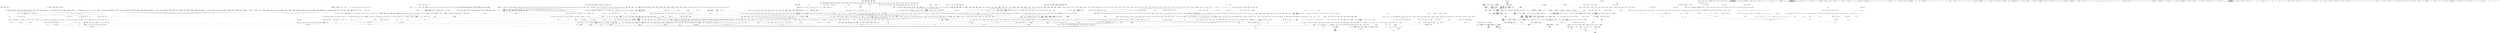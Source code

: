 digraph {
node [shape = plaintext]
    "1690254271" [label = "
Custom:1
Custom:2
Custom:3"]
1690254271 -> 523691575
"36333492" [label = "
methylation_guide_snoRNA_gene
methylation guide snoRNA gene
SO:0002379"]
36333492 -> 1468357786
36333492 -> 523691575
"990398217" [label = "
Custom1.1
Custom1.2"]
990398217 -> 1690254271
990398217 -> 523691575
"841283083" [label = "
two_prime_O_methylcytidine
2'-O-methylcytidine
Cm
two prime O methylcytidine
SO:0001283"]
841283083 -> 1675763772
"520016214" [label = "
terminator_of_type_2_RNApol_III_promoter
terminator of type 2 RNApol III promoter
SO:0000615"]
520016214 -> 1731722639
"1924582348" [label = "
coding_conserved_region
coding conserved region
SO:0000332"]
1924582348 -> 11003494
"1757143877" [label = "
translated_unprocessed_pseudogene
translated unprocessed pseudogene
translated_nonprocessed_pseudogene
SO:0002106"]
1757143877 -> 817406040
"1955915048" [label = "
non_transcribed_region
non transcribed region
non-transcribed sequence
nontranscribed region
nontranscribed sequence
SO:0000183"]
1955915048 -> 1270855946
"2083117811" [label = "
tnaORF
translated nested antisense gene
SO:0002029"]
2083117811 -> 157683534
"1518864111" [label = "
polyA_signal_sequence
INSDC_qualifier:polyA_signal_sequence
poly(A) signal
polyA signal sequence
polyadenylation termination signal
SO:0000551"]
1518864111 -> 1816757085
"1585787493" [label = "
transcription_factor_regulatory_site
TFRS
transcription factor regulatory site
SO:0002295"]
1585787493 -> 1730173572
"2097514481" [label = "
CACTA_TIR_transposon
CACTA TIR transposon
CACTA transposon element
CACTC transposon
CMC-EnSpm transposon
dSpm transposon
DTC transposon
En transposon
En-Spm transposon
EnSpm transposon
Spm transposon
SO:0002285"]
2097514481 -> 1568059495
"706197430" [label = "
RNA_hook_turn
hook-turn motif
RNA hook turn
SO:0000027"]
706197430 -> 1325808650
"510464020" [label = "
proviral_gene
proviral gene
SO:0000099"]
510464020 -> 1987083830
"1632492873" [label = "
Jockey_LINE_retrotransposon
Jockey LINE retrotransposon
LINE Jockey element
RIJ retrotransposon
SO:0002271"]
1632492873 -> 525683462
"1766724936" [label = "
cyanelle_chromosome
cyanelle chromosome
SO:0000822"]
1766724936 -> 473581465
"319977154" [label = "
ncRNA
known_ncrna
noncoding RNA
SO:0000655"]
319977154 -> 648680157
"1071097621" [label = "
stop_gained_NMD_triggering
stop gained variant-nonsense-mediated decay triggering
stop gained-NMD triggering
SO:0002321"]
1071097621 -> 1897871865
1071097621 -> 1908143486
"133250414" [label = "
gene_silenced_by_DNA_methylation
gene silenced by DNA methylation
methylation-silenced gene
SO:0000129"]
133250414 -> 85777802
"222624801" [label = "
core_prokaryotic_promoter_element
core prokaryotic promoter element
SO:0002312"]
222624801 -> 603650290
"762227630" [label = "
polypeptide_sequencing_information
sequencing_information
SO:0001082"]
762227630 -> 1316864772
"1685232414" [label = "
nuclear_chromosome
nuclear chromosome
SO:0000828"]
1685232414 -> 473581465
"280744458" [label = "
chromoplast_gene
chromoplast gene
SO:0000093"]
280744458 -> 1213216872
"1754638213" [label = "
cysteine_tRNA_primary_transcript
cysteine tRNA primary transcript
SO:0000215"]
1754638213 -> 407858146
"1454031203" [label = "
alanine
A
Ala
SO:0001435"]
1454031203 -> 527446182
"1511785794" [label = "
cysteine
C
Cys
SO:0001447"]
1511785794 -> 527446182
"963601816" [label = "
aspartic_acid
Asp
aspartic acid
D
SO:0001453"]
963601816 -> 527446182
"961419791" [label = "
monocistronic_mRNA
monocistronic mRNA
monocistronic processed transcript
SO:0000633"]
961419791 -> 665188480
961419791 -> 489279267
"1596467899" [label = "
glutamic_acid
E
Glu
glutamic acid
SO:0001454"]
1596467899 -> 527446182
"377478451" [label = "
phenylalanine
F
Phe
SO:0001441"]
377478451 -> 527446182
"513169028" [label = "
glycine
G
Gly
SO:0001443"]
513169028 -> 527446182
"1301664418" [label = "
rescue_region
rescue fragment
rescue region
SO:0000411"]
1301664418 -> 1408652377
"990416209" [label = "
histidine
H
His
SO:0001452"]
990416209 -> 527446182
"394714818" [label = "
isoleucine
I
Ile
SO:0001438"]
394714818 -> 527446182
"1952779858" [label = "
CDS_extension
CDS Extension
elongated CDS
elongated_CDS
SO:0002227"]
1952779858 -> 366004251
"1791868405" [label = "
sequence_variation_affecting_coding_sequence
mutation affecting coding sequence
SO:1000054"]
"1260134048" [label = "
lysine
K
Lys
SO:0001450"]
1260134048 -> 527446182
"391618063" [label = "
leucine
L
Leu
SO:0001437"]
391618063 -> 527446182
"81009902" [label = "
methionine
M
Met
SO:0001442"]
81009902 -> 527446182
"57748372" [label = "
integrated_mobile_genetic_element
integrated mobile genetic element
SO:0001039"]
57748372 -> 674483268
"54495403" [label = "
asparagine
Asn
N
SO:0001449"]
54495403 -> 527446182
"665372494" [label = "
pyrrolysine
O
Pyl
SO:0001456"]
665372494 -> 527446182
"764372388" [label = "
sense_intronic_lncRNA_gene
sense intronic lncRNA gene
sense intronic ncRNA gene
sense_intronic_lncRNA_gene
SO:0002184"]
764372388 -> 459857341
"1684890795" [label = "
proline
P
Pro
SO:0001439"]
1684890795 -> 527446182
"94264799" [label = "
methionine_tRNA_primary_transcript
methionine tRNA primary transcript
SO:0000223"]
94264799 -> 407858146
"1399499405" [label = "
glutamine
Gln
Q
SO:0001448"]
1399499405 -> 527446182
"238157928" [label = "
cDNA
complementary DNA
SO:0000756"]
238157928 -> 32863545
"1995616381" [label = "
arginine
Arg
R
SO:0001451"]
1995616381 -> 527446182
"1883919084" [label = "
serine
S
Ser
SO:0001444"]
1883919084 -> 527446182
"1860513229" [label = "
threonine
T
Thr
SO:0001445"]
1860513229 -> 527446182
"1150538133" [label = "
five_prime_cis_splice_site
5' splice site
donor splice site
five prime splice site
splice donor site
SO:0000163"]
1150538133 -> 662822946
"92150540" [label = "
selenocysteine
Sec
U
SO:0001455"]
92150540 -> 527446182
"1110623531" [label = "
repeat_component
repeat component
SO:0000840"]
1110623531 -> 410495873
"811587677" [label = "
N_region
INSDC_feature:N_region
N-region
SO:0001835"]
811587677 -> 1166807841
"289639718" [label = "
Transib_TIR_transposon
DTR transposon
Transib TIR transposon
transib transposon
SO:0002282"]
289639718 -> 1568059495
"885851948" [label = "
valine
V
Val
SO:0001436"]
885851948 -> 527446182
"2048834776" [label = "
tryptophan
Trp
W
SO:0001440"]
2048834776 -> 527446182
"1605283233" [label = "
complex_3D_structural_variant
complex 3D structural variant
SO:0001600"]
1605283233 -> 1384722895
"245475541" [label = "
U14_snoRNA
small nucleolar RNA U14
snoRNA U14
U14 small nucleolar RNA
U14 snoRNA
SO:0000403"]
245475541 -> 22429093
"733957003" [label = "
tyrosine
Tyr
Y
SO:0001446"]
733957003 -> 527446182
"815992954" [label = "
LINE1_deletion
SO:0002069"]
815992954 -> 868737467
"55331187" [label = "
mt_SSU_rRNA
mitochondrial small subunit rRNA
mitochondrial SSU rRNA
MT SSU rRNA
SO:0002344"]
55331187 -> 1392425346
"2054574951" [label = "
CTCF_binding_site
CCCTF binding site
CTCF binding site
SO:0001974"]
2054574951 -> 1991294891
"399931359" [label = "
feature_amplification
feature amplification
SO:0001880"]
399931359 -> 809762318
"2028371466" [label = "
homologous_chromosome_recognition_and_pairing_locus
homologous chromosome recognition and pairing locus
SO:0002233"]
2028371466 -> 198761306
"798244209" [label = "
one_methylguanosine
1-methylguanosine
m1G
one methylguanosine
SO:0001324"]
798244209 -> 525571
"868737467" [label = "
mobile_element_deletion
mobile element deletion
SO:0002066"]
868737467 -> 1263877414
"110771485" [label = "
epigenetically_modified_region
SO:0001720"]
110771485 -> 141289226
"1208736537" [label = "
three_methyluridine
3-methyluridine
m3U
three methyluridine
SO:0001372"]
1208736537 -> 710239027
"2104545713" [label = "
endosomal_localization_signal
endosomal localization signal
SO:0001529"]
2104545713 -> 712256162
"1018298342" [label = "
ER_retention_signal
endoplasmic reticulum retention signal
ER retention signal
SO:0001806"]
1018298342 -> 712256162
"1039949752" [label = "
TCS_element
TCS element
TEA Consensus Sequence 
SO:0002044"]
1039949752 -> 1991294891
"1182461167" [label = "
sequence_variant_causing_cryptic_splice_activation
cryptic splice activator sequence variant
sequence variant causing cryptic splice activator
SO:1000074"]
"1297149880" [label = "
galactosyl_queuosine
galactosyl queuosine
galactosyl-queuosine
galQ
SO:0001319"]
1297149880 -> 2116908859
"561247961" [label = "
BAC_end
BAC end
BAC end sequence
BES
SO:0000999"]
561247961 -> 813656972
"2048425748" [label = "
Mutator_TIR_transposon
DTM transposon
MLE transposon
Mu transposon
MuDR
MULE
Mutator TIR transposon
Mutator transposon
SO:0002280"]
2048425748 -> 1568059495
"1863932867" [label = "
presence_absence_variation
PAV
presence absence variation
presence-absence variation
presence-absence_variation
presence/absence variation
presence/absence_variation
SO:0002210"]
1863932867 -> 1373810119
"445288316" [label = "
beta_turn_type_six_b
beta turn type six b
type VIb beta turn
type VIb turn
SO:0001154"]
445288316 -> 592688102
"103887628" [label = "
G_to_A_transition
G to A transition
SO:1000016"]
103887628 -> 1123629720
"205962452" [label = "
H3K27_acylation_site
H3K27 acylation site
SO:0001721"]
"842326585" [label = "
sequence_variant_affecting_splice_acceptor
splice acceptor mutation
SO:1000073"]
"1032986144" [label = "
H3K79_dimethylation_site
H3K79 di-methylation site
SO:0001711"]
1032986144 -> 917819120
"263025902" [label = "
catalytic_residue
active site residue
catalytic residue
SO:0001104"]
263025902 -> 527446182
"438135304" [label = "
free_chromosome_arm
free chromosome arm
SO:0000065"]
438135304 -> 936580213
"662736689" [label = "
mitochondrial_control_region
Mitochondrial A+T region
Mitochondrial DNA control region
Mitochondrial NCR
Mitochondrial noncoding region
MtDNA control region
MtDNA_control_region
SO:0002293"]
662736689 -> 1131316523
"852687460" [label = "
five_methylaminomethyl_two_selenouridine
5-methylaminomethyl-2-selenouridine
five methylaminomethyl two selenouridine
mnm5se2U
SO:0001366"]
852687460 -> 710239027
"495792375" [label = "
V_region
INSDC_feature:V_region
V region
SO:0001833"]
495792375 -> 1045941616
"161960012" [label = "
mitotic_recombination_region
INSDC_qualifier:mitotic
INSDC_qualifier:mitotic_recombination
mitotic recombination region
SO:0002154"]
161960012 -> 738433734
"1484594489" [label = "
chromosomal_regulatory_element
chromosomal regulatory element
SO:0000626"]
1484594489 -> 1489069835
"1800890735" [label = "
mitochondrial_contig
mitochondrial contig
SO:0001921"]
1800890735 -> 1538399081
"1805013491" [label = "
invalidated_by_genomic_polyA_primed_cDNA
invalidated by genomic polyA primed cDNA
SO:0000415"]
1805013491 -> 951880373
"1752203484" [label = "
one_two_prime_O_dimethyladenosine
1,2'-O-dimethyladenosine
m1Am
one two prime O dimethyladenosine
SO:0001314"]
1752203484 -> 601008104
"2056418216" [label = "
predicted
SO:0000732"]
2056418216 -> 648525677
"1253946629" [label = "
protein_coding_gene
protein coding gene
SO:0001217"]
1253946629 -> 1987083830
"2095490653" [label = "
H4K8_acetylation_site
H4K8 acetylation site
H4K8ac
SO:0001731"]
2095490653 -> 352359770
"243745864" [label = "
inframe_insertion
ANNOVAR:nonframeshift insertion
inframe increase in CDS length
inframe insertion
inframe_codon_gain
Jannovar:inframe_insertion
snpEFF:CODON_INSERTION
VAT:insertionNFS
VEP:inframe_insertion
SO:0001821"]
243745864 -> 699780352
243745864 -> 1613255205
"1897115967" [label = "
mobile_intron
mobile intron
SO:0000666"]
1897115967 -> 1166151249
1897115967 -> 674483268
"1121453612" [label = "
pseudogenic_exon
pseudogenic exon
SO:0000507"]
1121453612 -> 1615056168
"213193302" [label = "
centromere_DNA_Element_I
CDEI
Centromere DNA Element I
SO:0001493"]
213193302 -> 11003494
"1502635287" [label = "
transcript_with_translational_frameshift
transcript with translational frameshift
SO:0000118"]
1502635287 -> 1543237999
"632249781" [label = "
isoleucine_tRNA_primary_transcript
isoleucine tRNA primary transcript
SO:0000220"]
632249781 -> 407858146
"19717364" [label = "
Watson_strand
Forward strand
Top strand
Watson strand
SO:0002262"]
19717364 -> 1489069835
"1540270363" [label = "
replication_start_site
INSDC_note:replication_start_site
replication start site
SO:0002203"]
1540270363 -> 1131316523
"1597655940" [label = "
SUMO_interaction_motif
SBM
SIM
SUMO binding motif
SUMO interaction motif
SO:0002235"]
1597655940 -> 2619171
"1728790703" [label = "
modified_L_aspartic_acid
ModAsp
modified L aspartic acid
modified L-aspartic acid
SO:0001389"]
1728790703 -> 1227074340
"1154002927" [label = "
three_prime_D_heptamer
3'D-HEPTAMER
three prime D heptamer
SO:0000493"]
1154002927 -> 2070529722
"1188753216" [label = "
5_prime_UTR_truncation
5 prime UTR truncation
Jannovar:5_prime_utr_truncation
snpEff:UTR_5_DELETED
SO:0002013"]
1188753216 -> 317986356
"331510866" [label = "
R_LTR_region
R long terminal repeat region
R LTR region
SO:0000423"]
331510866 -> 640363654
"924477420" [label = "
D_DJ_J_cluster
D DJ J cluster
D-(DJ)-J-CLUSTER
SO:0000508"]
924477420 -> 99451533
"84739718" [label = "
supercontig
SO:0000148"]
84739718 -> 2050835901
"511473681" [label = "
U5_snRNA
small nuclear RNA U5
snRNA U5
U5 small nuclear RNA
U5 snRNA
SO:0000395"]
511473681 -> 2011986105
"1213216872" [label = "
plastid_gene
plastid gene
SO:0000090"]
1213216872 -> 1987083830
"439904756" [label = "
interband
SO:0000450"]
439904756 -> 1489069835
"171497379" [label = "
sequence_variant_affecting_transcription
sequence variant affecting transcription
SO:1000076"]
"2012846597" [label = "
rRNA_21S
21S LSU rRNA
21S ribosomal RNA
21S rRNA
rRNA 21S
SO:0001171"]
"1665404403" [label = "
FRT_flanked
FRT flanked
SO:0000361"]
1665404403 -> 988458918
"1990451863" [label = "
exon_loss_variant
exon loss
Jannovar:exon_loss_variant
snpEff:EXON_DELETED
SO:0001572"]
1990451863 -> 1295083508
"249155636" [label = "
G_quartet
G quartet
G tetrad
G-quadruplex
G-quartet
G-tetrad
G_quadruplex
guanine tetrad
SO:0000003"]
249155636 -> 1629604310
"142555199" [label = "
U5_three_prime_LTR_region
U5 3' long terminal repeat region
U5 three prime LTR region
SO:0000432"]
142555199 -> 1320677379
"246399377" [label = "
R_three_prime_LTR_region
R 3' long terminal repeat region
R three prime LTR region
SO:0000430"]
246399377 -> 1320677379
"1630521067" [label = "
genic_upstream_transcript_variant
genic 5 prime transcript variant
genic 5' transcript variant
genic upstream transcript variant
SO:0002153"]
1630521067 -> 274773041
"1629911510" [label = "
modified_L_arginine
ModArg
modified L arginine
modified L-arginine
SO:0001406"]
1629911510 -> 1227074340
"292917034" [label = "
mature_protein_region_of_CDS
INSDC_feature:mat_peptide
mature protein region of CDS
SO:0002249"]
292917034 -> 242355057
"455538610" [label = "
transmembrane_helix
transmembrane helix
SO:0001812"]
455538610 -> 1226622409
"1957502751" [label = "
two_methyladenosine
2-methyladenosine
m2A
two methyladenosine
SO:0001296"]
1957502751 -> 601008104
"1780132728" [label = "
unspecified_indel
insertion or deletion
unspecified indel
SO:0002217"]
1780132728 -> 1177377518
"1773206895" [label = "
tmRNA_acceptor_piece
tmRNA acceptor piece
SO:0000770"]
1773206895 -> 1970881185
"1250391581" [label = "
cytosolic_SSU_rRNA_gene
cytosolic small subunit rRNA gene
SO:0002362"]
1250391581 -> 1725017993
"317986356" [label = "
5_prime_UTR_variant
5'UTR variant
5PRIME_UTR
five prime UTR variant
Jannovar:5_prime_utr_variant
Seattleseq:5-prime-UTR
snpEff:UTR_5_PRIME
untranslated-5
VAAST:5_prime_UTR_variant
VAAST:five_prime_UTR_variant
VEP:5_prime_UTR_variant
SO:0001623"]
317986356 -> 140799417
"926370398" [label = "
strand_attribute
strand attribute
SO:0000983"]
926370398 -> 1181869371
"767010715" [label = "
partially_processed_cDNA_clone
partially processed cDNA clone
SO:0000813"]
767010715 -> 110431793
"192794887" [label = "
propeptide_region_of_CDS
INSDC_feature:propeptide
propeptide region of CDS
SO:0002250"]
192794887 -> 242355057
"1122805102" [label = "
splice_donor_variant_NMD_escaping
splice donor variant-NMD escaping
splice donor variant-nonsense-mediated decay escaping
SO:0002326"]
1122805102 -> 1391942103
1122805102 -> 2092769598
"422392391" [label = "
miRNA
INSDC_qualifier:miRNA
micro RNA
microRNA
small temporal RNA
stRNA
SO:0000276"]
422392391 -> 1053631449
"523691575" [label = "
U14_snoRNA_gene
small nucleolar RNA U14 gene, snoRNA U14 gene, U14 small nucleolar RNA gene, U14 snoRNA gene
SO:0002377"]
523691575 -> 1468357786
"1453128758" [label = "
polypeptide_cobalt_ion_contact_site
Co_contact_site
polypeptide cobalt ion contact site
SO:0001095"]
1453128758 -> 1136497418
"863125040" [label = "
primer_match
primer match
SO:0001472"]
863125040 -> 1693847660
"1429880200" [label = "
predicted_gene
predicted gene
SO:0000996"]
1429880200 -> 1987083830
"2050019814" [label = "
short_tandem_repeat_variation
short tandem repeat variation
str variation
SO:0002096"]
2050019814 -> 1485955886
"212921632" [label = "
A_to_C_transversion
A to C transversion
SO:1000024"]
212921632 -> 149047107
"1956710488" [label = "
five_prime_D_recombination_signal_sequence
5'RS
five prime D recombination signal sequence
five prime D-recombination signal sequence
SO:0000556"]
1956710488 -> 603856241
"682376643" [label = "
edited_by_G_addition
SO:0000601"]
"854507466" [label = "
undermodified_hydroxywybutosine
OHyW*
undermodified hydroxywybutosine
SO:0001335"]
854507466 -> 525571
"1316061703" [label = "
frameshift_variant_NMD_escaping
frameshift variant-NMD escaping
frameshift variant-nonsense-mediated decay escaping
SO:0002324"]
1316061703 -> 490150701
1316061703 -> 2092769598
"1413246829" [label = "
R_GNA_oligo
(R)-glycerol nucleic acid
(R)-glycol nucleic acid
R GNA oligo
SO:0001195"]
1413246829 -> 334203599
"1372082959" [label = "
A_minor_RNA_motif
A minor RNA motif
SO:0000022"]
1372082959 -> 1946403944
"1131645570" [label = "
predicted_by_ab_initio_computation
predicted by ab initio computation
SO:0000911"]
1131645570 -> 2056418216
"209833425" [label = "
PIF_Harbinger_TIR_transposon
DTH transposon
Harbinger transposon
PIF Harbinger TIR transposon
PIF transposon
Tourist transposon element
SO:0002284"]
209833425 -> 1568059495
"532854629" [label = "
three_prime_recoding_site
three prime recoding site
SO:1001277"]
532854629 -> 1971851377
"712025048" [label = "
feature_elongation
feature elongation
VEP:feature_elongation
SO:0001907"]
712025048 -> 681384962
"586084331" [label = "
U12_intron
U12 intron
U12-dependent intron
SO:0000295"]
586084331 -> 399534175
"949057310" [label = "
minus_10_signal
-10 signal
INSDC_qualifier:minus_10_signal
minus 10 signal
Pribnow box
Pribnow Schaller box
Pribnow-Schaller box
SO:0000175"]
949057310 -> 2024542466
"770189387" [label = "
RTE_LINE_retrotransposon
RIT retrotransposon
RTE LINE retrotransposon
RTE retrotransposon
SO:0002270"]
770189387 -> 525683462
"963522361" [label = "
Tc1_Mariner_TIR_transposon
DTT transposon
Mariner
Stowaway
Tc1 Mariner TIR transposon
Tc1 transposon
TcMar-Stowaway transposon
SO:0002278"]
963522361 -> 1568059495
"175408781" [label = "
sequence_variant_affecting_translational_product
sequence variant affecting translational product
sequence variant causing partially characterised change of translational product
sequence variant causing uncharacterised change of translational product
sequence_variant_causing_partially_characterised_change_of_translational_product
sequence_variant_causing_uncharacterised_change_of_translational_product
SO:1000088"]
"315138752" [label = "
encodes_overlapping_polypeptides_different_start_and_stop
encodes overlapping polypeptides different start and stop
SO:1001193"]
315138752 -> 2114874018
"911312317" [label = "
non_covalent_binding_site
non covalent binding site
SO:0001091"]
"415186196" [label = "
covalent_binding_site
covalent binding site
SO:0001090"]
"2619171" [label = "
protein_protein_contact
protein protein contact
protein protein contact site
SO:0001093"]
2619171 -> 1337344609
2619171 -> 1113619023
"2015781843" [label = "
inverted_insertional_duplication
inverted insertional duplication
SO:1000153"]
2015781843 -> 428910174
"1136497418" [label = "
polypeptide_metal_contact
SO:0001092"]
1136497418 -> 1682463303
1136497418 -> 1113619023
"633075331" [label = "
leucoplast_chromosome
leucoplast chromosome
SO:0000823"]
633075331 -> 473581465
"1858609436" [label = "
polypeptide_calcium_ion_contact_site
ca_bind
Ca_contact_site
polypeptide calcium ion contact site
SO:0001094"]
1858609436 -> 1136497418
"1920387277" [label = "
polypeptide_iron_ion_contact_site
Fe_contact_site
polypeptide iron ion contact site
SO:0001097"]
1920387277 -> 1136497418
"1414147750" [label = "
rRNA_primary_transcript_region
rRNA primary transcript region
SO:0000838"]
1414147750 -> 775931202
"22069592" [label = "
polypeptide_copper_ion_contact_site
Cu_contact_site
polypeptide copper ion contact site
SO:0001096"]
22069592 -> 1136497418
"1160003871" [label = "
polypeptide_manganese_ion_contact_site
Mn_contact_site
polypeptide manganese ion contact site
SO:0001099"]
1160003871 -> 1136497418
"1075738627" [label = "
polypeptide_magnesium_ion_contact_site
Mg_contact_site
polypeptide magnesium ion contact site
SO:0001098"]
1075738627 -> 1136497418
"282828951" [label = "
five_isopentenylaminomethyl_uridine
5-(isopentenylaminomethyl)uridine
five isopentenylaminomethyl uridine
inm5U
SO:0001380"]
282828951 -> 710239027
"394721749" [label = "
SNP
single nucleotide polymorphism
SO:0000694"]
394721749 -> 1884122755
"1134612201" [label = "
five_prime_UTR_intron
five prime UTR intron
SO:0000447"]
1134612201 -> 246550802
"1884122755" [label = "
SNV
single nucleotide variant
SO:0001483"]
1884122755 -> 786041152
"897074030" [label = "
initiator_codon_variant
initiatior codon variant
initiator codon change
Jannovar:initiator_codon_variant
VAT:startOverlap
SO:0001582"]
897074030 -> 1885996206
"1859039536" [label = "
attB_site
attB site
SO:0000943"]
1859039536 -> 278934944
"1739876329" [label = "
somatic_variant
somatic variant
SO:0001777"]
1739876329 -> 1205555397
"1543974463" [label = "
forward_primer
DNA forward primer
forward DNA primer
forward primer
forward primer oligo
forward primer oligonucleotide
forward primer polynucleotide
forward primer sequence
SO:0000121"]
1543974463 -> 1293618474
"156545103" [label = "
minor_TSS
minor TSS
SO:0001239"]
156545103 -> 345281752
"1896294051" [label = "
tRNA_gene
tRNA gene
SO:0001272"]
1896294051 -> 1684015092
"1209669119" [label = "
transcript_ablation
Jannovar:transcript_ablation
transcript ablation
VEP:transcript_ablation
SO:0001893"]
1209669119 -> 2014866032
"811760110" [label = "
one_methyladenosine
1-methyladenosine
m1A
one methyladenosine
SO:0001295"]
811760110 -> 601008104
"1415157681" [label = "
mRNA_contig
SO:0001829"]
1415157681 -> 1538399081
"1291113768" [label = "
microarray_oligo
microarray oligo
microarray oligonucleotide
SO:0000328"]
1291113768 -> 2005167404
"1418385211" [label = "
increased_gene_product_level
increased gene product level
increased transcription level
increased_transcription_level
SO:0002315"]
1418385211 -> 1282811396
"641853239" [label = "
cytosolic_28S_rRNA
cytosolic 28S LSU rRNA
cytosolic 28S ribosomal RNA
cytosolic 28S rRNA
cytosolic rRNA 28S
SO:0000653"]
641853239 -> 1920467934
"1883840933" [label = "
copy_number_change
copy number change
SO:0001563"]
1883840933 -> 233996206
"614685048" [label = "
mutaton_causing_inframe_polypeptide_C_terminal_elongation
inframe_polypeptide C-terminal elongation
mutaton causing inframe polypeptide C terminal elongation
SO:1000108"]
"385337537" [label = "
decayed_exon
decayed exon
SO:0000464"]
385337537 -> 1615056168
"789219251" [label = "
zinc_finger_binding_site
zinc finger binding site
zinc_fing
SO:0001971"]
789219251 -> 832279283
"265119009" [label = "
selenocysteine_loss
selenocysteine loss
SO:0002009"]
265119009 -> 668210649
"1545087375" [label = "
centromere_DNA_Element_II
CDEII
centromere DNA Element II
SO:0001494"]
1545087375 -> 11003494
"838411509" [label = "
cytosolic_LSU_rRNA_gene
cytosolic large subunit rRNA gene
SO:0002361"]
838411509 -> 1725017993
"1434041222" [label = "
P_TIR_transposon
DTP transposon
P element
P TIR transposon
P transposable element
P-element
SO:0001535"]
1434041222 -> 1568059495
"1375995437" [label = "
gene_with_recoded_mRNA
gene with recoded mRNA
SO:0000693"]
1375995437 -> 1253946629
"1338841523" [label = "
vertebrate_immune_system_gene_recombination_signal_feature
vertebrate immune system gene recombination signal feature
SO:0000939"]
1338841523 -> 1166807841
"929776179" [label = "
inframe_deletion
ANNOVAR:nonframeshift deletion
inframe decrease in CDS length
inframe_codon_loss
Jannovar:inframe_deletion
VAT:deletionNFS
VEP:inframe_deletion
SO:0001822"]
929776179 -> 699780352
929776179 -> 802581203
"1561408618" [label = "
orthologous_region
ortholog
orthologous region
orthologue
SO:0000855"]
1561408618 -> 2050404090
"388043093" [label = "
experimental_feature
experimental output artefact
experimental_output_artefact
SO:0001410"]
388043093 -> 188576144
"1608230649" [label = "
sugar_edge_base_pair
sugar edge base pair
SO:0000030"]
1608230649 -> 282432134
"266437232" [label = "
chromosome_breakage_sequence
chromosome breakage sequence
SO:0000670"]
266437232 -> 1873859565
"1843289228" [label = "
membrane_structure
membrane structure
SO:0001071"]
1843289228 -> 1361289747
"1381128261" [label = "
attP_site
attP site
SO:0000942"]
1381128261 -> 278934944
"1361289747" [label = "
polypeptide_structural_region
polypeptide structural region
SO:0001070"]
1361289747 -> 999609945
"615634843" [label = "
polypeptide_motif
polypeptide motif
SO:0001067"]
615634843 -> 1758386724
"673068808" [label = "
cytoplasmic_polypeptide_region
cytoplasm_location
cytoplasmic polypeptide region
SO:0001073"]
673068808 -> 900008524
"520232556" [label = "
C_to_T_transition
C to T transition
SO:1000011"]
520232556 -> 17037394
"900008524" [label = "
extramembrane_polypeptide_region
extramembrane polypeptide region
SO:0001072"]
900008524 -> 1361289747
"1484531981" [label = "
RNA_7SK
7SK RNA
RNA 7SK
SO:0002340"]
1484531981 -> 319977154
"1159114532" [label = "
intramembrane_polypeptide_region
intramembrane polypeptide region
SO:0001075"]
1159114532 -> 1361289747
"1256728724" [label = "
non_cytoplasmic_polypeptide_region
non cytoplasmic polypeptide region
non_cytoplasm_location
SO:0001074"]
1256728724 -> 900008524
"1412925683" [label = "
transmembrane_polypeptide_region
transmembrane polypeptide region
SO:0001077"]
1412925683 -> 1159114532
"1832580921" [label = "
membrane_peptide_loop
membrane peptide loop
SO:0001076"]
1832580921 -> 1159114532
"497359413" [label = "
paternally_imprinted_gene
paternally imprinted gene
SO:0000889"]
497359413 -> 369241501
"2124046270" [label = "
polypeptide_structural_motif
SO:0001079"]
2124046270 -> 1361289747
"1151593579" [label = "
polypeptide_secondary_structure
polypeptide secondary structure
SO:0001078"]
1151593579 -> 1361289747
"1902260856" [label = "
deletion_breakpoint
deletion breakpoint
SO:0001415"]
1902260856 -> 1988859660
"1514160588" [label = "
experimentally_defined_binding_region
SO:0001696"]
1514160588 -> 388043093
"22756955" [label = "
linkage_group
linkage group
SO:0000018"]
22756955 -> 1640639994
"1263793464" [label = "
histone_2AZ_acetylation_site
H2A.Zac
H2AZac
histone 2AZ acetylation site
SO:0002144"]
1263793464 -> 323326911
"1270144618" [label = "
inverted_repeat
INSDC_qualifier:inverted
inverted repeat
inverted repeat sequence
SO:0000294"]
1270144618 -> 2074185499
"797925218" [label = "
sequence_variant_affecting_polyadenylation
sequence variant affecting polyadenylation
SO:0001432"]
"275310919" [label = "
cytosolic_5_8S_rRNA
cytosolic 5.8S LSU rRNA
cytosolic 5.8S ribosomal RNA
cytosolic 5.8S rRNA
cytosolic rRNA 5 8S
SO:0000375"]
275310919 -> 1920467934
"2109874862" [label = "
mitochondrial_sequence
mitochondrial sequence
SO:0000737"]
2109874862 -> 183284570
"1607305514" [label = "
coiled_coil
coiled coil
SO:0001080"]
1607305514 -> 2124046270
"146305349" [label = "
non_protein_coding
non protein-coding
SO:0000011"]
146305349 -> 1686369710
"194706439" [label = "
incomplete_terminal_codon_variant
incomplete terminal codon variant
partial_codon
VEP:incomplete_terminal_codon_variant
SO:0001626"]
194706439 -> 942518407
194706439 -> 1943325854
"134310351" [label = "
helix_turn_helix
helix turn helix
helix-turn-helix
SO:0001081"]
134310351 -> 2124046270
"1411892748" [label = "
sequence_feature
INSDC_feature:misc_feature
INSDC_note:other
INSDC_note:sequence_feature
located_sequence_feature
sequence feature
SO:0000110"]
"22805895" [label = "
non_terminal_residue
non terminal
non_ter
SO:0001084"]
22805895 -> 762227630
"1413378318" [label = "
non_adjacent_residues
non consecutive
non_cons
SO:0001083"]
1413378318 -> 762227630
"1475491159" [label = "
nuclease_binding_site
nuclease binding site
SO:0000059"]
1475491159 -> 1024429571
"1667689440" [label = "
sequence_uncertainty
INSDC_feature:unsure
unsure
SO:0001086"]
1667689440 -> 762227630
"1157058691" [label = "
sequence_conflict
conflict
SO:0001085"]
1157058691 -> 762227630
"40472007" [label = "
transposon_fragment
transposon fragment
SO:0001054"]
40472007 -> 1110623531
"1138193439" [label = "
disulfide_bond
disulphide
SO:0001088"]
"398110318" [label = "
cross_link
cross link
SO:0001087"]
"1765250898" [label = "
post_translationally_modified_region
mod_res
modified residue
post_translational_modification
SO:0001089"]
1765250898 -> 670971910
"1601292138" [label = "
miR_encoding_vaultRNA_primary_transcript
miR encoding vaultRNA primary transcript
SO:0002041"]
1601292138 -> 494586676
"1218593486" [label = "
U6atac_snRNA
snRNA U6atac
U6atac small nuclear RNA
U6atac snRNA
SO:0000397"]
1218593486 -> 2011986105
"508198356" [label = "
sequence_variant_affecting_level_of_translational_product
sequence variant affecting level of translational product
SO:1000102"]
"1330754528" [label = "
U4atac_snRNA
small nuclear RNA U4atac
snRNA U4atac
U4atac small nuclear RNA
U4atac snRNA
SO:0000394"]
1330754528 -> 2011986105
"79290965" [label = "
histone_acetylation_site
histone acetylation
histone acetylation site
SO:0001702"]
79290965 -> 1582785598
"322836221" [label = "
variant_quality
variant quality
SO:0001761"]
322836221 -> 1370651081
"450003680" [label = "
intronic_splice_enhancer
intronic splice enhancer
SO:0000320"]
450003680 -> 2134991632
"480971771" [label = "
orphan_CDS
orphan CDS
SO:1001247"]
480971771 -> 1586845078
"1356728614" [label = "
pseudouridylation_guide_snoRNA_gene
pseudouridylation guide snoRNA gene
SO:0002380"]
1356728614 -> 611563982
"1615039080" [label = "
nested_region
SO:0001051"]
"336484883" [label = "
miRNA_antiguide
miRNA antiguide 
miRNA passenger strand
miRNA star
SO:0001473"]
336484883 -> 876213901
"230528013" [label = "
repeat_fragment
repeat fragment
SO:0001050"]
230528013 -> 1110623531
"1909546776" [label = "
bidirectional_promoter_lncRNA
bidirectional lncRNA
bidirectional promoter lncRNA
bidirectional promoter long non-coding RNA
bidirectional_lncRNA
bidirectional_promoter_long_non-coding_RNA
SO:0002381"]
1909546776 -> 392781299
"1822383117" [label = "
nested_transposon
SO:0001053"]
"233021551" [label = "
nested_repeat
SO:0001052"]
"1816757085" [label = "
transcriptional_cis_regulatory_region
INSDC_qualifier:transcriptional_cis_regulatory_region
transcription-control region
transcriptional cis regulatory region
SO:0001055"]
1816757085 -> 141289226
"1991313236" [label = "
smFISH_probe
single molecule fish probe
SO:0001854"]
1991313236 -> 2005167404
"736778932" [label = "
enhanceosome
SO:0001057"]
"1032000752" [label = "
splicing_regulatory_region
splicing regulatory region
SO:0001056"]
1032000752 -> 1816757085
"770911223" [label = "
rescue_mini_gene
rescue mini gene
rescue mini-gene
SO:0000795"]
770911223 -> 1392906938
"1177377518" [label = "
sequence_alteration
INSDC_feature:variation
INSDC_note:sequence_alteration
sequence alteration
SO:0001059"]
1177377518 -> 708890004
"255944888" [label = "
promoter_targeting_sequence
promoter targeting sequence
SO:0001058"]
255944888 -> 1816757085
"1004095028" [label = "
lethal_variant
lethal variant
SO:0001773"]
1004095028 -> 1487470647
"1948863195" [label = "
modified_L_proline
modified L proline
modified L-proline 
ModPro
SO:0001404"]
1948863195 -> 1227074340
"1890187342" [label = "
sequence_variant
Jannovar:sequence_variant
sequence variant
VAAST:sequence_variant
SO:0001060"]
"19986569" [label = "
siRNA
INSDC_qualifier:siRNA
small interfering RNA
SO:0000646"]
19986569 -> 1053631449
"294184992" [label = "
propeptide
INSDC_feature:propeptide
SO:0001062"]
294184992 -> 793315160
"270397815" [label = "
propeptide_cleavage_site
propeptide cleavage site
SO:0001061"]
270397815 -> 793315160
"376416077" [label = "
five_prime_three_prime_overlap
five prime-three prime overlap
SO:0000073"]
376416077 -> 1089504328
"660879561" [label = "
active_peptide
active peptide
SO:0001064"]
660879561 -> 1485697819
"867398280" [label = "
immature_peptide_region
immature peptide region
SO:0001063"]
867398280 -> 999609945
"2005167404" [label = "
probe
SO:0000051"]
2005167404 -> 2007331442
"1904324159" [label = "
compositionally_biased_region_of_peptide
compositionally_biased_region
SO:0001066"]
1904324159 -> 999609945
"1176735295" [label = "
polypeptide_repeat
polypeptide repeat
SO:0001068"]
1176735295 -> 1758386724
"1848415041" [label = "
three_prime_D_recombination_signal_sequence
3'D-RS
three prime D recombination signal sequence
three_prime_D-recombination_signal_sequence
SO:0000570"]
1848415041 -> 603856241
"17037394" [label = "
pyrimidine_transition
pyrimidine transition
SO:1000010"]
17037394 -> 843467284
"1313532469" [label = "
internal_ribosome_entry_site
internal ribosomal entry sequence
internal ribosomal entry site
internal ribosome entry site
IRES
SO:0000243"]
1313532469 -> 339924917
"520022247" [label = "
intergenic_1kb_variant
ANNOVAR:upstream;downstream
SO:0002074"]
520022247 -> 518522822
"124407148" [label = "
INR1_motif
directional motif p3
directional promoter motif 3
DMp3
INR1 motif
SO:0001163"]
124407148 -> 2024542466
"85445963" [label = "
leucine_tRNA_primary_transcript
leucine tRNA primary transcript
SO:0000221"]
85445963 -> 407858146
"1825027294" [label = "
assembly_component
assembly component
SO:0000143"]
1825027294 -> 388043093
"852445367" [label = "
tRNA_SINE_retrotransposon
RST retrotransposon
tRNA SINE element
tRNA SINE retrotransposon
SO:0002274"]
852445367 -> 1738236591
"1558021762" [label = "
cytosolic_rRNA_28S_gene
28S rRNA gene
28S_rRNA_gene
SO:0002239"]
1558021762 -> 838411509
"225290371" [label = "
translational_frameshift
INSDC_qualifier:ribosomal_slippage
ribosomal frameshift
ribosomal slippage
translational frameshift
SO:0001210"]
225290371 -> 1169146729
"2040352617" [label = "
chromosome_band
chromosome band
cytoband
cytological band
SO:0000341"]
2040352617 -> 1489069835
"1237598030" [label = "
circular_double_stranded_RNA_chromosome
circular double stranded RNA chromosome
SO:0000967"]
1237598030 -> 688766789
"302155142" [label = "
FRT_site
FLP recombination target region
FRT site
SO:0000350"]
302155142 -> 24606376
"1772160903" [label = "
sequence_replication_mode
sequence replication mode
SO:0000968"]
"1166807841" [label = "
vertebrate_immune_system_gene_recombination_feature
vertebrate immune system gene recombination feature
SO:0000301"]
1166807841 -> 756185697
"733672688" [label = "
stem_loop
INSDC_feature:stem_loop
RNA_hairpin_loop
stem loop
stem-loop
SO:0000313"]
733672688 -> 297927961
"592688102" [label = "
beta_turn_type_six
beta turn type six
cis-proline loop
type VI beta turn
type VI turn
SO:0001150"]
592688102 -> 1891546521
"1312884893" [label = "
beta_turn_type_six_a_one
beta turn type six a one
type VIa1 beta turn
type VIa1 turn
SO:0001152"]
1312884893 -> 849373393
"868964689" [label = "
nc_conserved_region
conserved non-coding element
conserved non-coding sequence
nc conserved region
noncoding conserved region
SO:0000334"]
868964689 -> 11003494
"849373393" [label = "
beta_turn_type_six_a
beta turn type six a
type VIa beta turn
type VIa turn
SO:0001151"]
849373393 -> 592688102
"912011468" [label = "
microsatellite
INSDC_qualifier:microsatellite
microsatellite locus
microsatellite marker
short tandem repeat
STR
SO:0000289"]
912011468 -> 1881129850
"1095293768" [label = "
WC_base_pair
canonical base pair
Watson Crick base pair
Watson-Crick pair
WC base pair
SO:0000029"]
1095293768 -> 282432134
"673186785" [label = "
invalidated_by_partial_processing
invalidated by partial processing
SO:0000416"]
673186785 -> 951880373
"2142080121" [label = "
beta_turn_type_six_a_two
beta turn type six a two
type VIa2 beta turn
type VIa2 turn
SO:0001153"]
2142080121 -> 849373393
"1906808037" [label = "
GATA_box
GATA box
SO:0001840"]
1906808037 -> 1730173572
"1983025922" [label = "
DRE_motif
DRE motif
NDM4
WATCGATW_motif
SO:0001156"]
1983025922 -> 2024542466
"1579526446" [label = "
beta_turn_type_eight
beta turn type eight
type VIII beta turn
type VIII turn
SO:0001155"]
1579526446 -> 1891546521
"1308109015" [label = "
STS
INSDC_feature:STS
sequence tag site
SO:0000331"]
1308109015 -> 11902257
"1660794022" [label = "
E_box_motif
E box motif
generic E box motif
SO:0001158"]
1660794022 -> 2024542466
"300031246" [label = "
DMv4_motif
directional motif v4
DMv4
DMv4 motif
motif 1 element
promoter motif 1
SO:0001157"]
300031246 -> 1991294891
"500179317" [label = "
DMv5_motif
directional motif v5
DMv5
DMv5 motif
SO:0001159"]
500179317 -> 1991294891
"824208363" [label = "
pseudogenic_tRNA
INSDC_qualifier:pseudo
pseudogenic tRNA
SO:0000778"]
824208363 -> 1048027629
"1073533248" [label = "
miRNA_gene
miRNA gene
stRNA gene
stRNA_gene
SO:0001265"]
1073533248 -> 1684015092
"599491651" [label = "
androgen_response_element
androgen response element
ARE
SO:0001853"]
599491651 -> 2024542466
"293002476" [label = "
5S_SINE_retrotransposon
5S SINE element
5S SINE retrotransposon
RSS retrotransposon
SO:0002276"]
293002476 -> 1738236591
"198761306" [label = "
binding_site
binding site
binding_or_interaction_site
INSDC_feature:misc_binding
SO:0000409"]
198761306 -> 1640639994
"302870502" [label = "
encodes_different_polypeptides_different_stop
encodes different polypeptides different stop
SO:1001190"]
302870502 -> 2114874018
"1268959798" [label = "
processed_transcript_attribute
SO:0000082"]
"876926621" [label = "
DMv2_motif
directional motif v2
DMv2
DMv2 motif
promoter motif 8
SO:0001161"]
876926621 -> 1991294891
"326298949" [label = "
DMv3_motif
directional motif v3
DMv3
DMv3 motif
promoter motif 7
SO:0001160"]
326298949 -> 1991294891
"1786364562" [label = "
MTE
motif ten element
motif_ten_element
SO:0001162"]
1786364562 -> 928466577
"624271064" [label = "
DMv1_motif
DMv1 motif
SO:0001165"]
624271064 -> 1991294891
"22429093" [label = "
C_D_box_snoRNA
box C/D snoRNA
C D box snoRNA
C/D box snoRNA
SNORD
SO:0000593"]
22429093 -> 564742142
"90205195" [label = "
stop_codon_redefined_as_pyrrolysine
stop codon redefined as pyrrolysine
SO:0000884"]
90205195 -> 135184888
"21257599" [label = "
DPE1_motif
directional motif 5
DMp5
DPE1 motif
SO:0001164"]
21257599 -> 1991294891
"1782148126" [label = "
NDM2_motif
NDM2
NDM2 motif
non directional promoter motif 2
SO:0001167"]
1782148126 -> 1991294891
"1816089958" [label = "
GAGA_motif
GAGA
GAGA motif
NDM1
SO:0001166"]
1816089958 -> 2024542466
"306206744" [label = "
group_II_intron
group II intron
SO:0000603"]
306206744 -> 827084938
"280265505" [label = "
ds_RNA_viral_sequence
double stranded RNA virus sequence
ds RNA viral sequence
SO:0001169"]
280265505 -> 112619572
"371619938" [label = "
nucleotide_motif
INSDC_note:nucleotide_motif
nucleotide motif
SO:0000714"]
371619938 -> 1161667116
"1898220577" [label = "
NDM3_motif
NDM3
NDM3 motif
non directional motif 3
SO:0001168"]
1898220577 -> 1991294891
"1143371233" [label = "
H_ACA_box_snoRNA
box H/ACA snoRNA
H ACA box snoRNA
H/ACA box snoRNA
SNORA
SO:0000594"]
1143371233 -> 564742142
"1634132079" [label = "
retinoic_acid_responsive_element
RARE
retinoic acid responsive element
SO:0001653"]
1634132079 -> 1730173572
"1239548589" [label = "
functional_gene_region
functional gene region
SO:0002188"]
1239548589 -> 477289012
"1795960102" [label = "
N4_acetyl_2_prime_O_methylcytidine
ac4Cm
N4 acetyl 2 prime O methylcytidine
N4-acetyl-2'-O-methylcytidine
SO:0001288"]
1795960102 -> 1675763772
"1027591600" [label = "
pyrrolysyl_tRNA
pyrrolysyl tRNA
pyrrolysyl-transfer ribonucleic acid
pyrrolysyl-transfer RNA
SO:0000766"]
1027591600 -> 1678854096
"1849201180" [label = "
pre_edited_mRNA
pre-edited mRNA
SO:0000932"]
1849201180 -> 1691875296
"667346055" [label = "
hAT_TIR_transposon
Ac transposon
Ac/Ds transposon
Ds transposon
DTA transposon
hAT TIR transposon
hAT transposon
hAT-Ac transposon
SO:0002279"]
667346055 -> 1568059495
"1225197672" [label = "
asx_turn_left_handed_type_two
asx turn left handed type two
asx_turn_iil
SO:0001130"]
1225197672 -> 1669712678
"943081537" [label = "
chromosome_number_variation
chromosome number variation
Jannovar:chromosome_number_variation
SO:1000182"]
943081537 -> 683962652
"1500608548" [label = "
asx_turn_right_handed_type_one
asx turn type right handed type one
asx_turn_ir
SO:0001132"]
1500608548 -> 1669712678
"341853399" [label = "
asx_turn_right_handed_type_two
asx turn right handed type two
asx_turn_iir
SO:0001131"]
341853399 -> 1669712678
"513700442" [label = "
polypeptide_nest_motif
nest_motif
SO:0001120"]
513700442 -> 1151593579
"366590980" [label = "
beta_turn_left_handed_type_one
beta turn left handed type one
beta_turn_il
type I' beta turn
type I' turn
SO:0001134"]
366590980 -> 1891546521
"1195067075" [label = "
uridine_five_oxyacetic_acid_methyl_ester
mcmo5U
uridine 5-oxyacetic acid methyl ester
uridine five oxyacetic acid methyl ester
SO:0001357"]
1195067075 -> 710239027
"1891546521" [label = "
beta_turn
beta turn
SO:0001133"]
1891546521 -> 1366025231
"1007309018" [label = "
beta_turn_right_handed_type_one
beta turn right handed type one
beta_turn_ir
type I beta turn
type I turn
SO:0001136"]
1007309018 -> 1891546521
"1684792003" [label = "
beta_turn_left_handed_type_two
beta turn left handed type two
beta_turn_iil
type II' beta turn
type II' turn
SO:0001135"]
1684792003 -> 1891546521
"2038148563" [label = "
gamma_turn
gamma turn
SO:0001138"]
2038148563 -> 1366025231
"2008966511" [label = "
beta_turn_right_handed_type_two
beta turn right handed type two
beta_turn_iir
type II beta turn
type II turn
SO:0001137"]
2008966511 -> 1891546521
"433874882" [label = "
gamma_turn_classic
classic gamma turn
gamma turn classic
SO:0001139"]
433874882 -> 2038148563
"572191680" [label = "
lysyl_tRNA
lysyl tRNA
lysyl-transfer ribonucleic acid
lysyl-transfer RNA
SO:0000265"]
572191680 -> 1678854096
"103536485" [label = "
coding_variant_quality
coding variant quality
SO:0001814"]
103536485 -> 322836221
"37380050" [label = "
CDS_supported_by_sequence_similarity_data
CDS supported by sequence similarity data
SO:1001251"]
37380050 -> 1586845078
"2023938592" [label = "
TR_J_pseudogene
T cell receptor J pseudogene
T cell receptor Joining pseudogene
T_cell_receptor_J_pseudogene
T_cell_receptor_Joining_pseudogene
TR J pseudogene
SO:0002104"]
2023938592 -> 231977479
"1427889191" [label = "
chloroplast_DNA_read
chloroplast DNA read
SO:0001930"]
1427889191 -> 813656972
"93314457" [label = "
serine_threonine_turn
serine/threonine turn
st_turn
SO:0001141"]
93314457 -> 1366025231
"1796371666" [label = "
read_pair
mate pair
read-pair
SO:0000007"]
1796371666 -> 813656972
"2076287037" [label = "
gamma_turn_inverse
gamma turn inverse
SO:0001140"]
2076287037 -> 2038148563
"1890627974" [label = "
st_turn_left_handed_type_two
st turn left handed type two
st_turn_iil
SO:0001143"]
1890627974 -> 93314457
"195615004" [label = "
st_turn_left_handed_type_one
st turn left handed type one
st_turn_il
SO:0001142"]
195615004 -> 93314457
"1935972447" [label = "
V_J_C_cluster
V J C cluster
V-J-C-CLUSTER
SO:0000535"]
1935972447 -> 97652294
"1889248251" [label = "
N6_methyladenine
6-mA
6-methyladenine
6mA
m-6A
m6a
N6-methyladenine
SO:0001920"]
1889248251 -> 1027007693
"1783047508" [label = "
st_turn_right_handed_type_two
st turn right handed type two
st_turn_iir
SO:0001145"]
1783047508 -> 93314457
"2146608740" [label = "
st_turn_right_handed_type_one
st turn right handed type one
st_turn_ir
SO:0001144"]
2146608740 -> 93314457
"1381713434" [label = "
natural_variant_site
SO:0001147"]
1381713434 -> 1489092624
"192881625" [label = "
telomeric_repeat
INSDC_qualifier:telomeric_repeat
telomeric repeat
SO:0001496"]
192881625 -> 2074185499
"1489092624" [label = "
polypeptide_variation_site
sequence_variations
SO:0001146"]
1489092624 -> 999609945
"1641313620" [label = "
alternate_sequence_site
alternative_sequence
var_seq
SO:0001149"]
1641313620 -> 1489092624
"1773638882" [label = "
sequence_variant_obs
SO:0000109"]
"1059063940" [label = "
mutated_variant_site
mutagen
mutagenesis
mutated_site
SO:0001148"]
1059063940 -> 1489092624
"1295226194" [label = "
B_box
B-box
SO:0000620"]
1295226194 -> 928466577
"252651381" [label = "
rho_dependent_bacterial_terminator
rho dependent bacterial terminator
SO:0000981"]
252651381 -> 1514840818
"1704064279" [label = "
experimentally_determined
experimentally determined
SO:0000312"]
1704064279 -> 878274034
"1117509763" [label = "
D_DJ_cluster
D DJ cluster
D-(DJ)-CLUSTER
SO:0000505"]
1117509763 -> 99451533
"1296674576" [label = "
cysteinyl_tRNA
cysteinyl tRNA
cysteinyl-transfer ribonucleic acid
cysteinyl-transfer RNA
SO:0000258"]
1296674576 -> 1678854096
"664457955" [label = "
beta_bulge_loop_six
beta bulge loop six
SO:0001110"]
664457955 -> 1477657879
"1146147158" [label = "
unprocessed_pseudogenic_rRNA
INSDC_qualifier:unprocessed
unprocessed pseudogenic rRNA
SO:0002194"]
1146147158 -> 1147258851
"891095110" [label = "
antiparallel_beta_strand
antiparallel beta strand
SO:0001112"]
891095110 -> 2011482127
"2011482127" [label = "
beta_strand
SO:0001111"]
2011482127 -> 1151593579
"1226622409" [label = "
peptide_helix
SO:0001114"]
1226622409 -> 1151593579
"905735620" [label = "
parallel_beta_strand
parallel beta strand
SO:0001113"]
905735620 -> 2011482127
"2145970759" [label = "
right_handed_peptide_helix
right handed helix
SO:0001116"]
2145970759 -> 1226622409
"577405636" [label = "
left_handed_peptide_helix
left handed helix
SO:0001115"]
577405636 -> 1226622409
"1931444790" [label = "
pi_helix
pi helix
SO:0001118"]
1931444790 -> 2145970759
"626742236" [label = "
alpha_helix
SO:0001117"]
626742236 -> 2145970759
"500772834" [label = "
Crick_strand
Bottom strand
Crick strand
Reverse strand
SO:0002263"]
500772834 -> 1489069835
"1800659519" [label = "
three_ten_helix
3(10) helix
3-10 helix
310 helix
three ten helix
SO:0001119"]
1800659519 -> 2145970759
"1691538257" [label = "
matrix_attachment_site
INSDC_qualifier:matrix_attachment_region
MAR
matrix association region
matrix attachment region
matrix attachment site
nuclear matrix association region
nuclear matrix attachment site
S/MAR
scaffold attachment site
scaffold matrix attachment region
SMAR
SO:0000036"]
1691538257 -> 1484594489
"459848100" [label = "
D_J_cluster
D J cluster
D-J-CLUSTER
SO:0000560"]
459848100 -> 97652294
"1335505684" [label = "
polyA_site
INSDC_feature:polyA_site
polyA cleavage site
polyA junction
polyA site
polyA_junction
SO:0000553"]
1335505684 -> 992768706
"1226204845" [label = "
modified_L_leucine
modified L leucine
modified L-leucine 
ModLeu
SO:0001401"]
1226204845 -> 1227074340
"393040818" [label = "
floxed_gene
floxed gene
SO:0000363"]
393040818 -> 158453976
"1368594774" [label = "
cryptic_gene
cryptic gene
SO:0001431"]
1368594774 -> 1987083830
"726281927" [label = "
Penelope_retrotransposon
Penelope retrotransposon
RPP retrotransposon
SO:0002290"]
726281927 -> 1447499999
"1371006431" [label = "
tmRNA_primary_transcript
tmRNA primary transcript
SO:0000586"]
1371006431 -> 413601558
"1658926803" [label = "
noncoding_exon
noncoding exon
SO:0000198"]
1658926803 -> 210652080
"1652149987" [label = "
H3K23_dimethylation_site
H3K23 dimethylation site
H3K23me2
SO:0001951"]
1652149987 -> 1107730949
"700072760" [label = "
polypeptide_nest_left_right_motif
nest_left_right
nest_lr
polypeptide nest left right motif
SO:0001121"]
700072760 -> 513700442
"1461149300" [label = "
schellmann_loop
schellmann loop
SO:0001123"]
1461149300 -> 1151593579
"2075495587" [label = "
polypeptide_nest_right_left_motif
nest_right_left
nest_rl
polypeptide nest right left motif
SO:0001122"]
2075495587 -> 513700442
"206835546" [label = "
schellmann_loop_six
schellmann loop six
six-residue schellmann loop
SO:0001125"]
206835546 -> 1461149300
"1997287019" [label = "
schellmann_loop_seven
schellmann loop seven
seven-residue schellmann loop
SO:0001124"]
1997287019 -> 1461149300
"436546048" [label = "
serine_threonine_staple_motif
serine threonine staple motif
st_staple
SO:0001127"]
436546048 -> 1151593579
"1300393335" [label = "
serine_threonine_motif
serine/threonine motif
st motif
st_motif
SO:0001126"]
1300393335 -> 1151593579
"1627428162" [label = "
asx_turn_left_handed_type_one
asx turn left handed type one
SO:0001129"]
1627428162 -> 1669712678
"1366025231" [label = "
polypeptide_turn_motif
SO:0001128"]
1366025231 -> 1151593579
"2011791487" [label = "
vertebrate_immune_system_pseudogene
vertebrate immune system pseudogene
SO:0002097"]
2011791487 -> 1150284200
"601008104" [label = "
modified_adenosine
modified adenosine
SO:0001273"]
601008104 -> 439928219
"2138564891" [label = "
U7_snRNA
small nuclear RNA U7
snRNA U7
U7 small nuclear RNA
U7 snRNA
SO:0002338"]
2138564891 -> 2011986105
"1151755506" [label = "
polycistronic_mRNA
polycistronic mRNA
SO:0000634"]
1151755506 -> 2141179775
1151755506 -> 665188480
"592959754" [label = "
N2_7_2prirme_O_trimethylguanosine
m2,7Gm
N2 7 2prirme O trimethylguanosine
N2,7,2'-O-trimethylguanosine
SO:0001343"]
592959754 -> 525571
"1663619914" [label = "
polypeptide_partial_loss_of_function
polypeptide partial loss of function
SO:0001561"]
1663619914 -> 341748265
"364604394" [label = "
invalidated_by_chimeric_cDNA
invalidated by chimeric cDNA
SO:0000362"]
364604394 -> 951880373
"146370526" [label = "
four_thiouridine
4-thiouridine
four thiouridine
s4U
SO:0001350"]
146370526 -> 710239027
"758013696" [label = "
sequence_variant_causing_minus_1_frameshift
minus 1 frameshift mutation
sequence variant causing minus 1 frameshift
SO:1000067"]
"1279309678" [label = "
three_prime_EST
3' EST
three prime EST
SO:0001209"]
1279309678 -> 48914743
"1106131243" [label = "
engineered_foreign_gene
engineered foreign gene
SO:0000281"]
1106131243 -> 510109769
1106131243 -> 1473611564
1106131243 -> 107456312
"921760190" [label = "
exonic_splice_region_variant
ANNOVAR:exonic;splicing
exonic splice region variant
SO:0002084"]
921760190 -> 360067785
"1860250540" [label = "
assortment_derived_aneuploid
SO:0000058"]
"1426329391" [label = "
methylation_guide_snoRNA
methylation guide snoRNA
SO:0005841"]
1426329391 -> 22429093
"1690859824" [label = "
transcribed_processed_pseudogene
transcribed processed pseudogene
SO:0002109"]
1690859824 -> 1074593562
"660017404" [label = "
minus_12_signal
minus 12 signal
SO:0001673"]
660017404 -> 2024542466
"1381965390" [label = "
PSE_motif
proximal sequence element
PSE motif
SO:0000017"]
1381965390 -> 2024542466
"1979313356" [label = "
polypeptide_nickel_ion_contact_site
Ni_contact_site
polypeptide nickel ion contact site
SO:0001101"]
1979313356 -> 1136497418
"1386883398" [label = "
polypeptide_molybdenum_ion_contact_site
Mo_contact_site
polypeptide molybdenum ion contact site
SO:0001100"]
1386883398 -> 1136497418
"1306854175" [label = "
polypeptide_zinc_ion_contact_site
polypeptide zinc ion contact site
Zn_contact_site
SO:0001103"]
1306854175 -> 1136497418
"1742920067" [label = "
polypeptide_tungsten_ion_contact_site
polypeptide tungsten ion contact site
W_contact_site
SO:0001102"]
1742920067 -> 1136497418
"1564984895" [label = "
cosmid_clone
SO:0000765"]
"1587819720" [label = "
polypeptide_ligand_contact
polypeptide ligand contact
SO:0001105"]
1587819720 -> 1002191352
1587819720 -> 1113619023
"1256440269" [label = "
beta_bulge
beta bulge
SO:0001107"]
1256440269 -> 1151593579
"704024720" [label = "
coding_transcript_intron_variant
coding sequence intron variant
Jannovar:coding_transcript_intron_variant
SO:0001969"]
704024720 -> 1452012306
704024720 -> 211968962
"1486566962" [label = "
asx_motif
asx motif
SO:0001106"]
1486566962 -> 1151593579
"1173643169" [label = "
beta_bulge_loop_five
beta bulge loop five
SO:0001109"]
1173643169 -> 1477657879
"1477657879" [label = "
beta_bulge_loop
beta bulge loop
SO:0001108"]
1477657879 -> 1151593579
"1282287470" [label = "
gene_with_polyadenylated_mRNA
gene with polyadenylated mRNA
SO:0000451"]
1282287470 -> 1253946629
"1397616978" [label = "
IG_C_gene
IGC_gene
immunoglobulin_C_gene
Immunoglobulin_Constant_germline_Gene
SO:0002123"]
1397616978 -> 1390835631
"889729797" [label = "
mating_type_region
mating type region
SO:0001789"]
889729797 -> 148912029
"874217650" [label = "
two_prime_O_methylinosine
2'-O-methylinosine
Im
two prime O methylinosine
SO:0001280"]
874217650 -> 1436664465
"558187323" [label = "
recombination_regulatory_region
recombination regulatory region
SO:0001681"]
558187323 -> 141289226
"680576081" [label = "
macronuclear_chromosome
macronuclear chromosome
SO:0000824"]
680576081 -> 473581465
"1088872417" [label = "
V_D_J_cluster
V D J cluster
V-D-J-CLUSTER
SO:0000532"]
1088872417 -> 99451533
"1686369710" [label = "
gene_attribute
gene attribute
SO:0000401"]
1686369710 -> 1181869371
"453523494" [label = "
five_methylaminomethyl_two_thiouridine
5-methylaminomethyl-2-thiouridine
five methylaminomethyl two thiouridine
mnm5s2U
SO:0001365"]
453523494 -> 710239027
"274722023" [label = "
prokaryotic_promoter
Prokaryotic promoter
SO:0002222"]
274722023 -> 1052967153
"1210898719" [label = "
H3K9_acetylation_site
H3K9 acetylation site
H3K9ac
SO:0001703"]
1210898719 -> 306123060
"2104028992" [label = "
genomic_island
genomic island
SO:0000772"]
2104028992 -> 57748372
"1527430292" [label = "
4_methylcytosine
4-mC
4-methylcytosine
m-4C
m4c
N4 methylcytosine
N4-methylcytosine
N4_methylcytosine
SO:0001919"]
1527430292 -> 1975546571
"521960438" [label = "
sequence_variant_affecting_3D_structure_of_polypeptide
sequence variant affecting 3D structure of polypeptide
sequence variant affecting 3D-structure of polypeptide
sequence variant causing partially characterised 3D structural change
sequence variant causing uncharacterised 3D structural change
sequence_variant_causing_partially_characterised_3D_structural_change
sequence_variant_causing_uncharacterised_3D_structural_change
SO:1000111"]
"632587706" [label = "
phenylalanyl_tRNA
phenylalanyl tRNA
phenylalanyl-transfer ribonucleic acid
phenylalanyl-transfer RNA
SO:0000267"]
632587706 -> 1678854096
"726950788" [label = "
circular_plasmid
circular plasmid
SO:0002211"]
726950788 -> 1567885839
"558569884" [label = "
conformational_change_variant
conformational change variant
SO:0001601"]
558569884 -> 1384722895
"550752602" [label = "
overlapping_feature_set
overlapping feature set
SO:0001261"]
550752602 -> 680779399
"1439337960" [label = "
synthetic_sequence
synthetic sequence
SO:0000351"]
1439337960 -> 741669172
"315860201" [label = "
transcription_variant
transcription variant
SO:0001549"]
315860201 -> 604125138
"631659383" [label = "
mt_LSU_rRNA
mitochondrial large subunit rRNA
mitochondrial LSU rRNA
MT LSU rRNA
SO:0002345"]
631659383 -> 1392425346
"817406040" [label = "
non_processed_pseudogene
INSDC_qualifier:unprocessed
unprocessed pseudogene
unprocessed_pseudogene
SO:0001760"]
817406040 -> 1150284200
"785447854" [label = "
telomerase_RNA
INSDC_qualifier:telomerase_RNA
telomerase RNA
SO:0000390"]
785447854 -> 319977154
"556529265" [label = "
CRE
ATF/CRE site
Atf1/Pcr1 recognition motif
cyclic AMP response element
M26 binding site
m26 site
M26_binding_site
SO:0001843"]
556529265 -> 1991294891
"346224929" [label = "
proviral_location
proviral location
SO:0000751"]
346224929 -> 63468833
"720167805" [label = "
RH_map
radiation hybrid map
RH map
SO:0001252"]
720167805 -> 1418334255
"1466073198" [label = "
low_complexity_region
low complexity region
SO:0001005"]
1466073198 -> 388043093
"398690014" [label = "
inert_DNA_spacer
SO:0002223"]
398690014 -> 141289226
"1526298704" [label = "
mitochondrial_targeting_signal
mitochondrial signal sequence
mitochondrial targeting signal
MTS
SO:0001808"]
1526298704 -> 712256162
"1593180232" [label = "
apicoplast_sequence
apicoplast sequence
SO:0000743"]
1593180232 -> 492079624
"380242442" [label = "
sense_overlap_lncRNA
sense overlap lncRNA
sense_overlap_lncRNA
sense_overlapping
SO:0002132"]
380242442 -> 392781299
"125881207" [label = "
sequence_collection
sequence collection
SO:0001260"]
"1763344271" [label = "
topologically_associated_domain
TAD
topologically associated domain
SO:0002304"]
1763344271 -> 410495873
"1353170030" [label = "
short_tandem_repeat_contraction
short tandem repeat contraction
str contraction
SO:0002163"]
1353170030 -> 370869802
"398572781" [label = "
start_codon
initiation codon
start codon
SO:0000318"]
398572781 -> 765284253
"1077199500" [label = "
interior_intron
interior intron
SO:0000191"]
1077199500 -> 1166151249
"240166646" [label = "
sequence_source
INSDC_feature:source
sequence source
SO:0002206"]
240166646 -> 1370651081
"351028485" [label = "
prolyl_tRNA
prolyl tRNA
prolyl-transfer ribonucleic acid
prolyl-transfer RNA
SO:0000268"]
351028485 -> 1678854096
"1405747618" [label = "
homol_E_box
homol E box
SO:0001849"]
1405747618 -> 1991294891
"898406901" [label = "
mRNA_recoded_by_codon_redefinition
mRNA recoded by codon redefinition
SO:1001265"]
898406901 -> 1054932644
"1213349904" [label = "
D_gene_segment
D gene
D-GENE
INSDC_feature:D_segment
SO:0000458"]
1213349904 -> 1259769769
"444920847" [label = "
engineered_plasmid
engineered plasmid
SO:0000637"]
444920847 -> 1567885839
444920847 -> 589835301
"2032188048" [label = "
SECIS_element
SECIS element
SO:1001274"]
2032188048 -> 1971851377
"112466394" [label = "
RNA_thermometer
RNA thermometer
RNA thermoregulator
RNAT
thermoregulator
SO:0002168"]
112466394 -> 1169146729
"992846223" [label = "
U3_three_prime_LTR_region
U3 3' long terminal repeat region
U3 three prime LTR region
SO:0000431"]
992846223 -> 1320677379
"1493625803" [label = "
transposable_element_pseudogene
transposable element pseudogene
SO:0001897"]
1493625803 -> 1150284200
"630074945" [label = "
two_methylthio_N6_cis_hydroxyisopentenyl_adenosine
2-methylthio-N6-(cis-hydroxyisopentenyl) adenosine
ms2io6A
two methylthio N6 cis hydroxyisopentenyl adenosine
SO:0001303"]
630074945 -> 601008104
"64133603" [label = "
tmRNA_coding_piece
tmRNA coding piece
SO:0000769"]
64133603 -> 1970881185
"1436901839" [label = "
TFRS_module
TFRS module
TFRS phrase
transcription factor regulatory site module
transcription factor regulatory site phrase
SO:0002296"]
1436901839 -> 1816757085
"999522307" [label = "
two_prime_O_ribosylguanosine_phosphate
2'-O-ribosylguanosine (phosphate)
Gr(p)
two prime O ribosylguanosine phosphate
SO:0001331"]
999522307 -> 525571
"1866161430" [label = "
tyrosyl_tRNA
tyrosyl tRNA
tyrosyl-transfer ribonucleic acid
SO:0000272"]
1866161430 -> 1678854096
"2024918163" [label = "
non_canonical_start_codon
non ATG start codon
non canonical start codon
non-canonical start codon
SO:0000680"]
2024918163 -> 398572781
"604125138" [label = "
transcript_function_variant
transcript function variant
SO:0001538"]
604125138 -> 1487470647
"107241811" [label = "
hpRNA_gene
Hairpin RNA gene
SO:0002355"]
107241811 -> 558922244
"510109769" [label = "
engineered_gene
engineered gene
SO:0000280"]
510109769 -> 1987083830
510109769 -> 589835301
"339099861" [label = "
UGA_stop_codon_signal
UGA stop codon signal
SO:1001285"]
339099861 -> 1653986196
"1197365356" [label = "
RNApol_I_promoter
pol I promoter
polymerase I promoter
RNA polymerase A promoter
RNApol I promoter
SO:0000169"]
1197365356 -> 1702660825
"1131040331" [label = "
minus_35_signal
-35 signal
INSDC_qualifier:minus_35_signal
minus 35 signal
SO:0000176"]
1131040331 -> 2024542466
"254749889" [label = "
gene_silenced_by_RNA_interference
gene silenced by RNA interference
RNA interference silenced gene
RNAi silenced gene
SO:0001224"]
254749889 -> 973576304
"992802731" [label = "
YAC_end
YAC end
SO:0001498"]
992802731 -> 813656972
"715521683" [label = "
Viper_YR_retrotransposon
RYV retrotransposon
Viper retrotransposon
Viper YR retrotransposon
SO:0002289"]
715521683 -> 1545242146
"1524126153" [label = "
mitochondrial_DNA
mitochondrial DNA
mtDNA
SO:0001032"]
1524126153 -> 2109874862
"102065302" [label = "
intragenic_variant
intragenic variant
Jannovar:intragenic_variant
snpEff:INTRAGENIC
SO:0002011"]
102065302 -> 63001505
"191037037" [label = "
cryptic_splice_site_variant
cryptic splice site activation
SO:0001569"]
191037037 -> 1295083508
"330084561" [label = "
edited_transcript_by_A_to_I_substitution
edited transcript by A to I substitution
SO:0000874"]
330084561 -> 1043351526
"937773018" [label = "
inverted_intrachromosomal_transposition
inverted intrachromosomal transposition
SO:1000158"]
937773018 -> 728258269
"1572098393" [label = "
pre_edited_region
pre edited region
pre-edited region
SO:0000583"]
1572098393 -> 1627857534
"1054932644" [label = "
recoded_mRNA
recoded mRNA
SO:1001261"]
1054932644 -> 665188480
"2084663827" [label = "
enzymatic_RNA
enzymatic RNA
SO:0000372"]
2084663827 -> 319977154
"360062456" [label = "
interchromosomal_breakpoint
interchromosomal breakpoint
SO:0001873"]
360062456 -> 1988859660
"1790421142" [label = "
Bel_Pao_LTR_retrotransposon
Bel Pao LTR retrotransposon
Bel-Pao LTR retrotransposon
RLB retrotransposon
SO:0002266"]
1790421142 -> 846947180
"1172131546" [label = "
iDNA
INSDC_feature:iDNA
intervening DNA
SO:0000723"]
1172131546 -> 738433734
"1616974404" [label = "
K_turn_RNA_motif
K turn RNA motif
K-turn
kink turn
kink-turn motif
SO:0000023"]
1616974404 -> 927327686
"1582071873" [label = "
supported_by_domain_match
supported by domain match
SO:0000908"]
1582071873 -> 1908981452
"473581465" [label = "
chromosome
SO:0000340"]
473581465 -> 433287555
"27319466" [label = "
proviral_region
proviral region
SO:0000113"]
27319466 -> 57748372
"1003752023" [label = "
unconfirmed_transcript
TEC
to_be_experimentally_confirmed_transcript
SO:0002139"]
1003752023 -> 266272063
"226744878" [label = "
D_DJ_J_C_cluster
D DJ J C cluster
D-(DJ)-J-C-CLUSTER
SO:0000506"]
226744878 -> 99451533
"172032696" [label = "
three_prime_stem_loop_structure
three prime stem loop structure
SO:1001279"]
172032696 -> 532854629
"299644693" [label = "
mRNA_attribute
mRNA attribute
SO:0000863"]
299644693 -> 1771243284
"2052256418" [label = "
nested_repeat
INSDC_qualifier:nested
nested repeat
SO:0001649"]
2052256418 -> 2074185499
"2013559698" [label = "
cryptic_splice_site
cryptic splice site
SO:0001533"]
2013559698 -> 143695640
"2043318969" [label = "
disruptive_inframe_deletion
disruptive decrease in CDS length
disruptive inframe deletion
Jannovar:disruptive_inframe_deletion
snpEff:CODON_CHANGE_PLUS_CODON_DELETION
SO:0001826"]
2043318969 -> 929776179
"366004251" [label = "
CDS
coding sequence
coding_sequence
INSDC_feature:CDS
SO:0000316"]
366004251 -> 1169146729
"341878976" [label = "
exemplar
SO:0000864"]
341878976 -> 299644693
"1331923253" [label = "
minus_1_translationally_frameshifted
minus 1 translationally frameshifted
SO:1001262"]
1331923253 -> 1132967838
"1853205005" [label = "
five_prime_UTR_premature_start_codon_location_variant
SO:0001990"]
1853205005 -> 2143431083
"750468423" [label = "
dihydrouridine
 D
SO:0001228"]
750468423 -> 710239027
"1384010761" [label = "
transcript_translocation
transcript translocation
SO:0001883"]
1384010761 -> 295221641
"2147046752" [label = "
UTR_region
UTR region
SO:0000837"]
2147046752 -> 1169146729
"182259421" [label = "
altered_gene_product_structure
altered gene product structure
SO:0002318"]
182259421 -> 715378067
"2124643775" [label = "
V_gene_segment
INSDC_feature:V_segment
V gene
V gene segment
V-GENE
variable_gene
SO:0000466"]
2124643775 -> 1259769769
"1262773598" [label = "
morpholino_oligo
morpholino
morpholino oligo
SO:0000034"]
1262773598 -> 688726285
"494317290" [label = "
queuosine
 Q
SO:0001317"]
494317290 -> 2116908859
"2027775614" [label = "
rasiRNA
INSDC_qualifier:rasiRNA
repeat associated small interfering RNA
SO:0000454"]
2027775614 -> 282821294
"1344199921" [label = "
STREP_motif
stress-starvation response element of Schizosaccharomyces pombe
SO:0001859"]
1344199921 -> 1991294891
"2025269734" [label = "
direct_tandem_duplication
direct tandem duplication
SO:1000039"]
2025269734 -> 1800031768
"667447085" [label = "
flanking_repeat
flanking repeat
INSDC_qualifier:flanking
SO:0002192"]
667447085 -> 2074185499
"26728049" [label = "
pseudouridine
 Y
SO:0001229"]
26728049 -> 710239027
"1076770748" [label = "
three_prime_duplicated_transcript
3' duplicated transcript
three prime duplicated transcript
three prime partially duplicated transcript
SO:0002246"]
1076770748 -> 2041416495
"502800944" [label = "
D_loop
D-loop
INSDC_feature:D-loop
SO:0000297"]
502800944 -> 1640639994
"576936864" [label = "
foldback_element
foldback element
SO:0000238"]
576936864 -> 331418503
"111156771" [label = "
BAC_read_contig
BAC read contig
SO:0001866"]
111156771 -> 1538399081
"392781299" [label = "
lncRNA
INSDC_qualifier:lncRNA
lncRNA_transcript
long non-coding RNA
SO:0001877"]
392781299 -> 319977154
"1519736165" [label = "
clone_end
clone end
SO:0001793"]
1519736165 -> 813656972
"1653844940" [label = "
reciprocal_chromosomal_translocation
reciprocal chromosomal translocation
SO:1000048"]
1653844940 -> 2039810346
"2143437117" [label = "
RAPD
Random Amplification Polymorphic DNA
SO:0001481"]
2143437117 -> 260840925
"1891502635" [label = "
wild_type_rescue_gene
wild type rescue gene
SO:0000818"]
1891502635 -> 557023567
"936580213" [label = "
chromosome_structure_variation
chromosome structure variation
snpEff:CHROMOSOME_LARGE_DELETION
SO:1000183"]
936580213 -> 683962652
"1693847660" [label = "
nucleotide_match
nucleotide match
SO:0000347"]
1693847660 -> 1276504061
"597190999" [label = "
increased_transcript_level_variant
increased transcript level variant
SO:0001542"]
597190999 -> 603443293
"334203599" [label = "
GNA_oligo
glycerol nucleic acid
glycol nucleic acid
GNA oligo
SO:0001193"]
334203599 -> 688726285
"510854293" [label = "
U1_snRNA
small nuclear RNA U1
snRNA U1
U1 small nuclear RNA
U1 snRNA
SO:0000391"]
510854293 -> 2011986105
"2100961961" [label = "
C_to_G_transversion
C to G transversion
SO:1000020"]
2100961961 -> 487075464
"927327686" [label = "
asymmetric_RNA_internal_loop
asymmetric RNA internal loop
SO:0000021"]
927327686 -> 6320204
"1640639994" [label = "
biological_region
biological region
INSDC_note:biological_region
SO:0001411"]
1640639994 -> 188576144
"6320204" [label = "
RNA_internal_loop
RNA internal loop
SO:0000020"]
6320204 -> 1946403944
"2074185499" [label = "
repeat_region
INSDC_qualifier:other
repeat region
SO:0000657"]
2074185499 -> 1640639994
"112302969" [label = "
miR_encoding_shRNA_primary_transcript
miR encoding shRNA primary transcript
SO:0002039"]
112302969 -> 707976812
"1989335500" [label = "
vertebrate_immunoglobulin_T_cell_receptor_rearranged_segment
vertebrate immunoglobulin T cell receptor rearranged segment
SO:0000936"]
1989335500 -> 1166807841
"1978869058" [label = "
trinucleotide_repeat_microsatellite_feature
rinucleotide repeat microsatellite
trinucleotide repeat microsatellite feature
trinucleotide repeat microsatellite locus
SO:0000291"]
1978869058 -> 912011468
"2131952342" [label = "
IG_J_pseudogene
IG J pseudogene
IG joining pseudogene
IG_joining_pseudogene
Immunoglobulin Joining Pseudogene
Immunoglobulin_Joining_Pseudogene
SO:0002101"]
2131952342 -> 1139700454
"592617454" [label = "
loop
loop portion of stem loop
SO:0002254"]
592617454 -> 1340565491
"671467883" [label = "
cross_genome_match
cross genome match
SO:0000177"]
671467883 -> 1693847660
"407697359" [label = "
H2AZK15_acetylation_site
H2A.ZK15ac
H2AZK15 acetylation site
H2AZK15ac
SO:0002149"]
407697359 -> 1263793464
"802600647" [label = "
cleaved_initiator_methionine
cleaved initiator methionine
SO:0000691"]
802600647 -> 793315160
"1543148593" [label = "
rearrangement_region
rearrangement region
SO:0001872"]
1543148593 -> 1640639994
1543148593 -> 1571967156
"574568002" [label = "
alternatively_spliced
alternatively spliced
SO:0000877"]
574568002 -> 1771243284
"952486988" [label = "
terminal_inverted_repeat
terminal inverted repeat
TIR
SO:0000481"]
952486988 -> 1270144618
"932285561" [label = "
H2BK15_acetylation_site
H2BK15 acetylation site
H2BK15ac
SO:0001946"]
932285561 -> 2028555727
"591391158" [label = "
transcript_sequence_variant
transcript sequence variant
SO:0001579"]
"898557489" [label = "
DNA_constraint_sequence
DNA constraint
DNA constraint sequence
SO:0001009"]
898557489 -> 247944893
"699780352" [label = "
inframe_indel
inframe change in CDS length
inframe indel
SO:0001820"]
699780352 -> 1943325854
"1014166943" [label = "
U_box
U-box
SO:0001788"]
1014166943 -> 11003494
"1625082366" [label = "
lariat_intron
lariat intron
SO:0001958"]
1625082366 -> 1166151249
"572593338" [label = "
H3K27_dimethylation_site
H3K27 di-methylation site
SO:0001726"]
572593338 -> 384294141
"1725017993" [label = "
cytosolic_rRNA_gene
SO:0002360"]
1725017993 -> 1024597427
"990355670" [label = "
encodes_overlapping_peptides_different_start
encodes overlapping peptides different start
SO:1001191"]
990355670 -> 2114874018
"459857341" [label = "
lncRNA_gene
lnc RNA gene
lnc_RNA_gene
long_non_coding_RNA_gene
SO:0002127"]
459857341 -> 558922244
"296347592" [label = "
sarcin_like_RNA_motif
sarcin like RNA motif
sarcin/ricin domain
sarcin/ricin loop
sarcin/ricin RNA domain
SO:0000024"]
296347592 -> 927327686
"956420404" [label = "
heritable_phenotypic_marker
heritable phenotypic marker
phenotypic marker
SO:0001500"]
956420404 -> 349420578
"315932542" [label = "
RNase_P_RNA
INSDC_qualifier:RNase_P_RNA
RNase P RNA
SO:0000386"]
315932542 -> 2084663827
"1277009227" [label = "
rDNA_replication_fork_barrier
DNA spacer replication fork barrier
rDNA replication fork barrier
RFB
RTS1 barrier
RTS1 element
SO:0001914"]
1277009227 -> 2024542466
"2065857933" [label = "
linear_single_stranded_RNA_chromosome
linear single stranded RNA chromosome
SO:0000963"]
2065857933 -> 1914301543
"1157726741" [label = "
dominant_negative_variant
dominant negative
dominant negative variant
SO:0002052"]
1157726741 -> 1487470647
"1708570683" [label = "
linear_plasmid
linear plasmid
SO:0002212"]
1708570683 -> 1567885839
"611563982" [label = "
H_ACA_box_snoRNA_gene
box H/ACA snoRNA gene, H ACA box snoRNA gene, H/ACA box snoRNA gene
SO:0002376"]
611563982 -> 225472281
"817348612" [label = "
rRNA_cleavage_RNA
rRNA cleavage RNA
SO:0005843"]
817348612 -> 319977154
"2045766957" [label = "
restriction_enzyme_region
SO:0001954"]
2045766957 -> 1640639994
"274773041" [label = "
gene_variant
gene structure variant
Jannovar:gene_variant
snpEff:GENE
VAAST:gene_variant
SO:0001564"]
274773041 -> 681384962
"690521419" [label = "
tiling_path_clone
tiling path clone
SO:0000480"]
690521419 -> 665726928
690521419 -> 689401025
"790067787" [label = "
one_two_prime_O_dimethylguanosine
1,2'-O-dimethylguanosine
m1Gm
one two prime O dimethylguanosine
SO:0001340"]
790067787 -> 525571
"1115201599" [label = "
transcription_unit
transcription unit
SO:0002301"]
1115201599 -> 343856911
"102617125" [label = "
delins
deletion-insertion
indel
SO:1000032"]
102617125 -> 1177377518
"306980751" [label = "
translocaton_attribute
translocation attribute
SO:0001520"]
306980751 -> 363988129
"1997963191" [label = "
T_cell_receptor_gene
TR_gene
SO:0002133"]
1997963191 -> 534906248
"1282811396" [label = "
altered_gene_product_level
altered gene product level
altered transcription level
altered_transcription_level
SO:0002314"]
1282811396 -> 715378067
"1826699684" [label = "
dinucleotide_repeat_microsatellite_feature
dinucleotide repeat microsatellite
dinucleotide repeat microsatellite feature
dinucleotide repeat microsatellite locus
dinucleotide repeat microsatellite marker
SO:0000290"]
1826699684 -> 912011468
"1769193365" [label = "
sonicate_fragment
sonicate fragment
SO:0001253"]
1769193365 -> 1825027294
"769429195" [label = "
translocation
translocated sequence
SO:0000199"]
769429195 -> 1571967156
"580718781" [label = "
H_pseudoknot
classical pseudoknot
H pseudoknot
H-pseudoknot
H-type pseudoknot
hairpin-type pseudoknot
SO:0000592"]
580718781 -> 1196695891
"867148091" [label = "
introgressed_chromosome_region
introgressed chromosome region
SO:0000664"]
867148091 -> 1489069835
"2051853139" [label = "
two_methylthio_N6_methyladenosine
2-methylthio-N6-methyladenosine
ms2m6A
two methylthio N6 methyladenosine
SO:0001299"]
2051853139 -> 601008104
"815674463" [label = "
5_prime_UTR_premature_start_codon_gain_variant
5 prime UTR premature start codon gain variant
Jannovar:5_prime_UTR_premature_start_codon_gain_variant
snpEff:START_GAINED
SO:0001988"]
815674463 -> 2143431083
"1453774246" [label = "
copy_number_gain
copy number gain
SO:0001742"]
1453774246 -> 1373810119
"141289226" [label = "
regulatory_region
INSDC_qualifier:other
regulatory region
SO:0005836"]
141289226 -> 477289012
"416153648" [label = "
inosine
SO:0001230"]
416153648 -> 439928219
"71587369" [label = "
exonic_splicing_silencer
ESS
exonic splicing silencer
SO:0002058"]
71587369 -> 1169794610
71587369 -> 634540230
"1307904972" [label = "
enhancer_trap_construct
enhancer trap construct
SO:0001479"]
1307904972 -> 444920847
"339924917" [label = "
ribosome_entry_site
INSDC_qualifier:ribosome_binding_site
ribosome entry site
SO:0000139"]
339924917 -> 1169146729
"1797712197" [label = "
TNA
SO:0001190"]
1797712197 -> 1671846437
"1422222071" [label = "
stop_lost
ANNOVAR:stoploss
Jannovar:stop_lost
Seattleseq:stop-lost
snpEff:STOP_LOST
stop codon lost
stop lost
VAAST:stop_lost
VAT:removedStop
VEP:stop_lost
SO:0001578"]
1422222071 -> 942518407
1422222071 -> 712025048
1422222071 -> 831236296
"589835301" [label = "
engineered_region
construct
engineered region
engineered sequence
SO:0000804"]
589835301 -> 1840976765
"1016925085" [label = "
H3R2_dimethylation_site
H3R2 dimethylation site
H3R2me2
SO:0001948"]
1016925085 -> 1107730949
"1127224355" [label = "
elongated_out_of_frame_polypeptide_C_terminal
elongated polypeptide out of frame C terminal
SO:0001613"]
1127224355 -> 789653861
"436532993" [label = "
five_prime_LTR
5' long terminal repeat
5' LTR
five prime LTR
SO:0000425"]
436532993 -> 1318180415
"222511810" [label = "
C_cluster
C cluster
C-CLUSTER
SO:0000558"]
222511810 -> 97652294
"733943822" [label = "
mRNA_with_minus_2_frameshift
mRNA with minus 2 frameshift
SO:0000335"]
733943822 -> 373182087
"1457410641" [label = "
anchor_binding_site
anchor binding site
SO:0000977"]
1457410641 -> 1100767002
"313540687" [label = "
foreign_transposable_element
foreign transposable element
SO:0000720"]
313540687 -> 1990098664
"1383524016" [label = "
TNA_oligo
threose nucleic acid
TNA oligo
SO:0001191"]
1383524016 -> 688726285
"1907431275" [label = "
inversion_derived_aneuploid_chromosome
inversion derived aneuploid chromosome
SO:0000567"]
1907431275 -> 1637061418
"1686100174" [label = "
interchromosomal_transposition
interchromosomal transposition
SO:1000155"]
1686100174 -> 22671767
1686100174 -> 2024453272
"98394724" [label = "
INR_motif
initiator
initiator motif
INR motif
SO:0000014"]
98394724 -> 928466577
"536765369" [label = "
vector_replicon
vector
vector replicon
SO:0000440"]
536765369 -> 433287555
"1374026904" [label = "
SP6_RNA_Polymerase_Promoter
SP6 RNA Polymerase Promoter
SO:0001205"]
1374026904 -> 2085002312
"317071334" [label = "
protein_hmm_match
protein hmm match
SO:0001831"]
317071334 -> 2129221032
"1472465" [label = "
cassette_array_member
cassette array member
SO:0005847"]
1472465 -> 1224347463
"1791045777" [label = "
Ngaro_YR_retrotransposon
Ngaro retrotransposon
Ngaro YR retrotransposon
RYN retrotransposon
SO:0002288"]
1791045777 -> 1545242146
"648525677" [label = "
status
SO:0000905"]
648525677 -> 1181869371
"1580297332" [label = "
sequence_variant_causing_nonsense_codon_change_in_transcript
sequence variant causing nonsense codon change in transcript
SO:1000062"]
"1831477404" [label = "
nucleomorphic_chromosome
nucleomorphic chromosome
SO:0000829"]
1831477404 -> 473581465
"1966250569" [label = "
two_prime_O_ribosyladenosine_phosphate
2'-O-ribosyladenosine (phosphate)
Ar(p)
two prime O ribosyladenosine phosphate
SO:0001310"]
1966250569 -> 601008104
"370440646" [label = "
silenced
SO:0000893"]
370440646 -> 1125381564
"2130772866" [label = "
DsrA_RNA
DsrA RNA
SO:0000378"]
2130772866 -> 1053631449
"511717113" [label = "
mt_tRNA
mitochondrial_tRNA
Mt_tRNA
SO:0002129"]
511717113 -> 1678854096
"1373810119" [label = "
copy_number_variation
CNP
CNV
copy number polymorphism
copy number variation
SO:0001019"]
1373810119 -> 1485955886
"1914301543" [label = "
single_stranded_RNA_chromosome
single stranded RNA chromosome
SO:0000962"]
1914301543 -> 728739494
"603856241" [label = "
D_gene_recombination_feature
D gene recombination feature
SO:0000492"]
603856241 -> 1338841523
"2005733474" [label = "
allelic_pseudogenic_rRNA
allelic pseudogenic rRNA
INSDC_qualifier:allelic
SO:0002196"]
2005733474 -> 1147258851
"6750210" [label = "
plastid_LSU_rRNA_gene
plastid large subunit rRNA gene
SO:0002367"]
6750210 -> 521081105
"1840976765" [label = "
biomaterial_region
biomaterial region
SO:0001409"]
1840976765 -> 188576144
"1237550792" [label = "
trans_splice_junction
trans-splice junction
SO:0001474"]
1237550792 -> 992768706
"1448247698" [label = "
rRNA_primary_transcript
ribosomal RNA primary transcript
rRNA primary transcript
SO:0000209"]
1448247698 -> 413601558
"1169794610" [label = "
silencer
INSDC_qualifier:silencer
SO:0000625"]
1169794610 -> 1846406218
"158199555" [label = "
transcript_bound_by_nucleic_acid
transcript bound by nucleic acid
SO:0000278"]
158199555 -> 1543237999
"846947180" [label = "
LTR_retrotransposon
long terminal repeat retrotransposon
LTR retrotransposon
SO:0000186"]
846947180 -> 1556995360
"517052730" [label = "
accessible_DNA_region
accessible DNA region
SO:0002331"]
517052730 -> 1640639994
"524241174" [label = "
five_carboxymethyluridine
5-carboxymethyluridine
cm5U
five carboxymethyluridine
SO:0001374"]
524241174 -> 710239027
"2035070981" [label = "
methylwyosine
mimG
SO:0001337"]
2035070981 -> 525571
"942518407" [label = "
terminator_codon_variant
terminal codon variant
terminal_codon_variant
terminator codon variant
VAT:endOverlap
SO:0001590"]
942518407 -> 1885996206
"1264213713" [label = "
forward
SO:0001030"]
1264213713 -> 1506809545
"1019384604" [label = "
N6_threonylcarbamoyladenosine
N6 threonylcarbamoyladenosine
N6-threonylcarbamoyladenosine
t6A
SO:0001305"]
1019384604 -> 601008104
"550668305" [label = "
five_prime_D_nonamer
5'D-NONAMER
five prime D nonamer
SO:0000497"]
550668305 -> 963110412
"331418503" [label = "
DNA_transposon
class II transposon
DNA transposon
SO:0000182"]
331418503 -> 1990098664
"1624820151" [label = "
enhancer_blocking_element
enhancer blocking element
INSDC_qualifier:enhancer_blocking_element
SO:0002190"]
1624820151 -> 1219161283
"2081191879" [label = "
stop_retained_variant
Jannovar:stop_retained_variant
snpEff:NON_SYNONYMOUS_STOP
snpEff:SYNONYMOUS_STOP
stop retained variant
VAAST:stop_retained
VAAST:stop_retained_variant
VEP:stop_retained_variant
SO:0001567"]
2081191879 -> 942518407
2081191879 -> 2061347276
"1559122513" [label = "
H2AZK13_acetylation_site
H2A.ZK13ac
H2AZK13 acetylation site
H2AZK13ac
SO:0002148"]
1559122513 -> 1263793464
"1128096251" [label = "
specific_recombination_site
specific recombination site
SO:0000299"]
1128096251 -> 1873859565
"1552978964" [label = "
intron_gain_variant
intron gain
intron gain variant
SO:0001573"]
1552978964 -> 1295083508
"1259652483" [label = "
H3K9_dimethylation_site
H3K9 di-methylation site
SO:0001728"]
1259652483 -> 1699113578
"1306324352" [label = "
translated_processed_pseudogene
translated processed pseudogene
SO:0002105"]
1306324352 -> 1074593562
"355790875" [label = "
Merlin_TIR_transposon
DTE transposon
Merlin TIR transposon
Merlin transposon
SO:0002281"]
355790875 -> 1568059495
"2028017635" [label = "
piggyBac_TIR_transposon
DTB transposon
piggyBac TIR transposon
PiggyBac transposable element
SO:0002283"]
2028017635 -> 1568059495
"782378927" [label = "
DIRS_YR_retrotransposon
DIRS retrotransposon
DIRS YR retrotransposon
RYD retrotransposon
SO:0002287"]
782378927 -> 1545242146
"1545242146" [label = "
YR_retrotransposon
tyrosine kinase retrotransposon
YR retrotransposon
SO:0002286"]
1545242146 -> 1447499999
"70807318" [label = "
five_isopentenylaminomethyl_two_thiouridine
5-(isopentenylaminomethyl)- 2-thiouridine
five isopentenylaminomethyl two thiouridine
inm5s2U
SO:0001381"]
70807318 -> 710239027
"910091170" [label = "
five_formylcytidine
5-formylcytidine
f5C
five formylcytidine
SO:0001286"]
910091170 -> 1675763772
"487075464" [label = "
pyrimidine_to_purine_transversion
pyrimidine to purine transversion
SO:1000018"]
487075464 -> 1183888521
"2041605291" [label = "
IRRinv_site
IRRinv site
SO:0001047"]
2041605291 -> 1052245076
"2136288211" [label = "
polypeptide
protein
SO:0000104"]
2136288211 -> 1640639994
"1008925772" [label = "
Copia_LTR_retrotransposon
Copia LTR retrotransposon
RLC retrotransposon
Ty1 retrotransposon
SO:0002264"]
1008925772 -> 846947180
"1175259735" [label = "
C_gene_segment
C gene
C_GENE
constant gene
INSDC_feature:C_region
SO:0000478"]
1175259735 -> 1259769769
"1205406622" [label = "
transcription_start_cluster
transcriptional initiation cluster
transcriptional start site cluster
TSC
TSS cluster
SO:0001915"]
1205406622 -> 388043093
"293907205" [label = "
gene_with_non_canonical_start_codon
gene with non canonical start codon
SO:0001739"]
293907205 -> 1987083830
"988800485" [label = "
dif_site
dif site
SO:0000949"]
988800485 -> 345902941
"454325163" [label = "
circular_mRNA
circular mRNA
coding circRNA
SO:0002292"]
454325163 -> 665188480
"796667727" [label = "
IG_D_gene
IGD_gene
immunoglobulin_D_gene
Immunoglobulin_Diversity_ gene
SO:0002124"]
796667727 -> 1390835631
"1794717576" [label = "
circular_ncRNA
circular ncRNA
noncoding circRNA
SO:0002291"]
1794717576 -> 319977154
"251210093" [label = "
uridine_five_oxyacetic_acid
cmo5U
uridine 5-oxyacetic acid
uridine five oxyacetic acid
SO:0001356"]
251210093 -> 710239027
"919112242" [label = "
mitochondrial_D_loop
Mitochondrial D loop
Mitochondrial displacement loop
SO:0002294"]
919112242 -> 502800944
919112242 -> 662736689
"2021707251" [label = "
simple_operon
simple operon
SO:0002298"]
2021707251 -> 1541857308
"665188480" [label = "
mRNA
INSDC_feature:mRNA
messenger RNA
protein_coding_transcript
SO:0000234"]
665188480 -> 648680157
"479397964" [label = "
TFRS_collection
TFRS collection
transcription factor regulatory site collection
SO:0002297"]
479397964 -> 1816757085
"1861781750" [label = "
complex_operon
complex operon
SO:0002299"]
1861781750 -> 1541857308
"345281752" [label = "
TSS
INSDC_note:transcription_start_site
transcription start site
transcription_start_site
SO:0000315"]
345281752 -> 775931202
345281752 -> 603650290
"283717519" [label = "
gene_sensu_your_favorite_organism
SO:0000008"]
"1846406218" [label = "
cis_regulatory_module
cis regulatory module
CRM
TF module
transcription factor module
SO:0000727"]
1846406218 -> 1816757085
"2095303566" [label = "
linear_double_stranded_RNA_chromosome
linear double stranded RNA chromosome
SO:0000964"]
2095303566 -> 688766789
"1738236591" [label = "
SINE_element
Short interspersed element
Short interspersed nuclear element
SINE element
SO:0000206"]
1738236591 -> 1447499999
"2025221430" [label = "
ribothymidine
SO:0001232"]
2025221430 -> 439928219
"1378084334" [label = "
N6_methyl_N6_threonylcarbamoyladenosine
m6t6A
N6 methyl N6 threonylcarbamoyladenosine
N6-methyl-N6-threonylcarbamoyladenosine
SO:0001307"]
1378084334 -> 601008104
"200224114" [label = "
TRIM
terminal-repeat retrotransposons in miniature
terminal-repeat_retrotransposons_in_miniature
SO:0002261"]
200224114 -> 846947180
"1773283386" [label = "
LARD
Large Retrotransposon Derivative
large_retrotransposon_derivative
SO:0002260"]
1773283386 -> 846947180
"581318631" [label = "
Gypsy_LTR_retrotransposon
Gypsy LTR retrotransposon
RLG retrotransposon
Ty3 retrotransposon
SO:0002265"]
581318631 -> 846947180
"1877453512" [label = "
Retrovirus_LTR_retrotransposon
Retrovirus LTR retrotransposon
RLR retrotransposon
SO:0002267"]
1877453512 -> 846947180
"487694075" [label = "
R2_LINE_retrotransposon
R2 LINE retrotransposon
R2 retrotransposon
RIR retrotransposon
SO:0002269"]
487694075 -> 525683462
"1704629915" [label = "
Endogenous_Retrovirus_LTR_retrotransposon
Endogenous Retrovirus LTR retrotransposon
HERV
RLE retrotransposon
SO:0002268"]
1704629915 -> 846947180
"1989184704" [label = "
500B_downstream_variant
500B downstream variant
near-gene-3
SO:0001634"]
1989184704 -> 611572016
"889486595" [label = "
regulatory_region_variant
Jannovar:regulatory_region_variant
regulatory region variant
regulatory_region_
snpEff:REGULATION
VEP:regulatory_region_variant
SO:0001566"]
889486595 -> 681384962
"77269878" [label = "
L1_LINE_retrotransposon
L1 element
L1 LINE retrotransposon
LINE 1 element
LINE-1 element
SO:0002272"]
77269878 -> 525683462
"728258269" [label = "
inversion_cum_translocation
inversion cum translocation
SO:1000148"]
728258269 -> 1990160809
728258269 -> 2039810346
"1285524499" [label = "
R_five_prime_LTR_region
R 5' long term repeat region
R five prime LTR region
SO:0000427"]
1285524499 -> 331510866
1285524499 -> 1524960486
"117009527" [label = "
paternally_imprinted
paternally imprinted
SO:0000136"]
117009527 -> 199640888
"1000975683" [label = "
I_LINE_retrotransposon
I LINE retrotransposon
LINE I element
RII retrotransposon
SO:0002273"]
1000975683 -> 525683462
"1238959340" [label = "
7SL_SINE_retrotransposon
7SL SINE element
7SL SINE retrotransposon
RSL retrotransposon
SO:0002275"]
1238959340 -> 1738236591
"76432244" [label = "
constitutive_promoter
constitutive promoter
SO:0002050"]
76432244 -> 1052967153
"1030228826" [label = "
sequence_variant_causing_nonconservative_amino_acid_substitution
sequence variant causing nonconservative amino acid substitution
SO:1000095"]
"1264413185" [label = "
Crypton_YR_transposon
Crypton transposon
Crypton YR transposon
DYC transposon
SO:0002277"]
1264413185 -> 331418503
"1243806178" [label = "
positional_candidate_gene
positional candidate gene
SO:0001868"]
1243806178 -> 1010931249
"1099855928" [label = "
six_cutter_restriction_site
SO:0000249"]
"1629687658" [label = "
homo_compound_chromosome
homo compound chromosome
homo-compound chromosome
SO:1000138"]
1629687658 -> 1007880005
"215219944" [label = "
mannosyl_queuosine
mannosyl queuosine
mannosyl-queuosine
manQ
SO:0001320"]
215219944 -> 2116908859
"1043208434" [label = "
mini_exon_donor_RNA
mini exon donor RNA
mini-exon donor RNA
SO:0000635"]
1043208434 -> 1192171522
"1661081225" [label = "
non_allelic_homologous_recombination_region
INSDC_qualifier:non_allelic_homologous
INSDC_qualifier:non_allelic_homologous_recombination
NAHRR
non allelic homologous recombination region
SO:0002094"]
1661081225 -> 1882554559
"1049817027" [label = "
reverse
SO:0001031"]
1049817027 -> 1506809545
"917819120" [label = "
H3K79_methylation_site
H3K79 methylation site
SO:0001735"]
917819120 -> 1107730949
"23211803" [label = "
chloroplast_DNA
chloroplast DNA
SO:0001033"]
23211803 -> 1923598304
"776700275" [label = "
mt_LSU_rRNA_gene
mitochondrial large subunit rRNA gene
rRNA 21S gene
rRNA_21S_gene
SO:0002364"]
776700275 -> 118394766
"118394766" [label = "
mt_rRNA_gene
mitochondrial rRNA gene
SO:0002363"]
118394766 -> 386163331
118394766 -> 1024597427
"282821294" [label = "
piRNA
INSDC_qualifier:piRNA
piwi-associated RNA
SO:0001035"]
282821294 -> 1053631449
"521081105" [label = "
plastid_rRNA_gene
SO:0002366"]
521081105 -> 1213216872
521081105 -> 1024597427
"1540374340" [label = "
VD_gene_segment
V_D_GENE
VD gene
SO:0000510"]
1540374340 -> 1989335500
"694316372" [label = "
miRtron
SO:0001034"]
694316372 -> 1516500233
"1850180796" [label = "
mt_SSU_rRNA_gene
mitochondrial small subunit rRNA gene
SO:0002365"]
1850180796 -> 118394766
"674483268" [label = "
mobile_genetic_element
INSDC_feature:mobile_element
MGE
mobile genetic element
SO:0001037"]
674483268 -> 1640639994
"884452399" [label = "
plastid_SSU_rRNA_gene
plastid small subunit rRNA gene
SO:0002368"]
884452399 -> 521081105
"235237152" [label = "
arginyl_tRNA
arginyl tRNA
SO:0001036"]
235237152 -> 1678854096
"1259014228" [label = "
extrachromosomal_mobile_genetic_element
extrachromosomal mobile genetic element
SO:0001038"]
1259014228 -> 674483268
"431687661" [label = "
C_D_box_scaRNA
C/D scaRNA
SO:0002369"]
431687661 -> 283383329
"832279283" [label = "
DNA_binding_site
DNA binding site
SO:0001429"]
832279283 -> 893192050
"644345897" [label = "
PIP_box
PIP box
SO:0001810"]
644345897 -> 2619171
"1738674023" [label = "
encodes_1_polypeptide
encodes 1 polypeptide
SO:1001188"]
1738674023 -> 1472682156
"178049969" [label = "
transcript_secondary_structure_variant
transcript secondary structure variant
SO:0001596"]
178049969 -> 63001505
"333683827" [label = "
non_canonical_five_prime_splice_site
non canonical 5' splice site
non canonical five prime splice site
non-canonical five prime splice site
SO:0000679"]
333683827 -> 1150538133
"1691185247" [label = "
protein_coding
protein-coding
SO:0000010"]
1691185247 -> 1686369710
"153245266" [label = "
nuclear_localization_signal
NLS
SO:0001528"]
153245266 -> 712256162
"1699679644" [label = "
dispersed_repeat
dispersed repeat
INSDC_qualifier:dispersed
interspersed repeat
SO:0000658"]
1699679644 -> 2074185499
"1782580546" [label = "
downstream_transcript_variant
downstream transcript variant
SO:0001987"]
1782580546 -> 518522822
"1702940637" [label = "
integrated_plasmid
integrated plasmid
SO:0001040"]
1702940637 -> 57748372
"2114684409" [label = "
C-D_H_ACA_box_scaRNA
C/D-H/ACA scaRNA
SO:0002371"]
2114684409 -> 283383329
"1664439369" [label = "
H_ACA_box_scaRNA
H/ACA scaRNA
SO:0002370"]
1664439369 -> 283383329
"154482552" [label = "
phage_sequence
bacteriophage
phage
phage sequence
SO:0001042"]
154482552 -> 112619572
"1781071780" [label = "
H_ACA_box_scaRNA_gene
H/ACA scaRNA gene
SO:0002373"]
1781071780 -> 1219402581
"112619572" [label = "
viral_sequence
viral sequence
virus sequence
SO:0001041"]
112619572 -> 1259014228
112619572 -> 433287555
"24119573" [label = "
C_D_box_scaRNA_gene
C/D scaRNA gene
SO:0002372"]
24119573 -> 1219402581
"568221876" [label = "
miRNA_primary_transcript
micro RNA primary transcript
miRNA primary transcript
small temporal RNA primary transcript
stRNA primary transcript
stRNA_primary_transcript
SO:0000647"]
568221876 -> 413601558
"203849460" [label = "
nuclear_mt_pseudogene
nuclear mitochondrial pseudogene
nuclear mt pseudogene
NUMT
SO:0001044"]
203849460 -> 817406040
"1468357786" [label = "
C_D_box_snoRNA_gene
box C/D snoRNA gene, C D box snoRNA gene, C/D box snoRNA gene
SO:0002375"]
1468357786 -> 225472281
"820914198" [label = "
attCtn_site
attCtn site
SO:0001043"]
820914198 -> 278934944
"836220863" [label = "
C-D_H_ACA_box_scaRNA_gene
C/D-H/ACA scaRNA gene
SO:0002374"]
836220863 -> 1219402581
"688766789" [label = "
double_stranded_RNA_chromosome
double stranded RNA chromosome
SO:0000965"]
688766789 -> 728739494
"1667148529" [label = "
IRLinv_site
IRLinv site
SO:0001046"]
1667148529 -> 1052245076
"1546693040" [label = "
cointegrated_plasmid
cointegrated plasmid
cointegrated replicon
SO:0001045"]
1546693040 -> 57748372
"1052245076" [label = "
inversion_site_part
inversion site part
SO:0001048"]
1052245076 -> 501187768
"288994035" [label = "
primer_binding_site
INSDC_feature:primer_bind
primer binding site
SO:0005850"]
288994035 -> 893192050
"128359175" [label = "
U3_snoRNA_gene
small nucleolar RNA U3 gene, snoRNA U3 gene, U3 small nucleolar RNA gene, U3 snoRNA gene
SO:0002378"]
128359175 -> 1468357786
"1585635178" [label = "
defective_conjugative_transposon
defective conjugative transposon
SO:0001049"]
1585635178 -> 2104028992
"1058634310" [label = "
minus_1_translational_frameshift
minus 1 ribosomal frameshift
minus 1 ribosomal slippage
minus 1 translational frameshift
SO:0002329"]
1058634310 -> 225290371
"1668016508" [label = "
DJ_J_cluster
(DJ)-J-CLUSTER
DJ J cluster
SO:0000485"]
1668016508 -> 99451533
"1691875296" [label = "
protein_coding_primary_transcript
protein coding primary transcript
SO:0000120"]
1691875296 -> 1192171522
"1353070773" [label = "
duplicated_pseudogene
SO:0001758"]
1353070773 -> 817406040
"404214852" [label = "
dh_repeat
dh repeat
SO:0001899"]
404214852 -> 1822971466
"1074593562" [label = "
processed_pseudogene
INSDC_qualifier:processed
processed pseudogene
retropseudogene
SO:0000043"]
1074593562 -> 1150284200
"1354003114" [label = "
AU_rich_element
AU rich element
AU-rich element
SO:0001180"]
1354003114 -> 2147046752
"825658265" [label = "
PNA_oligo
peptide nucleic acid
PNA oligo
SO:0001011"]
825658265 -> 688726285
"1684015092" [label = "
sncRNA_gene
small non-coding RNA gene
sncRNA gene
SO:0002342"]
1684015092 -> 558922244
"388357135" [label = "
i_motif
i motif
short intercalated motif
SO:0001010"]
388357135 -> 957465255
"1254344205" [label = "
RNA_7SK_gene
7SK RNA gene
RNA 7SK gene
SO:0002341"]
1254344205 -> 558922244
"1336735375" [label = "
MNP
SO:0001013"]
1336735375 -> 1984990929
"1105423942" [label = "
DNAzyme
catalytic DNA
DNA enzyme
SO:0001012"]
1105423942 -> 2007331442
"365181913" [label = "
cytosolic_rRNA
cytosolic ribosomal RNA
cytosolic rRNA
SO:0002343"]
365181913 -> 1031061344
"1327536153" [label = "
wobble_base_pair
wobble base pair
wobble pair
SO:0001015"]
1327536153 -> 282432134
"367746789" [label = "
plastid_rRNA
plastid rRNA
SO:0002346"]
367746789 -> 1031061344
"1516500233" [label = "
intron_domain
intron domain
SO:0001014"]
1516500233 -> 775931202
"558216562" [label = "
silent_mutation
silent mutation
SO:0001017"]
558216562 -> 681384962
"961712517" [label = "
plastid_LSU_rRNA
plastid large subunit rRNA
plastid LSU rRNA
SO:0002348"]
961712517 -> 367746789
"1928931046" [label = "
internal_guide_sequence
IGS
internal guide sequence
SO:0001016"]
1928931046 -> 1516500233
"1034568234" [label = "
plastid_SSU_rRNA
plastid small subunit rRNA
plastid SSU rRNA
SO:0002347"]
1034568234 -> 367746789
"835227336" [label = "
epitope
SO:0001018"]
835227336 -> 198761306
"482082765" [label = "
fragile_site
SO:0002349"]
482082765 -> 1988859660
"667821226" [label = "
chromosomally_aberrant_genome
SO:0001524"]
667821226 -> 1209702763
"1028780142" [label = "
three_methylpseudouridine
3-methylpseudouridine
m3Y
three methylpseudouridine
SO:0001377"]
1028780142 -> 710239027
"306123060" [label = "
histone_3_acetylation_site
H3ac
histone 3 acetylation site
SO:0001973"]
306123060 -> 79290965
"2128029086" [label = "
databank_entry
databank entry
SO:2000061"]
2128029086 -> 1408652377
"686466458" [label = "
sequence_variant_affecting_copy_number
mutation affecting copy number
sequence variant affecting copy number
SO:0001020"]
"875016237" [label = "
rare_fragile_site
SO:0002351"]
875016237 -> 482082765
"105374791" [label = "
common_fragile_site
SO:0002350"]
105374791 -> 482082765
"1107024580" [label = "
inversion_breakpoint
inversion breakpoint
SO:0001022"]
1107024580 -> 1988859660
"1010856212" [label = "
sbRNA_gene
Stem-bulge RNA gene
stem_bulge_RNA_gene
SO:0002353"]
1010856212 -> 558922244
"904861801" [label = "
cytosolic_rRNA_25S_gene
25S rRNA gene
25S_rRNA_gene
SO:0002242"]
904861801 -> 838411509
"1988859660" [label = "
chromosome_breakpoint
aberration breakpoint
aberration_junction
chromosome breakpoint
INSDC_qualifier:chromosome_breakpoint
SO:0001021"]
1988859660 -> 992768706
"204715855" [label = "
sisRNA
Stable intronic sequence RNA
stable_intronic_sequence_RNA
SO:0002352"]
204715855 -> 319977154
"318857719" [label = "
haplotype
SO:0001024"]
318857719 -> 745962066
"1637290981" [label = "
allele
allelomorph
SO:0001023"]
1637290981 -> 745962066
"1888442711" [label = "
sbRNA
Stem-bulge RNA
stem_bulge_RNA
SO:0002354"]
1888442711 -> 319977154
"1754894440" [label = "
noncoding_region_of_exon
noncoding region of exon
SO:0001214"]
1754894440 -> 634540230
"1998767043" [label = "
genome
SO:0001026"]
1998767043 -> 125881207
"787738361" [label = "
biosynthetic_gene_cluster
Metabolic gene cluster
SO:0002357"]
787738361 -> 1640639994
"607932305" [label = "
polymorphic_sequence_variant
polymorphic sequence variant
SO:0001025"]
607932305 -> 1637290981
"168366" [label = "
hpRNA
Hairpin RNA
SO:0002356"]
168366 -> 319977154
"1642030774" [label = "
diplotype
SO:0001028"]
1642030774 -> 745962066
"1357563986" [label = "
Y_RNA_gene
SO:0002359"]
1357563986 -> 558922244
"384587033" [label = "
sequence_variation_affecting_level_of_transcript
sequence variation affecting level of transcript
SO:1000085"]
"49752459" [label = "
genotype
SO:0001027"]
49752459 -> 745962066
"411506101" [label = "
vault_RNA_gene
SO:0002358"]
411506101 -> 558922244
"514455215" [label = "
splice_site_variant
essential_splice_site
splice site variant
VAT:spliceOverlap
SO:0001629"]
514455215 -> 1295083508
514455215 -> 1452012306
"1506809545" [label = "
direction_attribute
direction attribute
SO:0001029"]
1506809545 -> 1181869371
"1780034814" [label = "
U4_snRNA
small nuclear RNA U4
snRNA U4
U4 small nuclear RNA
U4 snRNA
SO:0000393"]
1780034814 -> 2011986105
"1360657223" [label = "
gene_with_stop_codon_redefined_as_pyrrolysine
gene with stop codon redefined as pyrrolysine
SO:0000698"]
1360657223 -> 1905485420
"551479935" [label = "
conserved_intron_variant
conserved intron variant
Jannovar:conserved_intron_variant
snpEff:INTRON_CONSERVED
SO:0002018"]
551479935 -> 1452012306
"831236296" [label = "
nonsynonymous_variant
non_synonymous_coding
nonsynonymous variant
SO:0001992"]
831236296 -> 1943325854
"58940486" [label = "
H3K36_acetylation_site
H3K36 acetylation site
H3K36ac
SO:0001936"]
58940486 -> 306123060
"501107890" [label = "
targeting_vector
SO:0001644"]
501107890 -> 536765369
501107890 -> 589835301
"2092769598" [label = "
NMD_escaping_variant
NMD escaping variant
nonsense-mediated decay escaping variant
SO:0002320"]
2092769598 -> 1487470647
"1997859171" [label = "
pyrrolysine_loss
pyrrolysine loss
SO:0002010"]
1997859171 -> 668210649
"550402284" [label = "
stop_gained_NMD_escaping
stop gained variant-nonsense-mediated decay escaping
stop gained-NMD escaping
SO:0002322"]
550402284 -> 1897871865
550402284 -> 2092769598
"959869407" [label = "
replication_regulatory_region
INSDC_qualifier:replication_regulatory_region
replication regulatory region
SO:0001682"]
959869407 -> 141289226
"1449263511" [label = "
terminator
INSDC_qualifier:terminator
terminator sequence
SO:0000141"]
1449263511 -> 1816757085
"116237769" [label = "
frameshift_variant_NMD_triggering
frameshift variant-NMD triggering
frameshift variant-nonsense-mediated decay triggering
SO:0002323"]
116237769 -> 490150701
116237769 -> 1908143486
"1438098656" [label = "
splice_donor_variant_NMD_triggering
splice donor variant-NMD triggering
splice donor variant-nonsense-mediated decay triggering
SO:0002325"]
1438098656 -> 1391942103
1438098656 -> 1908143486
"1594199808" [label = "
splice_acceptor_variant_NMD_escaping
splice acceptor variant-NMD escaping
splice acceptor variant-nonsense-mediated decay escaping
SO:0002328"]
1594199808 -> 422396878
1594199808 -> 2092769598
"1912962767" [label = "
splice_acceptor_variant_NMD_triggering
splice acceptor variant-NMD triggering
splice acceptor variant-nonsense-mediated decay triggering
SO:0002327"]
1912962767 -> 422396878
1912962767 -> 1908143486
"452805835" [label = "
regulatory_region_amplification
regulatory region amplification
VEP:regulatory_region_amplification
SO:0001891"]
452805835 -> 399931359
"1769190683" [label = "
two_methylthio_N6_hydroxynorvalyl_carbamoyladenosine
2-methylthio-N6-hydroxynorvalyl carbamoyladenosine
ms2hn6A
two methylthio N6 hydroxynorvalyl carbamoyladenosine
SO:0001309"]
1769190683 -> 601008104
"447981768" [label = "
transcript_fusion
transcript fusion
SO:0001886"]
447981768 -> 1125736023
"858952163" [label = "
cytosolic_16S_rRNA
cytosolic 16S ribosomal RNA
cytosolic 16S SSU RNA
cytosolic rRNA 16S
SO:0001000"]
858952163 -> 1201484275
"1089418272" [label = "
minus_2_translational_frameshift
minus 2 ribosomal frameshift
minus 2 ribosomal slippage
minus 2 translational frameshift
SO:0002330"]
1089418272 -> 225290371
"1233990028" [label = "
cytosolic_25S_rRNA
cytosolic 25S LSU rRNA
cytosolic 25S ribosomal RNA
cytosolic 25S rRNA
cytosolic rRNA 25S
SO:0001002"]
1233990028 -> 1920467934
"1847008471" [label = "
amber_stop_codon
Amber stop codon
SO:0002333"]
1847008471 -> 1076607567
"2036127838" [label = "
hydroxywybutosine
OHyW
SO:0001334"]
2036127838 -> 525571
"1509791656" [label = "
cytosolic_23S_rRNA
cytosolic 23S LSU rRNA
cytosolic 23S rRNA
cytosolic rRNA 23S
SO:0001001"]
1509791656 -> 1920467934
"257608164" [label = "
epigenomically_modified_region
epigenomically modified region
SO:0002332"]
257608164 -> 110771485
"306115458" [label = "
low_complexity
low complexity
SO:0001004"]
306115458 -> 648525677
"230643635" [label = "
opal_stop_codon
Opal stop codon
SO:0002335"]
230643635 -> 1076607567
"944427387" [label = "
solo_LTR
solo LTR
SO:0001003"]
944427387 -> 1318180415
"1636182655" [label = "
ochre_stop_codon
Ochre stop codon
SO:0002334"]
1636182655 -> 1076607567
"71399214" [label = "
prophage
SO:0001006"]
71399214 -> 27319466
"1932831450" [label = "
cytosolic_2S_rRNA
cytosolic 2S rRNA
cytosolic rRNA 2S
SO:0002337"]
1932831450 -> 1920467934
"496729294" [label = "
cytosolic_rRNA_2S_gene
2S rRNA gene
rRNA 2S gene
SO:0002336"]
496729294 -> 838411509
"1302227152" [label = "
benign_variant
benign variant
SO:0001770"]
1302227152 -> 1122606666
"350068407" [label = "
tetraloop
SO:0001008"]
350068407 -> 733672688
"1219402581" [label = "
scaRNA_gene
scaRNA gene
Small Cajal body-specific RNA gene
SO:0002339"]
1219402581 -> 225472281
"1390869998" [label = "
cryptic_prophage
cryptic prophage
SO:0001007"]
1390869998 -> 2104028992
"1820383114" [label = "
N6_methyladenosine
m6A
N6 methyladenosine
N6-methyladenosine
SO:0001297"]
1820383114 -> 601008104
"1645547422" [label = "
decreased_gene_product_level
decreased gene product level
decreased transcription level
decreased_transcription_level
reduced gene product level
reduced transcription level
reduced_gene_product_level
reduced_transcription_level
SO:0002316"]
1645547422 -> 1282811396
"440737101" [label = "
five_carboxyhydroxymethyl_uridine_methyl_ester
5-(carboxyhydroxymethyl)uridine methyl ester
five carboxyhydroxymethyl uridine methyl ester
mchm5U
SO:0001359"]
440737101 -> 710239027
"775931202" [label = "
primary_transcript_region
primary transcript region
SO:0000835"]
775931202 -> 1100767002
"2141817446" [label = "
metabolic_island
metabolic island
SO:0000774"]
2141817446 -> 2104028992
"369049246" [label = "
modified_adenine
SO:0001962"]
369049246 -> 1608297024
"1841396611" [label = "
polyA_site_cluster
polyA cluster
polyA site cluster
polyA_cluster
SO:0002259"]
1841396611 -> 1640639994
"1567885839" [label = "
plasmid
plasmid sequence
SO:0000155"]
1567885839 -> 433287555
"1577592551" [label = "
nuclear_sequence
nuclear sequence
SO:0000738"]
1577592551 -> 63468833
"854587510" [label = "
incomplete_transcript_CDS
Seattleseq:coding-notMod3
Seattleseq:coding-unknown
SO:0002081"]
854587510 -> 148626113
"1847637306" [label = "
DDB_box
DDB box
DDB-box
SO:0001804"]
1847637306 -> 2619171
"343856911" [label = "
unit_of_gene_expression
unit of gene expression
SO:0002300"]
343856911 -> 1640639994
"1904253191" [label = "
simple_regulon
simple regulon
SO:0002302"]
1904253191 -> 1021436681
"1790585734" [label = "
extended_intronic_splice_region
extended intronic splice region 
SO:0001996"]
1790585734 -> 1516500233
"22600334" [label = "
complex_regulon
simple regulon
SO:0002303"]
22600334 -> 1021436681
"1961173763" [label = "
chromatin_regulatory_region
chromatin regulatory region
SO:0002306"]
1961173763 -> 1489069835
"1202683709" [label = "
topologically_associated_domain_boundary
TAD boundary
TAD_boundary
topologically associated domain boundary
SO:0002305"]
1202683709 -> 992768706
"2087885397" [label = "
DNA_loop_anchor
DNA loop anchor
SO:0002308"]
2087885397 -> 1846406218
"1002021887" [label = "
positive_sense_ssRNA_viral_sequence
positive sense ssRNA viral sequence
SO:0001201"]
1002021887 -> 1712943792
"1525919705" [label = "
DNA_loop
DNA loop
SO:0002307"]
1525919705 -> 1489069835
"603650290" [label = "
core_promoter_element
core promoter element
SO:0002309"]
603650290 -> 1991294891
"842741472" [label = "
H2AZK11_acetylation_site
H2A.ZK11ac
H2AZK11 acetylation site
H2AZK11ac
SO:0002147"]
842741472 -> 1263793464
"557023567" [label = "
rescue_gene
rescue gene
SO:0000816"]
557023567 -> 1987083830
"1156304131" [label = "
modified_L_tyrosine
modified L tyrosine
modified L-tyrosine
ModTry
SO:0001405"]
1156304131 -> 1227074340
"1766505436" [label = "
H3K23_acetylation_site
H3K23 acetylation site
H3K23ac
SO:0001719"]
1766505436 -> 306123060
"2041416495" [label = "
partially_duplicated_transcript
partially duplicated transcript
SO:0002244"]
2041416495 -> 63001505
"771775563" [label = "
pseudogene_by_unequal_crossing_over
pseudogene by unequal crossing over
SO:0000044"]
771775563 -> 817406040
"1164440413" [label = "
H2BK12_acetylation_site
H2BK12 acetylation site
H2BK12ac
SO:0001937"]
1164440413 -> 2028555727
"1610525991" [label = "
unoriented_insertional_duplication
unoriented insertional duplication
SO:1000160"]
1610525991 -> 428910174
"1666607455" [label = "
encodes_greater_than_1_polypeptide
encodes greater than 1 polypeptide
SO:1001189"]
1666607455 -> 1472682156
"1327006586" [label = "
insert_dinucleotide
insert dinucleotide
SO:0000921"]
"899644639" [label = "
viral_promoter
viral promoter
SO:0002311"]
899644639 -> 1052967153
"530737374" [label = "
cryptic_promoter
cryptic promoter
SO:0002310"]
530737374 -> 1052967153
"1332668132" [label = "
core_viral_promoter_element
core viral promoter element
SO:0002313"]
1332668132 -> 603650290
"1147580192" [label = "
engineered_foreign_transposable_element_gene
engineered foreign transposable element gene
SO:0000283"]
1147580192 -> 173099767
1147580192 -> 1106131243
"112797691" [label = "
U14_snoRNA_primary_transcript
4.5S snRNA primary transcript
U14 snoRNA primary transcript
SO:0005837"]
112797691 -> 1045997582
"1337335626" [label = "
frame_restoring_variant
frame restoring variant
SO:0001591"]
1337335626 -> 490150701
"1336996537" [label = "
absent_gene_product
absent gene product
SO:0002317"]
1336996537 -> 7967307
1336996537 -> 1645547422
"1908143486" [label = "
NMD_triggering_variant
NMD triggering variant
nonsense-mediated decay triggering variant
SO:0002319"]
1908143486 -> 1487470647
"2073707154" [label = "
modified_L_alanine
ModAla
modified L alanine
modified L-alanine
SO:0001387"]
2073707154 -> 1227074340
"78204644" [label = "
stem
stem portion of stem loop
SO:0002255"]
78204644 -> 1340565491
"1287934450" [label = "
base
SO:0001236"]
1287934450 -> 1640639994
"158453976" [label = "
transgene
SO:0000902"]
158453976 -> 1987083830
"6519275" [label = "
intronic_splicing_silencer
intronic splicing silencer
ISS
SO:0002056"]
6519275 -> 1169794610
"692331943" [label = "
substitute_C_to_U
substitute C to U
SO:0000922"]
"1741979653" [label = "
Robertsonian_fusion
centric-fusion translocations
Robertsonian fusion
whole-arm translocations
SO:1000043"]
1741979653 -> 2039810346
"166794956" [label = "
five_carboxymethylaminomethyluridine
5-carboxymethylaminomethyluridine
cmnm5U
five carboxymethylaminomethyluridine
SO:0001369"]
166794956 -> 710239027
"306612792" [label = "
RNA_6S
6S RNA
RNA 6S
SO:0000376"]
306612792 -> 1053631449
"447212746" [label = "
allelic_pseudogene
allelic pseudogene
INSDC_qualifier:allelic
SO:0002189"]
447212746 -> 1496355635
"1484171695" [label = "
STS_map
STS map
SO:0001251"]
1484171695 -> 1418334255
"2127036371" [label = "
five_prime_coding_exon
5' coding exon
five prime coding exon
SO:0000200"]
2127036371 -> 1529060733
"106374177" [label = "
blunt_end_restriction_enzyme_cleavage_site
blunt end restriction enzyme cleavage site
SO:0001691"]
106374177 -> 1803669141
"712609105" [label = "
minisatellite
INSDC_qualifier:minisatellite
VNTR
SO:0000643"]
712609105 -> 1881129850
"1836463382" [label = "
target_site_duplication
target site duplication
SO:0000434"]
1836463382 -> 1388278453
"934275857" [label = "
H4K91_acetylation_site
H4K91 acetylation site
H4K91ac
SO:0001941"]
934275857 -> 352359770
"1364913072" [label = "
TR_C_Gene
T_cell_receptor_C_gene
SO:0002134"]
1364913072 -> 1997963191
"2011986105" [label = "
snRNA
INSDC_qualifier:snRNA
small nuclear RNA
SO:0000274"]
2011986105 -> 232307208
"802581203" [label = "
feature_truncation
feature truncation
Jannovar:feature_truncation
VEP:feature_truncation
SO:0001906"]
802581203 -> 681384962
"609962972" [label = "
non_conservative_missense_variant
non conservative missense codon
non conservative missense variant
SO:0001586"]
609962972 -> 1818544933
"148912029" [label = "
gene_group
gene group
SO:0005855"]
148912029 -> 1640639994
"1793436274" [label = "
OxyS_RNA
OxyS RNA
SO:0000384"]
1793436274 -> 1053631449
"572868060" [label = "
V_cluster
V cluster
V-CLUSTER
SO:0000526"]
572868060 -> 97652294
"1549725679" [label = "
micronuclear_chromosome
micronuclear chromosome
SO:0000825"]
1549725679 -> 473581465
"2114874018" [label = "
encodes_overlapping_peptides
encodes overlapping peptides
SO:1001195"]
2114874018 -> 1666607455
"371800738" [label = "
distant_three_prime_recoding_signal
distant three prime recoding signal
SO:1001287"]
371800738 -> 532854629
"2050835901" [label = "
partial_genomic_sequence_assembly
partial genomic sequence assembly
sequence assembly with N-gaps
SO:0001876"]
2050835901 -> 1364767791
"135184888" [label = "
stop_codon_read_through
stop codon read through
SO:0000883"]
135184888 -> 1499136125
"1926343982" [label = "
inverted_ring_chromosome
inverted ring chromosome
SO:0000439"]
1926343982 -> 1990160809
1926343982 -> 762476028
"966739377" [label = "
sequence_variant_causing_cryptic_splice_donor_activation
sequence variant causing cryptic splice donor activation
SO:1000186"]
"952562199" [label = "
conservative_inframe_deletion
conservative inframe deletion
SO:0001825"]
952562199 -> 929776179
"1199673596" [label = "
clone_insert_start
clone insert start
SO:0000179"]
1199673596 -> 992768706
"2044903525" [label = "
NMD_transcript
NMD transcript
nonsense mediated decay transcript
protein_coding_NMD
SO:0002114"]
2044903525 -> 1691875296
"982757413" [label = "
four_cutter_restriction_site
SO:0000244"]
"902478634" [label = "
bipartite_duplication
bipartite duplication
SO:1000149"]
902478634 -> 2024453272
902478634 -> 2114444063
"63468833" [label = "
sequence_location
sequence location
SO:0000735"]
63468833 -> 1370651081
"294247762" [label = "
sequence_variant_causing_no_3D_structural_change
sequence variant causing no 3D structural change
SO:1000112"]
"918312414" [label = "
N4_acetylcytidine
ac4C
N4 acetylcytidine
N4-acetylcytidine
SO:0001285"]
918312414 -> 1675763772
"1448061896" [label = "
antisense_RNA
antisense RNA
INSDC_qualifier:antisense_RNA
SO:0000644"]
1448061896 -> 319977154
"382750013" [label = "
iron_responsive_element
IRE
iron responsive element
SO:0001182"]
382750013 -> 2147046752
"1240232440" [label = "
T_loop
T loop
TpsiC loop
SO:0001177"]
1240232440 -> 489349054
"1219161283" [label = "
insulator
INSDC_qualifier:insulator
insulator element
SO:0000627"]
1219161283 -> 1846406218
"928466577" [label = "
core_eukaryotic_promoter_element
core eukaryotic promoter element
SO:0001660"]
928466577 -> 603650290
"915416632" [label = "
Bruno_response_element
Bruno response element
SO:0001181"]
915416632 -> 2147046752
"11003494" [label = "
conserved_region
conserved region
INSDC_note:conserved_region
SO:0000330"]
11003494 -> 388043093
"973576304" [label = "
silenced_gene
silenced gene
SO:0000127"]
973576304 -> 1987083830
"574434418" [label = "
homologous
SO:0000857"]
574434418 -> 150268540
"1130894323" [label = "
non_coding_transcript_variant
Jannovar:non_coding_transcript_variant
nc transcript variant
non coding transcript variant
VEP:non_coding_transcript_variant
within_non_coding_gene
SO:0001619"]
1130894323 -> 63001505
"1962826816" [label = "
regional_centromere_outer_repeat_transcript
centromere outer repeat transcript
regional centromere outer repeat region transcript
regional_centromere_outer_repeat_region_transcript
SO:0001905"]
1962826816 -> 1192171522
"1072410641" [label = "
inside_intron_parallel
inside intron parallel
SO:0000071"]
1072410641 -> 283318938
"320304382" [label = "
deficient_intrachromosomal_transposition
deficient intrachromosomal transposition
SO:0000062"]
320304382 -> 361571968
320304382 -> 2005169944
"2134607032" [label = "
five_prime_EST
5' EST
five prime EST
SO:0001208"]
2134607032 -> 48914743
"1470344997" [label = "
intrinsically_unstructured_polypeptide_region
intrinsically unstructured polypeptide region
SO:0100003"]
1470344997 -> 1361289747
"728115831" [label = "
T_to_C_transition
T to C transition
SO:1000013"]
728115831 -> 17037394
"2131670196" [label = "
orthologous
SO:0000858"]
2131670196 -> 574434418
"1546908073" [label = "
restriction_fragment
restriction fragment
SO:0000412"]
1546908073 -> 1825027294
"371439501" [label = "
helitron
SO:0000544"]
371439501 -> 331418503
"210506412" [label = "
UST_match
UST match
SO:0001470"]
210506412 -> 112049309
"1162918744" [label = "
edited_CDS
edited CDS
SO:0000935"]
1162918744 -> 366004251
"1321530272" [label = "
pseudouridylation_guide_snoRNA
pseudouridylation guide snoRNA
SO:0001187"]
1321530272 -> 1143371233
"573673894" [label = "
mating_type_region_replication_fork_barrier
mating type region replication fork barrier
SO:0002021"]
573673894 -> 2024542466
"1226020905" [label = "
sequence_variation_decreasing_level_of_transcript
mutation decreasing level of transcript
SO:1000086"]
"156856360" [label = "
translational_product_level_variant
translational product level variant
SO:0001553"]
156856360 -> 1617550160
"1325124186" [label = "
clone_insert
clone insert
SO:0000753"]
1325124186 -> 1408652377
"461160828" [label = "
pathogenic_island
pathogenic island
SO:0000773"]
461160828 -> 2104028992
"1499867659" [label = "
DCE
SO:0001664"]
1499867659 -> 928466577
"2028555727" [label = "
histone_2B_acetylation_site
H2Bac
histone 2B acetylation site
SO:0002143"]
2028555727 -> 79290965
"2012993836" [label = "
selenocysteinyl_tRNA
selenocysteinyl tRNA
selenocysteinyl-transfer ribonucleic acid
selenocysteinyl-transfer RNA
SO:0005857"]
2012993836 -> 1678854096
"1740797075" [label = "
bidirectional_gene_fusion
bidirectional gene fusion
SO:0002086"]
1740797075 -> 440938038
"1922464006" [label = "
DNA_chromosome
DNA chromosome
SO:0000954"]
1922464006 -> 473581465
"1536031937" [label = "
insertion
insertion
nucleotide insertion
nucleotide_insertion
SO:0000667"]
1536031937 -> 1177377518
1536031937 -> 1640639994
"1881129850" [label = "
satellite_DNA
INSDC_qualifier:satellite
satellite DNA
SO:0000005"]
1881129850 -> 798981583
"1954406292" [label = "
three_two_prime_O_dimethyluridine
3,2'-O-dimethyluridine
m3Um
three two prime O dimethyluridine
SO:0001375"]
1954406292 -> 710239027
"266272063" [label = "
predicted_transcript
predicted transcript
SO:0002138"]
266272063 -> 1543237999
"904058452" [label = "
ARS_consensus_sequence
ACS
ARS consensus sequence
SO:0002004"]
904058452 -> 2024542466
"29183965" [label = "
five_prime_coding_exon_coding_region
five prime exon coding region
SO:0000196"]
29183965 -> 1427651360
"1427651360" [label = "
coding_region_of_exon
coding region of exon
SO:0001215"]
1427651360 -> 634540230
"1730173572" [label = "
TF_binding_site
TF binding site
transcription factor binding site
SO:0000235"]
1730173572 -> 1816757085
1730173572 -> 1024429571
"1334042472" [label = "
archaeal_intron
archaeal intron
SO:1001271"]
1334042472 -> 1827725498
"131635550" [label = "
autosynaptic_chromosome
autosynaptic chromosome
SO:1000136"]
131635550 -> 936580213
"1803669141" [label = "
restriction_enzyme_recognition_site
restriction endonuclease recognition site
restriction enzyme recognition site
SO:0001687"]
1803669141 -> 2045766957
"319644606" [label = "
methionyl_tRNA
methionyl tRNA
methionyl-transfer ribonucleic acid
methionyl-transfer RNA
SO:0000266"]
319644606 -> 1678854096
"1118078504" [label = "
sgRNA
small guide RNA
SO:0001998"]
1118078504 -> 2007331442
"691690486" [label = "
interior_coding_exon
interior coding exon
SO:0000004"]
691690486 -> 1529060733
"1793799654" [label = "
archaeosine
G+
SO:0001323"]
1793799654 -> 2116908859
"310623126" [label = "
intrachromosomal_breakpoint
intrachromosomal breakpoint
SO:0001874"]
310623126 -> 1988859660
"1961945640" [label = "
proximal_promoter_element
SO:0001668"]
1961945640 -> 258931371
"640363654" [label = "
LTR_component
long term repeat component
LTR component
SO:0000848"]
640363654 -> 1110623531
"1008315045" [label = "
five_hydroxymethylcytidine
5-hydroxymethylcytidine
five hydroxymethylcytidine
hm5C
SO:0001292"]
1008315045 -> 1675763772
"860481979" [label = "
long_terminal_repeat_transcript
long terminal repeat transcript
LTR transcript
SO:0002208"]
860481979 -> 1543237999
"1083962448" [label = "
five_carbamoylmethyl_two_prime_O_methyluridine
5-carbamoylmethyl-2'-O-methyluridine
five carbamoylmethyl two prime O methyluridine
ncm5Um
SO:0001368"]
1083962448 -> 710239027
"1320677379" [label = "
three_prime_LTR_component
3' long terminal repeat component
three prime LTR component
SO:0000849"]
1320677379 -> 640363654
"1391942103" [label = "
splice_donor_variant
Jannovar:splice_donor_variant
Seattleseq:splice-donor
snpEff:SPLICE_SITE_DONOR
splice donor variant
VAAST:splice_donor_variant
VEP:splice_donor_variant
SO:0001575"]
1391942103 -> 514455215
"1452012306" [label = "
intron_variant
intron variant
intron_
intronic
Jannovar:intron_variant
Seattleseq:intron
snpEff:INTRON
VAAST:intron_variant
VEP:intron_variant
SO:0001627"]
1452012306 -> 63001505
"953742666" [label = "
cDNA_clone
cDNA clone
SO:0000317"]
953742666 -> 665726928
"2005169944" [label = "
intrachromosomal_transposition
intrachromosomal transposition
SO:1000041"]
2005169944 -> 22671767
2005169944 -> 2114444063
"611572016" [label = "
downstream_gene_variant
downstream gene variant
Jannovar:downstream_gene_variant
snpEff:DOWNSTREAM
VEP:downstream_gene_variant
SO:0001632"]
611572016 -> 518522822
"1239759990" [label = "
C_D_box_snoRNA_encoding
C/D box snoRNA encoding
SO:0000585"]
1239759990 -> 891093184
"708533063" [label = "
H4K_acylation_region
H4K acylation region
SO:0001738"]
708533063 -> 1438030319
"902830499" [label = "
consensus_region
consensus region
SO:0000994"]
902830499 -> 388043093
"1754662105" [label = "
two_prime_O_methyladenosine
2'-O-methyladenosine
Am
two prime O methyladenosine
SO:0001298"]
1754662105 -> 601008104
"403147759" [label = "
DNaseI_hypersensitive_site
DHS
DNaseI hypersensitive site
INSDC_qualifier:DNase_I_hypersensitive_site
SO:0000685"]
403147759 -> 2040467681
"1278677872" [label = "
V_D_J_C_cluster
V D J C cluster
V-D-J-C-CLUSTER
SO:0000531"]
1278677872 -> 99451533
"341796579" [label = "
KEN_box
KEN box
SO:0001807"]
341796579 -> 807657332
"825936265" [label = "
copy_number_loss
copy number loss
SO:0001743"]
825936265 -> 1373810119
"1164107853" [label = "
cryptic_splice_acceptor
cryptic splice acceptor
SO:0001570"]
1164107853 -> 191037037
"711327356" [label = "
complex_chromosomal_rearrangement
complex chromosomal rearrangement
SO:0002062"]
711327356 -> 68377659
"1661123505" [label = "
polypeptide_post_translational_processing_affected
SO:1000123"]
"825249556" [label = "
mating_type_M_box
mating type M-box
SO:0001852"]
825249556 -> 1991294891
"883151184" [label = "
S_region
INSDC_feature:S_region
S region
SO:0001836"]
883151184 -> 1166807841
"709865851" [label = "
transcribed_unprocessed_pseudogene
transcribed unprocessed pseudogene
transcribed_non_processed_pseudogene
SO:0002107"]
709865851 -> 817406040
"22671767" [label = "
chromosomal_transposition
chromosomal transposition
SO:0000453"]
22671767 -> 936580213
"1550207152" [label = "
telomere
INSDC_feature:telomere
telomeric DNA
telomeric sequence
SO:0000624"]
1550207152 -> 1864230087
"1293618474" [label = "
primer
DNA primer
primer oligonucleotide
primer polynucleotide
primer sequence
SO:0000112"]
1293618474 -> 1168019749
"311239812" [label = "
V_VJ_J_cluster
V VJ J cluster
V-(VJ)-J-CLUSTER
SO:0000525"]
311239812 -> 99451533
"2093010349" [label = "
maxicircle
maxicircle_chromosome
SO:0000742"]
2093010349 -> 433287555
"2088445230" [label = "
mRNA_with_minus_1_frameshift
mRNA with minus 1 frameshift
SO:0000282"]
2088445230 -> 373182087
"1297978429" [label = "
operator
operator segment
SO:0000057"]
1297978429 -> 1816757085
"915349526" [label = "
5KB_downstream_variant
5KB downstream variant
downstream
Seattleseq:downstream-gene
SO:0001633"]
915349526 -> 611572016
"1280851663" [label = "
germline_variant
germline variant
SO:0001778"]
1280851663 -> 1205555397
"1764696127" [label = "
upstream_gene_variant
Jannovar:upstream_gene_variant
snpEff:UPSTREAM
upstream gene variant
VEP:upstream_gene_variant
SO:0001631"]
1764696127 -> 518522822
"1223867739" [label = "
bidirectional_promoter_lncRNA_gene
bidirectional promoter lncRNA
bidirectional promoter lncRNA gene
bidirectional_promoter_lncRNA_gene
SO:0002185"]
1223867739 -> 459857341
"129153987" [label = "
allelic_pseudogenic_tRNA
allelic pseudogenic tRNA
INSDC_feature:tRNA
INSDC_qualifier:allelic
SO:0002200"]
129153987 -> 824208363
"168907708" [label = "
pericentric_inversion
pericentric inversion
SO:1000046"]
168907708 -> 1990160809
"447718425" [label = "
no_output
no output
SO:0100010"]
447718425 -> 680779399
"1206569586" [label = "
cytosolic_rRNA_18S_gene
18S rRNA gene
18S_rRNA_gene
SO:0002236"]
1206569586 -> 1250391581
"1427381743" [label = "
modified_guanine
SO:0001964"]
1427381743 -> 1608297024
"1427646530" [label = "
3_prime_UTR_intron_variant
3 prime UTR intron variant
SO:0002090"]
1427646530 -> 846254484
1427646530 -> 704024720
"592983282" [label = "
cis_regulatory_frameshift_element
cis regulatory frameshift element
SO:0001427"]
592983282 -> 1816757085
"1897871865" [label = "
stop_gained
ANNOVAR:stopgain
Jannovar:stop_gained
nonsense
nonsense codon
Seattleseq:stop-gained
snpEff:STOP_GAINED
stop gained
VAAST:stop_gained
VAT:prematureStop
VEP:stop_gained
SO:0001587"]
1897871865 -> 802581203
1897871865 -> 831236296
"2061347276" [label = "
synonymous_variant
coding-synon
Jannovar:synonymous_variant
Seattleseq:synonymous
snpEff:SYNONYMOUS_CODING
synonymous codon
synonymous_coding
synonymous_codon
VAAST:synonymous_codon
VAAST:synonymous_variant
VAT:synonymous
VEP:synonymous_variant
SO:0001819"]
2061347276 -> 1885996206
"1448525331" [label = "
transcription_termination_signal
(A(U)GUA) motif
Nrd1 binding motif
Nrd1-dependent terminator
polyA site associated transcription termination signal
polyA site downstream element
transcription termination signal
UCUUG motif
UGUAA/G motif
SO:0002213"]
1448525331 -> 1731722639
"1108924067" [label = "
H3K20_trimethylation_site
H3K20 trimethylation site
SO:0001935"]
1108924067 -> 1107730949
"1984975621" [label = "
sORF
small ORF
smORF
SO:0002028"]
1984975621 -> 157683534
"1818544933" [label = "
missense_variant
Jannovar:missense_variant
missense
missense codon
Seattleseq:missense
snpEff:NON_SYNONYMOUS_CODING
VAAST:missense_variant
VAT:nonsynonymous
VEP:missense_variant
SO:0001583"]
1818544933 -> 831236296
"1318180415" [label = "
long_terminal_repeat
INSDC_qualifier:long_terminal_repeat
long terminal repeat
LTR
SO:0000286"]
1318180415 -> 2074185499
"348984985" [label = "
sequence_variant_causing_terminator_codon_change_in_transcript
sequence variant causing terminator codon change in transcript
SO:1000063"]
"2005435445" [label = "
aspartyl_tRNA
aspartyl tRNA
aspartyl-transfer ribonucleic acid
aspartyl-transfer RNA
SO:0000257"]
2005435445 -> 1678854096
"1939990953" [label = "
hypoploid
SO:0000056"]
1939990953 -> 119358627
"2073621255" [label = "
hammerhead_ribozyme
hammerhead ribozyme
INSDC_qualifier:hammerhead_ribozyme
SO:0000380"]
2073621255 -> 1946403944
"1208121709" [label = "
sequence_variant_causing_partial_loss_of_function_of_polypeptide
partial loss of function of polypeptide
sequence variant causing partial loss of function of polypeptide
SO:1000124"]
"873610597" [label = "
natural_plasmid
natural plasmid
SO:0001476"]
873610597 -> 1567885839
873610597 -> 1259014228
"1497845528" [label = "
base_call_error_correction
SO:0001526"]
1497845528 -> 1710989308
"1047087935" [label = "
enhancer_binding_site
SO:0001461"]
1047087935 -> 1024429571
"464887938" [label = "
supported_by_EST_or_cDNA
supported by EST or cDNA
SO:0000909"]
464887938 -> 1908981452
"1169146729" [label = "
mRNA_region
mRNA region
SO:0000836"]
1169146729 -> 2020152163
"1104443373" [label = "
asparaginyl_tRNA
asparaginyl tRNA
asparaginyl-transfer ribonucleic acid
asparaginyl-transfer RNA
SO:0000256"]
1104443373 -> 1678854096
"1675763772" [label = "
modified_cytidine
modified cytidine
SO:0001275"]
1675763772 -> 439928219
"898694235" [label = "
SRP_RNA_gene
SRP RNA gene
SO:0001269"]
898694235 -> 558922244
"32863545" [label = "
DNA
SO:0000352"]
32863545 -> 1671846437
"60292059" [label = "
edit_operation
edit operation
SO:0000916"]
"869601985" [label = "
three_prime_D_nonamer
3'D-NOMAMER
three prime D nonamer
SO:0000494"]
869601985 -> 963110412
"1365008457" [label = "
two_prime_O_methylguanosine
2'-O-methylguanosine
Gm
two prime O methylguanosine
SO:0001327"]
1365008457 -> 525571
"1671179293" [label = "
UPD
uniparental disomy
UPD
SO:0001744"]
1671179293 -> 1177377518
"1609124502" [label = "
alternately_spliced_gene_encoding_greater_than_one_transcript
SO:0000543"]
"1144068272" [label = "
ARIA
SO:0001925"]
1144068272 -> 1985836631
"1948471365" [label = "
cloned_cDNA_insert
cloned cDNA insert
SO:0000913"]
1948471365 -> 1325124186
"1636506029" [label = "
stop_codon_redefined_as_selenocysteine
stop codon redefined as selenocysteine
SO:0000885"]
1636506029 -> 135184888
"758348212" [label = "
intermediate_element
IE
SO:0001677"]
758348212 -> 928466577
"817978763" [label = "
deletion_junction
deletion junction
SO:0000687"]
817978763 -> 992768706
"1578009262" [label = "
alternatively_spliced_gene_encoding_greater_than_1_polypeptide_coding_regions_overlapping
SO:1001194"]
"1735507635" [label = "
telomerase_RNA_gene
Telomerase RNA component
telomerase RNA gene
TERC
SO:0001643"]
1735507635 -> 558922244
"1362728240" [label = "
encodes_disjoint_polypeptides
encodes disjoint polypeptides
SO:1001192"]
1362728240 -> 1666607455
"1798219673" [label = "
non_coding_transcript_exon_variant
non coding transcript exon variant
non_coding_transcript_exon_variant
Seattleseq:non-coding-exon
snpEff:non_coding_exon_variant
VEP:non_coding_transcript_exon_variant
SO:0001792"]
1798219673 -> 1130894323
1798219673 -> 1092572064
"728885526" [label = "
interchromosomal_translocation
SO:0002060"]
728885526 -> 2039810346
"922511709" [label = "
dicistronic_primary_transcript
dicistronic primary transcript
SO:1001197"]
922511709 -> 678433396
922511709 -> 331994761
"928294079" [label = "
polymorphic_pseudogene
polymorphic psuedogene
SO:0001841"]
928294079 -> 1150284200
"1647809929" [label = "
cryptogene
SO:1001196"]
1647809929 -> 1258084361
1647809929 -> 1368594774
"391914049" [label = "
enzymatic_RNA_gene
enzymatic RNA gene
SO:0002180"]
391914049 -> 558922244
"96406857" [label = "
antisense_lncRNA_gene
antisense lncRNA gene
SO:0002182"]
96406857 -> 459857341
"1534745514" [label = "
ribozyme_gene
ribozyme gene
SO:0002181"]
1534745514 -> 391914049
"2003496028" [label = "
TR_V_Gene
T_cell_receptor_V_gene
SO:0002137"]
2003496028 -> 1997963191
"30578394" [label = "
sense_overlap_lncRNA_gene
sense overlap lncRNA gene
sense overlap ncRNA gene
sense_overlap_lncRNA_gene
SO:0002183"]
30578394 -> 459857341
"2088371948" [label = "
mutational_hotspot
mutational hotspot
SO:0002186"]
2088371948 -> 1640639994
"1976870338" [label = "
HERV_insertion
HERV insertion
SO:0002187"]
1976870338 -> 1434234664
"1083021083" [label = "
V_D_DJ_C_cluster
V D DJ C cluster
V-D-(DJ)-C-CLUSTER
SO:0000527"]
1083021083 -> 99451533
"1819063424" [label = "
miR_encoding_Y_RNA_primary_transcript
miR encoding Y-RNA primary transcript
SO:0002043"]
1819063424 -> 1011279482
"208866101" [label = "
N6_hydroxynorvalylcarbamoyladenosine
hn6A
N6 hydroxynorvalylcarbamoyladenosine
N6-hydroxynorvalylcarbamoyladenosine
SO:0001308"]
208866101 -> 601008104
"543846639" [label = "
minus_2_frameshift
minus 2 frameshift
SO:0000867"]
543846639 -> 690686166
"576020159" [label = "
modified_L_serine
modified L serine
modified L-serine
MosSer
SO:0001399"]
576020159 -> 1227074340
"921420643" [label = "
FRE
filamentation and invasion response element
SO:0002046"]
921420643 -> 1047087935
"1165303897" [label = "
imprinting_control_region
imprinting control region
INSDC_qualifier:imprinting_control_region
SO:0002191"]
1165303897 -> 110771485
"887750041" [label = "
processed_pseudogenic_rRNA
INSDC_qualifier:processed
processed pseudogenic rRNA
SO:0002193"]
887750041 -> 1147258851
"1010953501" [label = "
unitary_pseudogenic_rRNA
INSDC_qualifier:unitary
unitary pseudogenic rRNA
SO:0002195"]
1010953501 -> 1147258851
"1423561005" [label = "
disease_associated_variant
disease associated variant
SO:0001771"]
1423561005 -> 1122606666
"943870983" [label = "
processed_pseudogenic_tRNA
INSDC_qualifier:processed
processed pseudogenic tRNA
SO:0002197"]
943870983 -> 824208363
"1136419747" [label = "
unitary_pseudogenic_tRNA
INSDC_qualifier:unitary
unitary pseudogenic tRNA
SO:0002199"]
1136419747 -> 824208363
"1881561036" [label = "
unprocessed_pseudogenic_tRNA
INSDC_qualifier:unprocessed
unprocessed pseudogenic tRNA
SO:0002198"]
1881561036 -> 824208363
"1785507932" [label = "
N6_glycinylcarbamoyladenosine
g6A
N6 glycinylcarbamoyladenosine
N6-glycinylcarbamoyladenosine
SO:0001304"]
1785507932 -> 601008104
"1084502906" [label = "
DRE
DNA damage response element
SO:0001845"]
1084502906 -> 1991294891
"1613095350" [label = "
threonyl_tRNA
threonyl tRNA
threonyl-transfer ribonucleic acid
SO:0000270"]
1613095350 -> 1678854096
"587153993" [label = "
UST
UTR sequence tag
SO:0001464"]
587153993 -> 48914743
"757004314" [label = "
Y_prime_element
INSDC_qualifier:Y_prime_element
Y prime element
Y' element
SO:0001485"]
757004314 -> 2074185499
"1279271200" [label = "
CDS_independently_known
CDS independently known
SO:1001246"]
1279271200 -> 366004251
"52908367" [label = "
elongated_polypeptide_N_terminal
elongated polypeptide N terminal
SO:0001611"]
52908367 -> 1527953000
"18242360" [label = "
V_nonamer
V nonamer
V-NONAMER
SO:0000536"]
18242360 -> 963110412
"1276261147" [label = "
fingerprint_map
BACmap
fingerprint map
FPC
FPCmap
restriction map
SO:0001250"]
1276261147 -> 1418334255
"1971764991" [label = "
recombination_enhancer
recombination enhancer
SO:0002059"]
1971764991 -> 558187323
"233996206" [label = "
sequence_length_variant
sequence length variant
SO:0002160"]
233996206 -> 809762318
"996796369" [label = "
short_tandem_repeat_expansion
short tandem repeat expansion
str expansion
SO:0002162"]
996796369 -> 370869802
"370869802" [label = "
short_tandem_repeat_change
short tandem repeat change
str change
SO:0002161"]
370869802 -> 233996206
"135640095" [label = "
H2BK5_acetylation_site
H2BK5 acetylation site
H2BK5ac
SO:0002164"]
135640095 -> 2028555727
"1430439149" [label = "
ref_miRNA
ref miRNA
RefSeq miRNA
RefSeq-miRNA
SO:0002166"]
1430439149 -> 422392391
"359922172" [label = "
trinucleotide_repeat_expansion
trinucleotide repeat expansion
SO:0002165"]
359922172 -> 996796369
"1632682988" [label = "
sequence_variant_causing_conservative_amino_acid_substitution
sequence variant causing conservative amino acid substitution
SO:1000094"]
"1153447573" [label = "
UTR
untranslated region
SO:0000203"]
1153447573 -> 1169146729
"132577100" [label = "
macronucleus_destined_segment
macronucleus destined segment
SO:0000672"]
132577100 -> 1873859565
"231756373" [label = "
isomiR
SO:0002167"]
231756373 -> 422392391
"1786294176" [label = "
splice_polypyrimidine_tract_variant
splice polypyrimidine tract variant
SO:0002169"]
1786294176 -> 1295083508
"793331940" [label = "
gene_by_polyadenylation_attribute
SO:0000066"]
"522553046" [label = "
G_to_C_transversion
G to C transversion
SO:1000026"]
522553046 -> 149047107
"275266973" [label = "
telomeric_D_loop
telomeric D loop
SO:0002171"]
275266973 -> 1131316523
"1069716895" [label = "
splice_donor_region_variant
splice donor region variant
SO:0002170"]
1069716895 -> 360067785
"1521083627" [label = "
RNApol_III_promoter
pol III promoter
polymerase III promoter
RNA polymerase C promoter
RNApol III promoter
SO:0000171"]
1521083627 -> 1702660825
"1770642014" [label = "
indel_artifact
indel artifact
SO:0002173"]
1770642014 -> 945591847
"945591847" [label = "
sequence_alteration_artifact
sequence alteration artifact
SO:0002172"]
945591847 -> 1710989308
"328827614" [label = "
insertion_artifact
insertion artifact
SO:0002175"]
328827614 -> 945591847
"109228794" [label = "
deletion_artifact
deletion artifact
SO:0002174"]
109228794 -> 945591847
"561959774" [label = "
mating_type_region_motif
mating type region motif
SO:0001999"]
561959774 -> 2024542466
"2110756088" [label = "
duplication_artifact
duplication artifact
SO:0002177"]
2110756088 -> 328827614
"580871917" [label = "
substitution_artifact
substitution artifact
SO:0002176"]
580871917 -> 945591847
"823723302" [label = "
MNV_artifact
MNV artifact
SO:0002179"]
823723302 -> 580871917
"1714078840" [label = "
SNV_artifact
SNV artifact
SO:0002178"]
1714078840 -> 580871917
"148626113" [label = "
incomplete_transcript_variant
incomplete transcript variant
SO:0002075"]
148626113 -> 63001505
"1732502545" [label = "
five_methyl_2_thiouridine
5-methyl-2-thiouridine
five methyl 2 thiouridine
m5s2U
SO:0001351"]
1732502545 -> 710239027
"1051876890" [label = "
CDS_five_prime_extension
CDS Extension 5 prime
CDS Extension five prime
elongated CDS five prime
elongated_CDS_five_prime
SO:0002228"]
1051876890 -> 1952779858
"1199262943" [label = "
gene_with_stop_codon_redefined_as_selenocysteine
gene with stop codon redefined as selenocysteine
SO:0000710"]
1199262943 -> 1905485420
"2009221452" [label = "
early_origin_of_replication
early origin
early origin of replication
early replication origin
SO:0002140"]
2009221452 -> 1131316523
"257513673" [label = "
nucleomorphic_sequence
nucleomorphic sequence
SO:0000739"]
257513673 -> 183284570
"323326911" [label = "
histone_2A_acetylation_site
H2Aac
histone 2A acetylation site
SO:0002142"]
323326911 -> 79290965
"590845366" [label = "
late_origin_of_replication
late origin
late origin of replication
late replication origin
SO:0002141"]
590845366 -> 1131316523
"1052195003" [label = "
H2AZK7_acetylation_site
H2A.ZK7ac
H2AZK7 acetylation site
H2AZK7ac
SO:0002146"]
1052195003 -> 1263793464
"1541049864" [label = "
H2AZK4_acetylation_site
H2A.ZK4ac
H2AZK4 acetylation site
H2AZK4ac
SO:0002145"]
1541049864 -> 1263793464
"511707818" [label = "
insertion_breakpoint
insertion breakpoint
SO:0001414"]
511707818 -> 1988859660
"25536233" [label = "
alternatively_spliced_transcript
alternatively spliced transcript
SO:1001187"]
25536233 -> 1543237999
"116405378" [label = "
iron_repressed_GATA_element
IDP (GATA)
iron repressed GATA element
SO:0001851"]
116405378 -> 1906808037
"164974746" [label = "
sequence_variant_causing_cryptic_splice_acceptor_activation
sequence variant causing cryptic splice acceptor activation
SO:1001186"]
"1027007693" [label = "
methylated_adenine
methylated A
methylated adenine
methylated adenine base
methylated adenine residue
methylated_A
SO:0000161"]
1027007693 -> 396283472
1027007693 -> 369049246
"1496355635" [label = "
unitary_pseudogene
INSDC_qualifier:unitary
SO:0001759"]
1496355635 -> 817406040
"989892772" [label = "
coding_start
coding start
translation initiation site
SO:0000323"]
989892772 -> 242355057
"1020520290" [label = "
PAC
P1
P1 artificial chromosome
SO:0000154"]
1020520290 -> 536765369
"530653666" [label = "
non_AUG_initiated_uORF
non AUG initiated uORF
SO:0002151"]
530653666 -> 2125238280
"1092004553" [label = "
AUG_initiated_uORF
AUG initiated uORF
SO:0002150"]
1092004553 -> 2125238280
"963110412" [label = "
nonamer_of_recombination_feature_of_vertebrate_immune_system_gene
nonamer of recombination feature of vertebrate immune system gene
SO:0000562"]
963110412 -> 1338841523
"1658699134" [label = "
genic_downstream_transcript_variant
genic 3 prime transcript variant
genic 3' transcript variant
genic downstream transcript variant
SO:0002152"]
1658699134 -> 274773041
"1961176822" [label = "
meiotic_recombination_region
INSDC_qualifier:meiotic
INSDC_qualifier:meiotic_recombination
meiotic recombination region
SO:0002155"]
1961176822 -> 738433734
"1859374258" [label = "
Mat2P
SO:0002157"]
1859374258 -> 442987331
"366873404" [label = "
CArG_box
CArG box
SO:0002156"]
366873404 -> 1991294891
"1217467887" [label = "
SHP_box
SHP box
SO:0002159"]
1217467887 -> 807657332
"945288723" [label = "
RNApol_II_promoter
polymerase II promoter
RNA polymerase B promoter
RNApol II promoter
SO:0000170"]
945288723 -> 1702660825
"428566321" [label = "
Mat3M
SO:0002158"]
428566321 -> 442987331
"428910174" [label = "
insertional_duplication
insertional duplication
SO:1000154"]
428910174 -> 2087258327
"1016550616" [label = "
LNA_oligo
LNA oligo
locked nucleic acid
SO:0001189"]
1016550616 -> 688726285
"1006094903" [label = "
group_IIB_intron
group IIB intron
SO:0000382"]
1006094903 -> 306206744
"2030538903" [label = "
tRNA_intron
pre-tRNA intron
tRNA intron
SO:1001272"]
2030538903 -> 1827725498
"1293680848" [label = "
upstream_AUG_codon
upstream AUG codon
SO:0000630"]
1293680848 -> 2147046752
"1261153343" [label = "
modified_L_glutamine
ModGln
modified L glutamine
modified L-glutamine
SO:0001394"]
1261153343 -> 1227074340
"1309176095" [label = "
copy_number_decrease
copy number decrease
SO:0001912"]
1309176095 -> 1883840933
"490150701" [label = "
frameshift_variant
frameshift variant
frameshift_
frameshift_coding
Jannovar:frameshift_variant
Seattleseq:frameshift
snpEff:FRAME_SHIFT
VAAST:frameshift_variant
VEP:frameshift_variant
SO:0001589"]
490150701 -> 198099809
"645482568" [label = "
five_methoxycarbonylmethyl_two_thiouridine
5-methoxycarbonylmethyl-2-thiouridine
five methoxycarbonylmethyl two thiouridine
mcm5s2U
SO:0001362"]
645482568 -> 710239027
"807752428" [label = "
pseudogenic_gene_segment
pseudogenic gene segment
SO:0001741"]
807752428 -> 1026055550
"1073763441" [label = "
loR
loop-origin miRs
SO:0002033"]
1073763441 -> 1053631449
"752316209" [label = "
rRNA_21S_gene
21S rRNA gene
21S_rRNA_gene
SO:0002241"]
"914356853" [label = "
cytosolic_rRNA_5_8S_gene
5.8S rRNA gene
5_8S rRNA gene
5_8S_rRNA_gene
SO:0002240"]
914356853 -> 838411509
"1229161065" [label = "
cytosolic_rRNA_23S_gene
23S rRNA gene
23S_rRNA_gene
SO:0002243"]
1229161065 -> 838411509
"195228908" [label = "
five_prime_duplicated_transcript
5' duplicated transcript
five prime duplicated transcript
five prime partially duplicated transcript
SO:0002245"]
195228908 -> 2041416495
"232307208" [label = "
sncRNA
Small noncoding RNA
SO:0002247"]
232307208 -> 319977154
"471579726" [label = "
polyadenylated_mRNA
polyadenylated mRNA
SO:0000871"]
471579726 -> 665188480
"1442726378" [label = "
spurious_protein
spurious protein
SO:0002248"]
1442726378 -> 388043093
"16503286" [label = "
V_D_DJ_cluster
V D DJ cluster
V-D-(DJ)-CLUSTER
SO:0000528"]
16503286 -> 99451533
"484589713" [label = "
regulatory_region_translocation
regulatory region translocation
SO:0001884"]
484589713 -> 295221641
"1574598287" [label = "
VJ_J_C_cluster
(VJ)-J-C-CLUSTER
VJ J C cluster
SO:0000490"]
1574598287 -> 99451533
"2056031695" [label = "
SL1_acceptor_site
SL1 acceptor site
SO:0000708"]
2056031695 -> 606508809
"718187988" [label = "
one_methyl_three_three_amino_three_carboxypropyl_pseudouridine
1-methyl-3-(3-amino-3-carboxypropyl) pseudouridine
m1acp3Y
SO:0001373"]
718187988 -> 710239027
"615438348" [label = "
transit_peptide_region_of_CDS
INSDC_feature:transit_peptide
transit peptide region of CDS
SO:0002252"]
615438348 -> 242355057
"352359770" [label = "
histone_4_acetylation_site
H4ac
histone 4 acetylation site
SO:0001972"]
352359770 -> 79290965
"978508707" [label = "
signal_peptide_region_of_CDS
INSDC_feature:sig_peptide
Signal peptide region of CDS
SO:0002251"]
978508707 -> 242355057
"1340565491" [label = "
stem_loop_region
stem loop region
SO:0002253"]
1340565491 -> 297927961
"710708543" [label = "
non_complimentary_stem
non-complimentary stem
noncomplimentary stem
SO:0002256"]
710708543 -> 78204644
"1965237677" [label = "
non_conservative_amino_acid_substitution
non conservative amino acid substitution
SO:0001608"]
1965237677 -> 664792509
"188523822" [label = "
teb1_recognition_motif
teb1 recognition motif
SO:0002258"]
188523822 -> 2024542466
"1170727939" [label = "
knob
Heterochromatin Knob
SO:0002257"]
1170727939 -> 2074185499
"690339675" [label = "
V_VDJ_cluster
V VDJ cluster
V-(VDJ)-CLUSTER
SO:0000521"]
690339675 -> 99451533
"1896828359" [label = "
floxed
SO:0000359"]
1896828359 -> 988458918
"536122141" [label = "
five_taurinomethyl_two_thiouridine
5-taurinomethyl-2-thiouridine
five taurinomethyl two thiouridine
tm5s2U
SO:0001379"]
536122141 -> 710239027
"1709804316" [label = "
polypeptide_localization_variant
polypeptide localization variant
SO:0001558"]
1709804316 -> 1630678941
"1702660825" [label = "
eukaryotic_promoter
Eukaryotic promoter
SO:0002221"]
1702660825 -> 1052967153
"1792550665" [label = "
function_uncertain_variant
function uncertain variant
function_uncertain_variant
SO:0002220"]
1792550665 -> 715378067
"1359953204" [label = "
LOZ1_response_element
SO:0002225"]
1359953204 -> 2014838114
"136936250" [label = "
2A_self_cleaving_peptide_region
SO:0002224"]
136936250 -> 999609945
"593687897" [label = "
DCE_SI
SO:0001665"]
593687897 -> 2024542466
"187472540" [label = "
group_IIC_intron
group IIB intron
SO:0002226"]
187472540 -> 306206744
"1276611190" [label = "
CDS_three_prime_extension
CDS Extension 3 prime
CDS Extension three prime
elongated CDS three prime
elongated_CDS_three_prime
SO:0002229"]
1276611190 -> 1952779858
"360067785" [label = "
splice_region_variant
Jannovar:splice_region_variant
snpEff:SPLICE_SITE_REGION
splice region variant
VAAST:splice_region_variant
VEP:splice_region_variant
SO:0001630"]
360067785 -> 1295083508
"262457445" [label = "
VDJ_gene_segment
V-D-J-GENE
VDJ gene
SO:0000574"]
262457445 -> 1989335500
"1004023029" [label = "
rearranged_at_DNA_level
rearranged at DNA level
SO:0000904"]
1004023029 -> 1414506856
"173099767" [label = "
transposable_element_gene
transposable element gene
SO:0000111"]
173099767 -> 1987083830
"612097453" [label = "
RNA_replication_mode
RNA replication mode
SO:0000972"]
"221634215" [label = "
CAAX_box
CAAX box
SO:0002230"]
221634215 -> 807657332
"2003891312" [label = "
consensus
SO:0000993"]
2003891312 -> 648525677
"1583159071" [label = "
selection_marker
selectable marker
selectable_marker
selection marker
SO:0002232"]
1583159071 -> 349420578
"607207372" [label = "
self_cleaving_ribozyme
self cleaving ribozyme
SO:0002231"]
607207372 -> 131206411
"2012330741" [label = "
pumilio_response_element
PRE binding RNA
pumilio response element
SO:0002234"]
2012330741 -> 2147046752
"1101184763" [label = "
editing_block
editing block
SO:0000604"]
1101184763 -> 1627857534
"1816147548" [label = "
cytosolic_rRNA_5S_gene
5S rRNA gene
5S_rRNA_gene
SO:0002238"]
1816147548 -> 838411509
"2079179914" [label = "
engineered_foreign_transposable_element
engineered foreign transposable element
SO:0000799"]
2079179914 -> 313540687
2079179914 -> 20049680
2079179914 -> 107456312
"1437654187" [label = "
cytosolic_rRNA_16S_gene
16S rRNA gene
16S_rRNA_gene
SO:0002237"]
1437654187 -> 1250391581
"951050903" [label = "
two_methylthio_N6_threonyl_carbamoyladenosine
2-methylthio-N6-threonyl carbamoyladenosine
ms2t6A
two methylthio N6 threonyl carbamoyladenosine
SO:0001306"]
951050903 -> 601008104
"770947228" [label = "
genomic_DNA_contig
gDNA contig
gDNA_contig
genomic DNA contig
SO:0002209"]
770947228 -> 1538399081
"590646109" [label = "
terminal_repeat
INSDC_qualifier:terminal
terminal repeat
SO:0002201"]
590646109 -> 2074185499
"1882349076" [label = "
repeat_instability_region
INSDC_note:repeat_instability_region
repeat instability region
SO:0002202"]
1882349076 -> 798981583
"936292831" [label = "
response_element
INSDC_qualifier:response_element
response element
SO:0002205"]
936292831 -> 1816757085
"130668770" [label = "
nucleotide_cleavage_site
INSDC_note:nucleotide_cleavage_site
nucleotide cleavage site
SO:0002204"]
130668770 -> 992768706
"2151717" [label = "
UNAAAC_motif
UNAAAC motif
SO:0002207"]
2151717 -> 1644231115
"537066525" [label = "
spot_42_RNA
spot-42 RNA
SO:0000389"]
537066525 -> 1053631449
"1092572064" [label = "
exon_variant
ANNOVAR:exonic
exon variant
Jannovar:exon_variant
snpEff:EXON
VAAST:exon_variant
SO:0001791"]
1092572064 -> 63001505
"1766145591" [label = "
recoding_pseudoknot
recoding pseudoknot
SO:0000545"]
1766145591 -> 1196695891
"1867139015" [label = "
cis_acting_homologous_chromosome_pairing_region
cis-acting homologous chromosome pairing region
SO:0002025"]
1867139015 -> 2024542466
"182531396" [label = "
redundant_inserted_stop_gained
redundant inserted stop gained
SO:0002214"]
182531396 -> 831236296
"1026871825" [label = "
RNAi_reagent
RNAi reagent
SO:0000337"]
1026871825 -> 247944893
"2109798150" [label = "
Pho7_binding_site
Pho7 binding site
SO:0002216"]
2109798150 -> 1991294891
"1074389766" [label = "
Zas1_recognition_motif
Zas1 recognition motif
SO:0002215"]
1074389766 -> 2024542466
"1487470647" [label = "
functionally_abnormal
function modified variant
SO:0002218"]
1487470647 -> 715378067
"1136768342" [label = "
two_prime_O_methyluridine
2'-O-methyluridine
two prime O methyluridine
Um
SO:0001345"]
1136768342 -> 710239027
"1484673893" [label = "
functionally_normal
function retained variant
SO:0002219"]
1484673893 -> 715378067
"587003819" [label = "
kozak_sequence
kozak consensus
kozak consensus sequence
kozak sequence
SO:0001647"]
587003819 -> 339924917
"769798433" [label = "
inversion_derived_deficiency_plus_duplication
inversion derived deficiency plus duplication
SO:0000465"]
769798433 -> 361571968
769798433 -> 2114444063
"1665620686" [label = "
five_prime_noncoding_exon
5' nc exon
5' non coding exon
five prime noncoding exon
SO:0000445"]
1665620686 -> 1658926803
"396283472" [label = "
methylated_DNA_base_feature
methylated base feature
SO:0000306"]
396283472 -> 1608297024
"1233705144" [label = "
promoter_trap_construct
promoter trap construct
SO:0001478"]
1233705144 -> 444920847
"202125197" [label = "
3_prime_UTR_exon_variant
3 prime UTR exon variant
SO:0002089"]
202125197 -> 846254484
"811301908" [label = "
CsrB_RsmB_RNA
CsrB RsmB RNA
CsrB-RsmB RNA
SO:0000377"]
811301908 -> 1053631449
"1762902523" [label = "
cleaved_for_gpi_anchor_region
cleaved for gpi anchor region
SO:0001408"]
1762902523 -> 793315160
"678433396" [label = "
dicistronic_transcript
dicistronic transcript
SO:0000079"]
678433396 -> 2141179775
"1725008249" [label = "
AP_1_binding_site
AP-1 binding site
SO:0001842"]
1725008249 -> 1991294891
"197964393" [label = "
start_lost
Jannovar:start_lost
snpEff:START_LOST
VEP:start_lost
SO:0002012"]
197964393 -> 897074030
197964393 -> 831236296
"1620890840" [label = "
internal_Shine_Dalgarno_sequence
internal Shine Dalgarno sequence
internal Shine-Dalgarno sequence
SO:1001260"]
1620890840 -> 1313532469
1620890840 -> 1971851377
"402115881" [label = "
AFLP_fragment
AFLP
AFLP fragment
AFLP-PCR
amplified fragment length polymorphism
amplified fragment length polymorphism PCR
SO:0001830"]
402115881 -> 260840925
"2106000623" [label = "
mature_miRNA_variant
mature miRNA variant
snpEff:MICRO_RNA
VEP:mature_miRNA_variant
within_mature_miRNA
SO:0001620"]
2106000623 -> 1130894323
"330739404" [label = "
nuclear_export_signal
NES
nuclear export signal
SO:0001531"]
330739404 -> 712256162
"361398902" [label = "
mutation_causing_inframe_polypeptide_N_terminal_elongation
inframe polypeptide N-terminal elongation
mutation causing inframe polypeptide N terminal elongation
SO:1000106"]
"1010670443" [label = "
modified_L_valine
modified L valine
modified L-valine
ModVal
SO:0001403"]
1010670443 -> 1227074340
"2044215423" [label = "
template_region
information region
template region
SO:0000978"]
2044215423 -> 1606304070
"510063093" [label = "
sequencing_primer
sequencing primer
SO:0000107"]
510063093 -> 1293618474
"1313916817" [label = "
MCB
MluI cell cycle box
SO:0001855"]
1313916817 -> 1991294891
"1966124444" [label = "
five_carboxymethylaminomethyl_two_thiouridine
5-carboxymethylaminomethyl-2-thiouridine
cmnm5s2U
five carboxymethylaminomethyl two thiouridine
SO:0001371"]
1966124444 -> 710239027
"1364767791" [label = "
sequence_assembly
sequence assembly
SO:0000353"]
1364767791 -> 1487500813
"1911152052" [label = "
U5_five_prime_LTR_region
U5 5' long terminal repeat region
U5 five prime LTR region
SO:0000428"]
1911152052 -> 961409111
1911152052 -> 1524960486
"689401025" [label = "
tiling_path_fragment
tiling path fragment
SO:0000474"]
689401025 -> 1825027294
"1231156911" [label = "
U12_snRNA
small nuclear RNA U12
snRNA U12
U12 small nuclear RNA
U12 snRNA
SO:0000399"]
1231156911 -> 2011986105
"1525409936" [label = "
synonymous
SO:0001815"]
1525409936 -> 103536485
"1708169732" [label = "
anticodon
anti-codon
SO:0001174"]
1708169732 -> 489349054
"868815265" [label = "
predicted_ab_initio_computation
SO:0000310"]
"1977310713" [label = "
elongated_in_frame_polypeptide_N_terminal_elongation
elongated in frame polypeptide N terminal
SO:0001614"]
1977310713 -> 52908367
"1886491834" [label = "
exemplar_mRNA
exemplar mRNA
SO:0000734"]
1886491834 -> 665188480
"294658058" [label = "
fixed_variant
fixed variant
SO:0001768"]
294658058 -> 1781493632
"1169474473" [label = "
double
SO:0000985"]
1169474473 -> 926370398
"966544353" [label = "
RFLP_fragment
restriction fragment length polymorphism
RFLP
RFLP fragment
SO:0000193"]
966544353 -> 1546908073
"689745064" [label = "
tmRNA_encoding
tmRNA encoding
SO:0000659"]
689745064 -> 146305349
"1125736023" [label = "
feature_fusion
feature fusion
SO:0001882"]
1125736023 -> 809762318
"945722724" [label = "
two_prime_O_methylpseudouridine
2'-O-methylpseudouridine
two prime O methylpseudouridine
Ym
SO:0001348"]
945722724 -> 710239027
"1536471117" [label = "
cytosolic_5S_rRNA
cytosolic 5S LSU rRNA
cytosolic 5S ribosomal RNA
cytosolic 5S rRNA
cytosolic rRNA 5S
SO:0000652"]
1536471117 -> 1920467934
"9190301" [label = "
V_gene_recombination_feature
V gene recombination feature
V-RS
SO:0000538"]
9190301 -> 1338841523
"1278852808" [label = "
paralogous
SO:0000859"]
1278852808 -> 574434418
"63390" [label = "
NMD_transcript_variant
NMD transcript variant
NMD_transcript
Nonsense mediated decay transcript variant
VEP:NMD_transcript_variant
SO:0001621"]
63390 -> 63001505
"2024542466" [label = "
DNA_motif
DNA motif
SO:0000713"]
2024542466 -> 371619938
"2129144075" [label = "
H4K12_acetylation_site
H4K12 acetylation site
H4K12ac
SO:0001939"]
2129144075 -> 352359770
"525968792" [label = "
transcript_bound_by_protein
transcript bound by protein
SO:0000279"]
525968792 -> 1543237999
"504858437" [label = "
pedigree_specific_variant
pedigree specific variant
SO:0001779"]
504858437 -> 1205555397
"422330142" [label = "
seven_methylguanosine
7-methylguanosine
m7G
seven methylguanosine
SO:0001326"]
422330142 -> 525571
"2050404090" [label = "
homologous_region
homolog
homologous region
homologue
SO:0000853"]
2050404090 -> 11003494
"649329985" [label = "
one_two_prime_O_dimethylinosine
1,2'-O-dimethylinosine
m'Im
one two prime O dimethylinosine
SO:0001279"]
649329985 -> 1436664465
"1955920234" [label = "
TFBS_amplification
TFBS amplification 
transcription factor binding site amplification
VEP:TFBS_amplification
SO:0001892"]
1955920234 -> 452805835
"1444635922" [label = "
complex_transcript_variant
complex change in transcript
complex transcript variant
complex_indel
SO:0001577"]
1444635922 -> 63001505
"775386112" [label = "
gene_with_transcript_with_translational_frameshift
gene with transcript with translational frameshift
SO:0000712"]
775386112 -> 1375995437
"391630194" [label = "
CDS_supported_by_domain_match_data
CDS supported by domain match data
SO:1001249"]
391630194 -> 37380050
"1146825051" [label = "
branch_site
branch point
branch site
branch_point
SO:0000611"]
1146825051 -> 1239807799
"1392425346" [label = "
mt_rRNA
mitochondrial rRNA
mitochondrial_rRNA
Mt rRNA
Mt_rRNA
SO:0002128"]
1392425346 -> 1031061344
"1550261631" [label = "
coding_end
coding end
translation termination site
translation_end
SO:0000327"]
1550261631 -> 242355057
"1970436060" [label = "
3_prime_UTR_truncation
3 prime UTR truncation
Jannovar:3_prime_utr_truncation
snpEff:UTR_3_DELETED
SO:0002015"]
1970436060 -> 846254484
"1753127384" [label = "
modified_L_threonine
modified L threonine
modified L-threonine
ModThr
SO:0001392"]
1753127384 -> 1227074340
"827084938" [label = "
autocatalytically_spliced_intron
autocatalytically spliced intron
INSDC_qualifier:autocatalytically_spliced_intron
SO:0000588"]
827084938 -> 1166151249
"1239807799" [label = "
spliceosomal_intron_region
spliceosomal intron region
SO:0000841"]
1239807799 -> 775931202
"239372207" [label = "
scRNA
INSDC_qualifier:scRNA
small cytoplasmic RNA
SO:0000013"]
239372207 -> 319977154
"1789718525" [label = "
engineered_insert
engineered insert
SO:0000915"]
1789718525 -> 1325124186
1789718525 -> 589835301
"210156003" [label = "
attenuator
attenuator sequence
INSDC_qualifier:attenuator
SO:0000140"]
210156003 -> 279593458
"989447607" [label = "
plus_1_frameshift
plus 1 frameshift
SO:0000868"]
989447607 -> 690686166
"925308434" [label = "
five_prime_clip
five prime clip
SO:0000555"]
925308434 -> 249034932
"1278254413" [label = "
three_prime_RST
3' RST
SO:0001468"]
1278254413 -> 940584193
"1316864772" [label = "
remark
SO:0000700"]
1316864772 -> 388043093
"1529060733" [label = "
coding_exon
coding exon
SO:0000195"]
1529060733 -> 210652080
"931675031" [label = "
IG_J_gene
IG_joining_gene
immunoglobulin_J_gene
Immunoglobulin_Joining_Gene
SO:0002125"]
931675031 -> 1390835631
"111900554" [label = "
sequence_variant_affecting_splice_donor
splice donor mutation
SO:1000072"]
"1312381159" [label = "
polypeptide_fusion
polypeptide fusion
SO:0001616"]
1312381159 -> 2012744708
"31114735" [label = "
unigene_cluster
SO:0001458"]
31114735 -> 1552999801
"1491755116" [label = "
CDRE_motif
calcineurin-dependent response element
CDRE motif
SO:0001865"]
1491755116 -> 1991294891
"1866850137" [label = "
elongated_out_of_frame_polypeptide_N_terminal
elongated out of frame N terminal
SO:0001615"]
1866850137 -> 52908367
"954702563" [label = "
morpholino_backbone
morpholino backbone
SO:0001183"]
954702563 -> 1671846437
"1661406123" [label = "
overlapping_EST_set
overlapping EST set
SO:0001262"]
1661406123 -> 550752602
"2040467681" [label = "
nuclease_hypersensitive_site
nuclease hypersensitive site
SO:0000322"]
2040467681 -> 1759899303
2040467681 -> 517052730
"689654773" [label = "
frameshift_truncation
ANNOVAR:frameshift deletion
frameshift truncation
Jannovar:frameshift_truncation
SO:0001910"]
689654773 -> 490150701
689654773 -> 802581203
"758119607" [label = "
sequence_variation_increasing_level_of_transcript
mutation increasing level of transcript
sequence variation increasing level of transcript
SO:1000087"]
"1982787818" [label = "
H4K4_trimethylation_site
 H4K4me3
H4K4 trimethylation site
SO:0001950"]
1982787818 -> 1107730949
"838449246" [label = "
complex_substitution
complex substitution
SO:1000005"]
838449246 -> 786041152
"440938038" [label = "
gene_fusion
gene fusion
SO:0001565"]
440938038 -> 274773041
440938038 -> 1125736023
"1112414583" [label = "
alternatively_spliced_transcript_encoding_greater_than_1_polypeptide_different_start_codon_different_stop_codon_coding_regions_non_overlapping
SO:1001244"]
"282496973" [label = "
spliced_leader_RNA
spliced leader RNA
SO:0000636"]
282496973 -> 775931202
"293508253" [label = "
glutamyl_tRNA
glutamyl tRNA
glutamyl-transfer ribonucleic acid
SO:0000260"]
293508253 -> 1678854096
"1840903588" [label = "
cosmid
cosmid vector
SO:0000156"]
1840903588 -> 536765369
"1131316523" [label = "
origin_of_replication
INSDC_feature:rep_origin
ori
origin of replication
SO:0000296"]
1131316523 -> 1640639994
"1603198149" [label = "
chloroplast_chromosome
chloroplast chromosome
SO:0000820"]
1603198149 -> 473581465
"2063763486" [label = "
cDNA_match
cDNA match
SO:0000689"]
2063763486 -> 112049309
"515715487" [label = "
intermediate
SO:0000933"]
515715487 -> 1181869371
"1007412025" [label = "
T3_RNA_Polymerase_Promoter
T3 RNA Polymerase Promoter
SO:0001206"]
1007412025 -> 2085002312
"365590665" [label = "
partially_characterized_chromosomal_mutation
partially characterized chromosomal mutation
SO:1000175"]
365590665 -> 2053591126
"220309324" [label = "
four_bp_start_codon
4bp start codon
four bp start codon
SO:1001269"]
220309324 -> 2024918163
"1971851377" [label = "
recoding_stimulatory_region
INSDC_qualifier:recoding_stimulatory_region
recoding stimulatory region
recoding stimulatory signal
SO:1001268"]
1971851377 -> 1169146729
"1850777594" [label = "
TR_J_Gene
T_cell_receptor_J_gene
SO:0002136"]
1850777594 -> 1997963191
"681094281" [label = "
stop_codon_readthrough
SO:1001267"]
"1748876332" [label = "
stop_codon_redefinition_as_selenocysteine
SO:1001266"]
"1747352992" [label = "
mRNA_recoded_by_translational_bypass
mRNA recoded by translational bypass
SO:1001264"]
1747352992 -> 1054932644
"40075281" [label = "
plus_1_translationally_frameshifted
plus 1 translationally frameshifted
SO:1001263"]
40075281 -> 1132967838
"1878169648" [label = "
sequence_variation_affecting_reading_frame
mutation affecting reading frame
SO:1000064"]
"1781241150" [label = "
locus_control_region
INSDC_qualifier:locus_control_region
LCR
locus control region
SO:0000037"]
1781241150 -> 1846406218
"825962150" [label = "
BREu_motif
B-recognition element
BRE motif
BREu motif
transcription factor B-recognition element
SO:0000016"]
825962150 -> 928466577
"793138072" [label = "
gene_with_dicistronic_primary_transcript
gene with dicistronic primary transcript
SO:0000721"]
793138072 -> 1418620248
"1648001170" [label = "
sequence_variant_increasing_transcript_stability
sequence variant increasing transcript stability
SO:1000083"]
"169663597" [label = "
V_D_DJ_J_cluster
V D DJ J cluster
V-D-(DJ)-J-CLUSTER
SO:0000530"]
169663597 -> 99451533
"391877669" [label = "
SL2_acceptor_site
SL2 acceptor site
SO:0000709"]
391877669 -> 606508809
"815320891" [label = "
status_of_coding_sequence
SO:1001255"]
"1586845078" [label = "
CDS_predicted
CDS predicted
SO:1001254"]
1586845078 -> 366004251
"101775274" [label = "
mRNA_with_plus_2_frameshift
mRNA with plus 2 frameshift
SO:0000329"]
101775274 -> 373182087
"1778629809" [label = "
U2_snRNA
small nuclear RNA U2
snRNA U2
U2 small nuclear RNA
U2 snRNA
SO:0000392"]
1778629809 -> 2011986105
"565372776" [label = "
disease_causing_variant
disease causing variant
SO:0001772"]
565372776 -> 1122606666
"1462044018" [label = "
U6_snRNA
small nuclear RNA U6
snRNA U6
U6 small nuclear RNA
U6 snRNA
SO:0000396"]
1462044018 -> 2011986105
"1443435931" [label = "
CDS_supported_by_EST_or_cDNA_data
CDS supported by EST or cDNA data
SO:1001259"]
1443435931 -> 37380050
"555273695" [label = "
paralogous_region
paralog
paralogous region
paralogue
SO:0000854"]
555273695 -> 2050404090
"1613255205" [label = "
internal_feature_elongation
internal feature elongation
Jannovar:internal_feature_elongation
SO:0001908"]
1613255205 -> 712025048
"396883763" [label = "
novel_sequence_insertion
novel sequence insertion
SO:0001838"]
396883763 -> 1536031937
"1750498848" [label = "
intein
SO:0000728"]
1750498848 -> 793315160
"1995250556" [label = "
epoxyqueuosine
eQ
SO:0001318"]
1995250556 -> 2116908859
"301749835" [label = "
CpG_island
CG island
CpG island
SO:0000307"]
301749835 -> 1640639994
"961160488" [label = "
glutaminyl_tRNA
glutaminyl tRNA
glutaminyl-transfer ribonucleic acid
glutaminyl-transfer RNA
SO:0000259"]
961160488 -> 1678854096
"1647766367" [label = "
decreased_transcription_rate_variant
decreased transcription rate variant
SO:0001552"]
1647766367 -> 2082351774
"262366552" [label = "
assortment_derived_aneuploid
assortment derived aneuploid
SO:0000803"]
262366552 -> 1730704097
"848363848" [label = "
Sap1_recognition_motif
Sap1 recognitions site
SO:0001864"]
848363848 -> 2024542466
"1062635358" [label = "
H3K36_methylation_site
H3K36 methylation site
SO:0001733"]
1062635358 -> 1107730949
"726379593" [label = "
CTG_start_codon
CTG start codon
SO:1001273"]
726379593 -> 2024918163
"265321659" [label = "
three_prime_cis_splice_site
acceptor splice site
splice acceptor site
three prime splice site
SO:0000164"]
265321659 -> 662822946
"896644936" [label = "
N2_N2_2_prime_O_trimethylguanosine
m22Gmv
N2,N2,2'-O-trimethylguanosine
SO:0001330"]
896644936 -> 525571
"710239027" [label = "
modified_uridine
modified uridine
SO:0001277"]
710239027 -> 439928219
"1050065615" [label = "
U3_snoRNA
small nucleolar RNA U3
snoRNA U3
U3 small nucleolar RNA
U3 snoRNA
SO:0001179"]
1050065615 -> 22429093
"1212772528" [label = "
three_prime_UTR_intron
three prime UTR intron
SO:0000448"]
1212772528 -> 246550802
"1148254374" [label = "
kinetoplast_gene
kinetoplast gene
SO:0000089"]
1148254374 -> 386163331
"1822971466" [label = "
centromeric_repeat
centromeric repeat
INSDC_qualifier:centromeric_repeat
SO:0001797"]
1822971466 -> 2074185499
"634540230" [label = "
exon_region
exon region
SO:0000852"]
634540230 -> 1100767002
"715378067" [label = "
functional_effect_variant
functional effect variant
functional variant
SO:0001536"]
715378067 -> 1890187342
"1499136125" [label = "
recoded_codon
recoded codon
SO:0000145"]
1499136125 -> 765284253
"2089016471" [label = "
rho_independent_bacterial_terminator
rho independent bacterial terminator
SO:0000982"]
2089016471 -> 1514840818
"2001223946" [label = "
mRNA_read
mRNA read
SO:0001827"]
2001223946 -> 813656972
"1946645411" [label = "
inactive_ligand_binding_site
inactive ligand binding site
SO:0001560"]
1946645411 -> 341748265
"938545229" [label = "
member_of_regulon
member of regulon
SO:1001217"]
938545229 -> 1433666880
"1610702581" [label = "
increased_translational_product_level
increase translational product level
SO:0001556"]
1610702581 -> 156856360
"794075965" [label = "
incomplete_transcript_exonic_variant
incomplete transcript exonic variant
SO:0002080"]
794075965 -> 148626113
"270056930" [label = "
2KB_downstream_variant
Seattleseq:near-gene-3
SO:0002083"]
270056930 -> 611572016
"1706292388" [label = "
incomplete_transcript_coding_splice_variant
incomplete transcript coding splice variant
Seattleseq:coding-notMod3-near-splice
Seattleseq:coding-unknown-near-splice
SO:0002082"]
1706292388 -> 254801937
"90767234" [label = "
unidirectional_gene_fusion
unidirectional gene fusion
SO:0002085"]
90767234 -> 440938038
"1355457888" [label = "
SL9_acceptor_site
SL9 acceptor site
SO:0001754"]
1355457888 -> 391877669
"707161353" [label = "
pseudogenic_CDS
INSDC_qualifier:pseudo
pseudogenic CDS
SO:0002087"]
707161353 -> 1615056168
"1522132780" [label = "
group_1_intron_homing_endonuclease_target_region
group 1 intron homing endonuclease target region
SO:0000354"]
1522132780 -> 1759899303
"247944893" [label = "
ds_oligo
double stranded oligonucleotide
ds oligo
ds-oligonucleotide
SO:0000442"]
247944893 -> 2007331442
"409962262" [label = "
non_coding_transcript_splice_region_variant
SO:0002088"]
409962262 -> 1130894323
409962262 -> 360067785
"501187768" [label = "
site_specific_recombination_target_region
site specific recombination target region
SO:0000342"]
501187768 -> 1128096251
"495702238" [label = "
TR_V_pseudogene
T cell receptor V pseudogene
T cell receptor Variable pseudogene
T_cell_receptor_V_pseudogene
T_cell_receptor_Variable_pseudogene
TR V pseudogene
SO:0002103"]
495702238 -> 231977479
"73181251" [label = "
TATA_box
Goldstein-Hogness box
INSDC_qualifier:TATA_box
TATA box
SO:0000174"]
73181251 -> 928466577
"298430307" [label = "
N6_N6_dimethyladenosine
m62A
N6,N6-dimethyladenosine
SO:0001311"]
298430307 -> 601008104
"1970982267" [label = "
two_thio_two_prime_O_methyluridine
2-thio-2'-O-methyluridine
s2Um
two thio two prime O methyluridine
SO:0001352"]
1970982267 -> 710239027
"917831210" [label = "
three_prime_coding_exon_coding_region
three prime exon coding region
SO:0000197"]
917831210 -> 1427651360
"1464555023" [label = "
5_prime_UTR_exon_variant
5 prime UTR exon variant
SO:0002092"]
1464555023 -> 317986356
"331994761" [label = "
polycistronic_primary_transcript
polycistronic primary transcript
SO:0000631"]
331994761 -> 2141179775
331994761 -> 1192171522
"195381554" [label = "
5_prime_UTR_intron_variant
5 prime UTR intron variant
SO:0002091"]
195381554 -> 317986356
195381554 -> 704024720
"681008168" [label = "
structural_interaction_variant
structural interaction variant
SO:0002093"]
681008168 -> 1384722895
"960733886" [label = "
5_formylcytosine
5-fC
5-formylcytosine
SO:0001961"]
960733886 -> 875917495
"283383329" [label = "
scaRNA
small Cajal body specific RNA
small Cajal body-specific RNA
SO:0002095"]
283383329 -> 564742142
"1139700454" [label = "
immunoglobulin_pseudogene
immunoglobulin pseudogene
SO:0002098"]
1139700454 -> 2011791487
"846254484" [label = "
3_prime_UTR_variant
3'UTR variant
3PRIME_UTR
Jannovar:3_prime_utr_variant
Seattleseq:3-prime-UTR
snpEff:UTR_3_PRIME
three prime UTR variant
untranslated-3
VAAST:3_prime_UTR_variant
VAAST:three_prime_UTR_variant
VEP:3_prime_UTR_variant
SO:0001624"]
846254484 -> 140799417
"231977479" [label = "
T_cell_receptor_pseudogene
SO:0002099"]
231977479 -> 2011791487
"360207322" [label = "
polymorphic_pseudogene_with_retained_intron
polymorphic pseudogene with retained intron
SO:0002110"]
360207322 -> 928294079
"518522822" [label = "
intergenic_variant
intergenic
intergenic variant
Jannovar:intergenic_variant
Seattleseq:intergenic
snpEff:INTERGENIC
VEP:intergenic_variant
SO:0001628"]
518522822 -> 681384962
"1617550160" [label = "
translational_product_function_variant
translational product variant
SO:0001539"]
1617550160 -> 1487470647
"119290689" [label = "
vault_RNA
INSDC_qualifier:vault_RNA
vault RNA
SO:0000404"]
119290689 -> 319977154
"594427726" [label = "
intrachromosomal_translocation
SO:0002061"]
594427726 -> 2039810346
"1019298652" [label = "
DJ_gene_segment
D-J-GENE
DJ gene
SO:0000572"]
1019298652 -> 1989335500
"1810899357" [label = "
Alu_insertion
Alu insertion
SO:0002063"]
1810899357 -> 1434234664
"231786897" [label = "
SVA_insertion
SO:0002065"]
231786897 -> 1434234664
"1595282218" [label = "
LINE1_insertion
SO:0002064"]
1595282218 -> 1434234664
"1778081847" [label = "
HERV_deletion
HERV deletion
SO:0002067"]
1778081847 -> 868737467
"57497692" [label = "
SVA_deletion
SVA deletion
SO:0002068"]
57497692 -> 868737467
"142247393" [label = "
allelically_excluded
allelically excluded
SO:0000137"]
142247393 -> 1414506856
"708890004" [label = "
sequence_comparison
INSDC_note:sequence_comparison
sequence comparison
SO:0002072"]
708890004 -> 1411892748
"1192171522" [label = "
primary_transcript
INSDC_feature:precursor_RNA
INSDC_feature:prim_transcript
precursor RNA
primary transcript
SO:0000185"]
1192171522 -> 1543237999
"2024453272" [label = "
interchromosomal_mutation
interchromosomal mutation
SO:1000031"]
2024453272 -> 936580213
"1384722895" [label = "
3D_polypeptide_structure_variant
3D polypeptide structure variant
SO:0001599"]
1384722895 -> 1617550160
"1729779847" [label = "
rRNA_cleavage_snoRNA_primary_transcript
rRNA cleavage snoRNA primary transcript
SO:0000582"]
1729779847 -> 1045997582
"1431467659" [label = "
H3K18_acetylation_site
H3K18 acetylation site
H3K18ac
SO:0001718"]
1431467659 -> 306123060
"48914743" [label = "
EST
expressed sequence tag
SO:0000345"]
48914743 -> 11902257
"1016363973" [label = "
Alu_deletion
SO:0002070"]
1016363973 -> 868737467
"1620948027" [label = "
S_GNA_oligo
(S)-glycerol nucleic acid
(S)-glycol nucleic acid
S GNA oligo
SO:0001197"]
1620948027 -> 334203599
"1442191055" [label = "
TFBS_fusion
TFBS fusion 
transcription factor binding site fusion
SO:0001888"]
1442191055 -> 324457684
"201576232" [label = "
CDS_supported_by_peptide_spectrum_match
SO:0002071"]
201576232 -> 37380050
"20094719" [label = "
no_sequence_alteration
no sequence alteration
SO:0002073"]
20094719 -> 708890004
"1687662712" [label = "
incomplete_transcript_3UTR_variant
ANNOVAR:ncRNA_UTR3
SO:0002076"]
1687662712 -> 148626113
"992768706" [label = "
junction
boundary
breakpoint
SO:0000699"]
992768706 -> 1411892748
"1923598304" [label = "
chloroplast_sequence
chloroplast sequence
SO:0000745"]
1923598304 -> 492079624
"1103243338" [label = "
incomplete_transcript_intronic_variant
incomplete transcript intronic variant
SO:0002078"]
1103243338 -> 148626113
"1403704789" [label = "
cytosolic_18S_rRNA
cytosolic 18S ribosomal RNA
cytosolic 18S rRNA
cytosolic rRNA 18S
SO:0000407"]
1403704789 -> 1201484275
"1190820921" [label = "
incomplete_transcript_5UTR_variant
ANNOVAR:ncRNA_UTR5
incomplete transcript 5UTR variant
SO:0002077"]
1190820921 -> 148626113
"254801937" [label = "
incomplete_transcript_splice_region_variant
incomplete transcript splice region variant
SO:0002079"]
254801937 -> 148626113
"532087022" [label = "
rRNA_small_subunit_primary_transcript
rRNA small subunit primary transcript
SO:0000255"]
532087022 -> 1448247698
"140799417" [label = "
UTR_variant
UTR variant
UTR_
SO:0001622"]
140799417 -> 1092572064
140799417 -> 211968962
"606508809" [label = "
trans_splice_acceptor_site
trans splice acceptor site
SO:0000706"]
606508809 -> 1332210474
"1248234350" [label = "
enhancer_attribute
SO:0000402"]
"1600667055" [label = "
guide_RNA
gRNA
guide RNA
INSDC_qualifier:guide_RNA
SO:0000602"]
1600667055 -> 319977154
"2030036700" [label = "
polypeptide_gain_of_function_variant
polypeptide gain of function variant
SO:0001557"]
2030036700 -> 1630678941
"137460818" [label = "
enhancer_bound_by_factor
enhancer bound by factor
SO:0000166"]
137460818 -> 1995619265
"1760126453" [label = "
V_DJ_J_C_cluster
V DJ J C cluster
V-(DJ)-J-C-CLUSTER
SO:0000564"]
1760126453 -> 99451533
"1864869682" [label = "
UAA_stop_codon_signal
UAA stop codon signal
SO:1001283"]
1864869682 -> 1653986196
"1819776360" [label = "
UAG_stop_codon_signal
UAG stop codon signal
SO:1001282"]
1819776360 -> 1653986196
"255334292" [label = "
flanking_three_prime_quadruplet_recoding_signal
flanking three prime quadruplet recoding signal
SO:1001281"]
255334292 -> 532854629
"752684363" [label = "
five_prime_recoding_site
five prime recoding site
SO:1001280"]
752684363 -> 1971851377
"494586676" [label = "
vaultRNA_primary_transcript
vaultRNA primary transcript
SO:0002040"]
494586676 -> 413601558
"1011279482" [label = "
Y_RNA_primary_transcript
Y-RNA primary transcript
SO:0002042"]
1011279482 -> 413601558
"2123444693" [label = "
consensus_AFLP_fragment
consensus AFLP fragment
consensus amplified fragment length polymorphism fragment
SO:0001991"]
2123444693 -> 902830499
"773662650" [label = "
pheromone_response_element
pheromone response element
PRE
SO:0002045"]
773662650 -> 1730173572
773662650 -> 1991294891
"1641415002" [label = "
transcription_pause_site
transcription pause site
SO:0002047"]
1641415002 -> 1816757085
"1653986196" [label = "
stop_codon_signal
stop codon signal
SO:1001288"]
1653986196 -> 1971851377
"623247230" [label = "
H3K27_acetylation_site
H3K27 acetylation site
H3K27ac
SO:0002049"]
623247230 -> 306123060
"1380806038" [label = "
aptamer
SO:0000031"]
1380806038 -> 2007331442
"355115154" [label = "
disabled_reading_frame
disabled ORF
dORF
SO:0002048"]
355115154 -> 1151844284
"1324578393" [label = "
three_prime_repeat_recoding_signal
three prime repeat recoding signal
SO:1001286"]
1324578393 -> 532854629
"1021436681" [label = "
regulon
SO:1001284"]
1021436681 -> 148912029
"2003534796" [label = "
shRNA
short hairpin RNA
small hairpin RNA
SO:0002031"]
2003534796 -> 319977154
"931496835" [label = "
transit_peptide
INSDC_feature:transit_peptide
transit peptide
SO:0000725"]
931496835 -> 712256162
"131206411" [label = "
ribozyme
INSDC_qualifier:ribozyme
SO:0000374"]
131206411 -> 2084663827
"1311146128" [label = "
DJ_C_cluster
(DJ)-C-CLUSTER
DJ C cluster
SO:0000539"]
1311146128 -> 99451533
"464676531" [label = "
gene_with_mRNA_with_frameshift
gene with mRNA with frameshift
SO:0000455"]
464676531 -> 1253946629
"812446698" [label = "
stop_codon_redefinition_as_pyrrolysine
SO:1001270"]
"737077247" [label = "
inducible_promoter
inducible promoter
SO:0002051"]
737077247 -> 1052967153
"1362546706" [label = "
loss_of_function_variant
loss of function variant
SO:0002054"]
1362546706 -> 1487470647
"1496949625" [label = "
gain_of_function_variant
gain of function variant
SO:0002053"]
1496949625 -> 1487470647
"7967307" [label = "
null_mutation
null mutation
SO:0002055"]
7967307 -> 1487470647
"236840983" [label = "
intronic_splicing_enhancer
ISE
SO:0002057"]
"1376790324" [label = "
retron
SO:1001275"]
1376790324 -> 1640639994
"893504292" [label = "
SRP_RNA
INSDC_qualifier:SRP_RNA
SRP RNA
SO:0000590"]
893504292 -> 319977154
"561480862" [label = "
unoriented_intrachromosomal_transposition
unorientated intrachromosomal transposition
SO:1000162"]
561480862 -> 2005169944
"1087081975" [label = "
three_prime_coding_exon_noncoding_region
three prime coding exon noncoding region
three_prime_exon_noncoding_region
SO:0000484"]
1087081975 -> 1754894440
"330382173" [label = "
transgenic_insertion
transgenic insertion
SO:0001218"]
330382173 -> 1536031937
"680712932" [label = "
boundary_element
boundary element
SO:0002020"]
680712932 -> 1219161283
"895281180" [label = "
multiplexing_sequence_identifier
multiplexing sequence identifier
SO:0002023"]
895281180 -> 11902257
"694452085" [label = "
five_methyluridine
5-methyluridine
five methyluridine
m5U
SO:0001344"]
694452085 -> 710239027
"857068247" [label = "
priRNA
primal small RNA
SO:0002022"]
857068247 -> 319977154
"225344427" [label = "
J_gene_recombination_feature
J gene recombination feature
J-RS
SO:0000302"]
225344427 -> 1338841523
"1604353554" [label = "
W_region
W-region
SO:0002024"]
1604353554 -> 561959774
"2125238280" [label = "
uORF
regulatory uORF
upstream ORF
SO:0002027"]
2125238280 -> 157683534
"1437941060" [label = "
intein_encoding_region
SO:0002026"]
1437941060 -> 1270855946
"1210830415" [label = "
vertebrate_immune_system_feature
SO:0000937"]
"912672706" [label = "
monocistronic
SO:0000878"]
912672706 -> 1771243284
"1785397234" [label = "
rescue
SO:0000814"]
1785397234 -> 1181869371
"373928166" [label = "
minus_1_frameshift_variant
-1 frameshift variant
minus 1 frameshift variant
SO:0001592"]
373928166 -> 490150701
"8805846" [label = "
EST_match
EST match
SO:0000668"]
8805846 -> 112049309
"1224347463" [label = "
gene_cassette_member
gene cassette member
SO:0005848"]
1224347463 -> 1433666880
"81412691" [label = "
X_region
x-region
SO:0002030"]
81412691 -> 561959774
"963815509" [label = "
golden_path
golden path
SO:0000688"]
963815509 -> 1364767791
"1659367709" [label = "
moR
microRNA-offset RNA
SO:0002032"]
1659367709 -> 1053631449
"1346201722" [label = "
H3K4_trimethylation
H3K4 tri-methylation
SO:0001706"]
1346201722 -> 111374580
"717176949" [label = "
miR_encoding_snoRNA_primary_transcript
miR encoding snoRNA primary transcript
SO:0002034"]
717176949 -> 1045997582
"1997353766" [label = "
plus_1_frameshift_variant
+1 frameshift variant
plus 1 frameshift variant
SO:0001594"]
1997353766 -> 490150701
"1288235781" [label = "
miR_encoding_lncRNA_primary_transcript
miR encoding lncRNA primary transcript
SO:0002036"]
1288235781 -> 1374754488
"1374754488" [label = "
lncRNA_primary_transcript
lncRNA primary transcript
SO:0002035"]
1374754488 -> 413601558
"707976812" [label = "
shRNA_primary_transcript
shRNA primary transcript
SO:0002038"]
707976812 -> 413601558
"27084827" [label = "
sequence_variant_causing_polypeptide_fusion
sequence variant causing polypeptide fusion
SO:1000134"]
"530042637" [label = "
miR_encoding_tRNA_primary_transcript
miR encoding tRNA primary transcript
SO:0002037"]
530042637 -> 407858146
"336371513" [label = "
editing_domain
editing domain
SO:0000606"]
336371513 -> 1627857534
"1301352406" [label = "
de_novo_variant
de novo variant
SO:0001781"]
1301352406 -> 1205555397
"640113647" [label = "
RR_tract
RR tract
SO:0000435"]
640113647 -> 11003494
"124323713" [label = "
TFBS_translocation
TFBS binding site translocation
transcription factor binding site translocation
SO:0001885"]
124323713 -> 484589713
"1259769769" [label = "
vertebrate_immunoglobulin_T_cell_receptor_segment
vertebrate immunoglobulin T cell receptor segment
vertebrate_immunoglobulin/T-cell receptor gene
SO:0000460"]
1259769769 -> 1166807841
"2011997442" [label = "
three_prime_overlapping_ncrna
3'_overlapping_ncrna
3prime_overlapping_ncRNA
three prime overlapping noncoding rna
SO:0002120"]
2011997442 -> 319977154
"1390835631" [label = "
immunoglobulin_gene
All_IG_genes
IG_genes
SO:0002122"]
1390835631 -> 534906248
"534906248" [label = "
vertebrate_immune_system_gene
immune_gene
SO:0002121"]
534906248 -> 1987083830
"843512726" [label = "
IG_V_gene
IG_variable_gene
IGV_gene
Immunoglobulin_variable_gene
SO:0002126"]
843512726 -> 1390835631
"361571968" [label = "
chromosomal_deletion
chromosomal deletion
deficiency
SO:1000029"]
361571968 -> 773989906
"1631086936" [label = "
5_methylcytosine
5 methylcytosine
5-mC
m-5C
m5c
SO:0001918"]
1631086936 -> 1975546571
"1944978632" [label = "
gene_rearranged_at_DNA_level
gene rearranged at DNA level
SO:0000138"]
1944978632 -> 369241501
"2129221032" [label = "
protein_match
protein match
SO:0000349"]
2129221032 -> 1276504061
"1026055550" [label = "
gene_segment
gene segment
SO:3000000"]
1026055550 -> 1270855946
"1987169128" [label = "
sense_intronic_lncRNA
sense intronic lncRNA
sense_intronic
sense_intronic_lncRNA
sense_intronic_non-coding_RNA
SO:0002131"]
1987169128 -> 392781299
"1239183618" [label = "
transposable_element_insertion_site
transposable element insertion site
SO:0000368"]
1239183618 -> 1804379080
"1757880885" [label = "
NSD_transcript
non_stop_decay_transcript
SO:0002130"]
1757880885 -> 665188480
"278240974" [label = "
TR_D_Gene
T_cell_receptor_D_gene
SO:0002135"]
278240974 -> 1997963191
"980138431" [label = "
selenocysteine_tRNA_primary_transcript
selenocysteine tRNA primary transcript
SO:0005856"]
980138431 -> 407858146
"888655833" [label = "
gene_with_dicistronic_mRNA
gene with dicistronic mRNA
gene with dicistronic processed transcript
SO:0000722"]
888655833 -> 1418620248
"1710265848" [label = "
lipoprotein_signal_peptide
lipoprotein signal peptide
prokaryotic membrane lipoprotein lipid attachment site
SO:0100009"]
1710265848 -> 793315160
"1504642150" [label = "
piRNA_gene
piRNA gene
SO:0001638"]
1504642150 -> 1684015092
"1047460013" [label = "
N2_N2_dimethylguanosine
m22G
N2,N2-dimethylguanosine
SO:0001328"]
1047460013 -> 525571
"879583678" [label = "
amino_acid_deletion
amino acid deletion
SO:0001604"]
879583678 -> 2012744708
"1431530910" [label = "
IG_C_pseudogene
IG C pseudogene
SO:0002100"]
1431530910 -> 1139700454
"1954471782" [label = "
IG_V_pseudogene
IG V pseudogene
IG variable pseudogene
IG_variable_pseudogene
Immunoglobulin variable pseudogene
Immunoglobulin_variable_pseudogene
SO:0002102"]
1954471782 -> 1139700454
"1025309396" [label = "
transcribed_unitary_pseudogene
transcribed unitary pseudogene
SO:0002108"]
1025309396 -> 1496355635
"1646464088" [label = "
R_GNA
R GNA
SO:0001194"]
1646464088 -> 752001567
"777379084" [label = "
mutation_causing_polypeptide_C_terminal_elongation
mutation causing polypeptide C terminal elongation
polypeptide C-terminal elongation
SO:1000101"]
"1950701640" [label = "
three_prime_coding_exon
three prime coding exon
SO:0000202"]
1950701640 -> 1529060733
"243194708" [label = "
single
SO:0000984"]
243194708 -> 926370398
"931480286" [label = "
pseudogene_processed_transcript
pseudogene processed transcript
SO:0002111"]
931480286 -> 926434463
"1776409896" [label = "
sequence_variant_effect
SO:1000132"]
"297602875" [label = "
lncRNA_with_retained_intron
lncRNA with retained intron
lncRNA_retained_intron
SO:0002113"]
297602875 -> 1374754488
"204684384" [label = "
coding_transcript_with_retained_intron
SO:0002112"]
204684384 -> 1691875296
"2044366277" [label = "
pseudogenic_transcript_with_retained_intron
pseudogene retained intron
SO:0002115"]
2044366277 -> 1192171522
"515184459" [label = "
<new term>
SO:0002117"]
"1728579441" [label = "
polymorphic_pseudogene_processed_transcript
polymorphic pseudogene processed transcript
SO:0002116"]
1728579441 -> 931480286
"1926096844" [label = "
allelic_frequency
SO:0002119"]
1926096844 -> 1781493632
"1607792885" [label = "
NMD_polymorphic_pseudogene_transcript
NMD polymorphic pseudogene transcript
nonsense_mediated_decay_polymorphic_pseudogene
SO:0002118"]
1607792885 -> 2044903525
"1768792843" [label = "
endogenous_retroviral_sequence
endogenous retroviral sequence
SO:0000903"]
1768792843 -> 346224929
"1316557528" [label = "
bacterial_RNApol_promoter
bacterial RNApol promoter
SO:0000613"]
1316557528 -> 274722023
"1402433372" [label = "
five_prime_D_spacer
5'-SPACER
five prime D spacer
five prime D-spacer
SO:0000498"]
1402433372 -> 737945227
"797814020" [label = "
laevosynaptic_chromosome
laevosynaptic chromosome
SO:1000143"]
797814020 -> 131635550
"702846463" [label = "
major_TSS
major transcription start site
major TSS
SO:0001238"]
702846463 -> 345281752
"1105322512" [label = "
ASPE_primer
allele specific primer extension primer
ASPE primer
SO:0001698"]
1105322512 -> 1293618474
"199449817" [label = "
internal_UTR
internal UTR
SO:0000241"]
199449817 -> 1153447573
"1229202732" [label = "
conserved_intergenic_variant
conserved intergenic variant
Jannovar:conserved_intergenic_variant
snpEff:INTERGENIC_CONSERVED
SO:0002017"]
1229202732 -> 518522822
"876213901" [label = "
miRNA_primary_transcript_region
miRNA primary transcript region
SO:0001243"]
876213901 -> 775931202
"1149377174" [label = "
modified_L_phenylalanine
modified L phenylalanine
modified L-phenylalanine
ModPhe
SO:0001397"]
1149377174 -> 1227074340
"1485955886" [label = "
sequence_length_alteration
sequence length alteration
SO:0000248"]
1485955886 -> 1177377518
"1568059495" [label = "
terminal_inverted_repeat_element
terminal inverted repeat element
TIR element
SO:0000208"]
1568059495 -> 331418503
"171802996" [label = "
polypyrimidine_tract
polypyrimidine tract
SO:0000612"]
171802996 -> 1239807799
"464064894" [label = "
uninverted_intrachromosomal_transposition
uninverted intrachromosomal transposition
SO:1000159"]
464064894 -> 2005169944
"1932274274" [label = "
RNA_aptamer
RNA aptamer
SO:0000033"]
1932274274 -> 1380806038
"657381435" [label = "
5_carboxylcytosine
5-caC
5-carboxycytosine
SO:0001966"]
657381435 -> 875917495
"1107217291" [label = "
five_methoxycarbonylmethyluridine
5-methoxycarbonylmethyluridine
five methoxycarbonylmethyluridine
mcm5U
SO:0001360"]
1107217291 -> 710239027
"302977067" [label = "
pyrrolysine_tRNA_primary_transcript
pyrrolysine tRNA primary transcript
SO:0001178"]
302977067 -> 407858146
"6444850" [label = "
assortment_derived_deficiency_plus_duplication
assortment derived deficiency plus duplication
SO:0000801"]
6444850 -> 1730704097
"1373419525" [label = "
five_hydroxyuridine
5-hydroxyuridine
five hydroxyuridine
ho5U
SO:0001354"]
1373419525 -> 710239027
"1716093734" [label = "
H3K36_dimethylation_site
H3K36 di-methylation site
SO:0001723"]
1716093734 -> 1062635358
"212683148" [label = "
gap
INSDC_feature:gap
SO:0000730"]
212683148 -> 1825027294
"509891820" [label = "
DHU_loop
DHU loop
SO:0001176"]
509891820 -> 489349054
"718068661" [label = "
sequence_variant_decreasing_transcript_stability
sequence variant decreasing transcript stability
SO:1000084"]
"680779399" [label = "
experimental_result_region
experimental result region
SO:0000703"]
680779399 -> 1316864772
"11939193" [label = "
V_DJ_C_cluster
V DJ C cluster
V-(DJ)-C-CLUSTER
SO:0000542"]
11939193 -> 99451533
"1714550218" [label = "
X_element
X element core sequence
SO:0001497"]
1714550218 -> 11003494
"1523457748" [label = "
exon_of_single_exon_gene
exon of single exon gene
singleton exon
SO:0005845"]
1523457748 -> 210652080
"370370379" [label = "
flanking_region
flanking region
SO:0000239"]
370370379 -> 410495873
"1990160809" [label = "
chromosomal_inversion
chromosomal inversion
SO:1000030"]
1990160809 -> 773989906
"671046933" [label = "
wybutosine
yW
SO:0001332"]
671046933 -> 525571
"1309238149" [label = "
U3_LTR_region
U3 long terminal repeat region
U3 LTR region
SO:0000424"]
1309238149 -> 640363654
"1710989308" [label = "
sequence_difference
INSDC_feature:misc_difference
sequence difference
SO:0000413"]
1710989308 -> 1316864772
"68377659" [label = "
complex_structural_alteration
complex chromosomal mutation
complex_chromosomal_mutation
SO:0001784"]
68377659 -> 1571967156
68377659 -> 936580213
"1687940142" [label = "
five_methoxycarbonylmethyl_two_prime_O_methyluridine
5-methoxycarbonylmethyl-2'-O-methyluridine
five methoxycarbonylmethyl two prime O methyluridine
mcm5Um
SO:0001361"]
1687940142 -> 710239027
"1053631449" [label = "
small_regulatory_ncRNA
small regulatory ncRNA
SO:0000370"]
1053631449 -> 232307208
"1765795529" [label = "
silenced_by_RNA_interference
silenced by RNA interference
SO:0001220"]
1765795529 -> 370440646
"888473870" [label = "
H3K14_acetylation_site
H3K14 acetylation site
H3K14ac
SO:0001704"]
888473870 -> 306123060
"837108062" [label = "
polypeptide_post_translational_processing_variant
polypeptide post translational processing variant
SO:0001562"]
837108062 -> 1630678941
"1031061344" [label = "
rRNA
INSDC_feature:rRNA
ribosomal ribonucleic acid
ribosomal RNA
SO:0000252"]
1031061344 -> 319977154
"170144208" [label = "
chromosome_arm
chromosome arm
SO:0000105"]
170144208 -> 1489069835
"482052083" [label = "
H3K36_trimethylation_site
H3K36 tri-methylation site
SO:0001724"]
482052083 -> 1062635358
"1985836631" [label = "
telomeric_transcript
telomeric transcript
SO:0001927"]
1985836631 -> 319977154
"1720339" [label = "
DNA_replication_mode
DNA replication mode
SO:0000971"]
"460201727" [label = "
copy_number_increase
copy number increase
SO:0001911"]
460201727 -> 1883840933
"812586739" [label = "
five_carboxyhydroxymethyl_uridine
5-(carboxyhydroxymethyl)uridine
chm5U
five carboxyhydroxymethyl uridine
SO:0001358"]
812586739 -> 710239027
"1881901842" [label = "
plus_2_translational_frameshift
plus 2 ribosomal frameshift
plus 2 translational frameshift
SO:0001212"]
1881901842 -> 225290371
"585324508" [label = "
edited_mRNA
edited mRNA
SO:0000929"]
585324508 -> 665188480
585324508 -> 1043351526
"1234250905" [label = "
allopolyploid
SO:0001256"]
1234250905 -> 16868310
"769530879" [label = "
miRNA_encoding
miRNA encoding
SO:0000571"]
769530879 -> 146305349
"422396878" [label = "
splice_acceptor_variant
Jannovar:splice_acceptor_variant
Seattleseq:splice-acceptor
snpEff:SPLICE_SITE_ACCEPTOR
splice acceptor variant
VAAST:splice_acceptor_variant
VEP:splice_acceptor_variant
SO:0001574"]
422396878 -> 514455215
"364639279" [label = "
exonic_splice_enhancer
exonic splice enhancer
SO:0000683"]
364639279 -> 2134991632
"1427040229" [label = "
gene_fragment
gene fragment
SO:0000997"]
1427040229 -> 1270855946
"1604002113" [label = "
ambisense_ssRNA_viral_sequence
ambisense single stranded RNA virus
ambisense ssRNA viral sequence
SO:0001202"]
1604002113 -> 1712943792
"38262958" [label = "
J_cluster
J cluster
J-CLUSTER
SO:0000513"]
38262958 -> 97652294
"1217875525" [label = "
internal_eliminated_sequence
internal eliminated sequence
SO:0000671"]
1217875525 -> 1873859565
"648680157" [label = "
mature_transcript
mature transcript
SO:0000233"]
648680157 -> 1543237999
"1787079037" [label = "
increased_polyadenylation_variant
increased polyadenylation variant
SO:0001802"]
1787079037 -> 1813187653
"1353530305" [label = "
five_two_prime_O_dimethyluridine
5,2'-O-dimethyluridine
five two prime O dimethyluridine
m5Um
SO:0001346"]
1353530305 -> 710239027
"574268151" [label = "
snRNA_gene
small nuclear RNA gene
snRNA gene
SO:0001268"]
574268151 -> 1684015092
"1832532108" [label = "
RNApol_II_core_promoter
RNApol II core promoter
SO:0001669"]
1832532108 -> 945288723
"423583818" [label = "
Okazaki_fragment
Okazaki fragment
SO:0001985"]
423583818 -> 1640639994
"552936351" [label = "
TFBS_ablation
TFBS ablation
transcription factor binding site ablation
VEP:TFBS_ablation
SO:0001895"]
552936351 -> 1471086700
"1810742349" [label = "
exon_junction
exon junction
SO:0000333"]
1810742349 -> 992768706
"1943325854" [label = "
inframe_variant
cds-indel
inframe variant
VAAST:inframe_variant
SO:0001650"]
1943325854 -> 198099809
"154319946" [label = "
homol_D_box
homoID
homol D box
SO:0001848"]
154319946 -> 928466577
"97652294" [label = "
vertebrate_immunoglobulin_T_cell_receptor_gene_cluster
vertebrate immunoglobulin T cell receptor gene cluster
vertebrate_immunoglobulin/T-cell receptor gene cluster
SO:0000482"]
97652294 -> 1166807841
"199640888" [label = "
genomically_imprinted
genomically imprinted
SO:0000134"]
199640888 -> 13803304
199640888 -> 1414506856
"802243390" [label = "
C_box
C-box
SO:0000622"]
802243390 -> 928466577
"702061917" [label = "
regional_centromere_inner_repeat_region
lmr repeat
lmr1L
lmr1R
regional centromere inner repeat region
SO:0001798"]
702061917 -> 1822971466
"1827725498" [label = "
endonuclease_spliced_intron
endonuclease spliced intron
SO:0001216"]
1827725498 -> 1166151249
"1168019749" [label = "
ss_oligo
single strand oligo
single strand oligonucleotide
single stranded oligonucleotide
ss oligo
ss oligonucleotide
SO:0000441"]
1168019749 -> 2007331442
"890545344" [label = "
paternal_variant
paternal variant
SO:0001776"]
890545344 -> 1205555397
"1712943792" [label = "
ss_RNA_viral_sequence
single strand RNA virus
ss RNA viral sequence
SO:0001199"]
1712943792 -> 112619572
"556488341" [label = "
H_ACA_box_snoRNA_primary_transcript
H ACA box snoRNA primary transcript
SO:0000596"]
556488341 -> 1045997582
"71706941" [label = "
snRNA_primary_transcript
snRNA primary transcript
SO:0000231"]
71706941 -> 413601558
"1771667101" [label = "
decreased_polyadenylation_variant
decreased polyadenylation variant
SO:0001803"]
1771667101 -> 1813187653
"2033968586" [label = "
free_duplication
free duplication
SO:1000144"]
2033968586 -> 2087258327
"737945227" [label = "
vertebrate_immune_system_gene_recombination_spacer
vertebrate immune system gene recombination spacer
SO:0000563"]
737945227 -> 1166807841
"48208774" [label = "
H3K9_monomethylation_site
H3K9 mono-methylation site
SO:0001727"]
48208774 -> 1699113578
"929383713" [label = "
sequence_variant_affecting_polypeptide_amino_acid_sequence
sequence variant affecting polypeptide amino acid sequence
SO:1000105"]
"363509958" [label = "
gene_silenced_by_histone_deacetylation
gene silenced by histone deacetylation
SO:0001227"]
363509958 -> 865667596
"1306834002" [label = "
N2_N2_7_trimethylguanosine
m2,2,7G
N2,N2,7-trimethylguanosine
SO:0001339"]
1306834002 -> 525571
"1354083458" [label = "
U11_snRNA
small nuclear RNA U11
snRNA U11
U11 small nuclear RNA
U11 snRNA
SO:0000398"]
1354083458 -> 2011986105
"270095066" [label = "
sequence_variant_causing_plus_1_frameshift_mutation
plus 1 frameshift mutation
sequence variant causing plus 1 frameshift mutation
SO:1000066"]
"1806431167" [label = "
minicircle
minicircle_chromosome
SO:0000980"]
1806431167 -> 433287555
"50699452" [label = "
rRNA_large_subunit_primary_transcript
35S rRNA primary transcript
rRNA large subunit primary transcript
SO:0000325"]
50699452 -> 1448247698
"2125062626" [label = "
cyclic_translocation
cyclic translocation
SO:1000150"]
2125062626 -> 728885526
"620557167" [label = "
five_carbamoylmethyluridine
5-carbamoylmethyluridine
five carbamoylmethyluridine
ncm5U
SO:0001367"]
620557167 -> 710239027
"285133380" [label = "
rRNA_encoding
rRNA encoding
SO:0000573"]
285133380 -> 146305349
"1615056168" [label = "
pseudogenic_region
pseudogenic region
SO:0000462"]
1615056168 -> 1640639994
"1068586139" [label = "
restriction_enzyme_single_strand_overhang
single strand overhang
SO:0001695"]
1068586139 -> 2045766957
"245765246" [label = "
paracentric
SO:0001519"]
245765246 -> 1292040526
"726181440" [label = "
conservative_missense_variant
conservative missense codon
conservative missense variant
SO:0001585"]
726181440 -> 1818544933
"510147134" [label = "
genomic_DNA
gDNA
genomic DNA
SO:0000991"]
510147134 -> 32863545
"542365801" [label = "
VDJ_J_C_cluster
(VDJ)-J-C-CLUSTER
VDJ J C cluster
SO:0000487"]
542365801 -> 99451533
"2051120548" [label = "
H2BK120_acetylation_site
H2BK120 acetylation site
H2BK120ac
SO:0001940"]
2051120548 -> 2028555727
"341138954" [label = "
five_prime_sticky_end_restriction_enzyme_cleavage_site
five prime sticky end restriction enzyme cleavage site
SO:0001975"]
341138954 -> 1270038388
"1973233403" [label = "
mobile
SO:0001234"]
1973233403 -> 1181869371
"63387985" [label = "
experimental_feature_attribute
SO:0001684"]
63387985 -> 1181869371
"1606304070" [label = "
guide_RNA_region
guide RNA region
SO:0000930"]
1606304070 -> 2020152163
"1029472813" [label = "
N6_isopentenyladenosine
i6A
N6 isopentenyladenosine
N6-isopentenyladenosine
SO:0001300"]
1029472813 -> 601008104
"961409111" [label = "
U5_LTR_region
U5 long terminal repeat region
U5 LTR region
SO:0000422"]
961409111 -> 640363654
"1866875501" [label = "
gene_subarray_member
gene subarray member
SO:0005849"]
1866875501 -> 1433666880
"1936722816" [label = "
3_prime_UTR_elongation
3 prime UTR elongation
SO:0002016"]
1936722816 -> 846254484
"1237825806" [label = "
random_sequence
random sequence
SO:0000449"]
1237825806 -> 1439337960
"282265585" [label = "
seryl_tRNA
seryl tRNA
seryl-transfer RNA
SO:0000269"]
282265585 -> 1678854096
"1771243284" [label = "
transcript_attribute
transcript attribute
SO:0000237"]
1771243284 -> 1181869371
"1297836716" [label = "
N2_2_prime_O_dimethylguanosine
m2Gm
N2 2 prime O dimethylguanosine
N2,2'-O-dimethylguanosine
SO:0001329"]
1297836716 -> 525571
"1048855692" [label = "
aberrant_processed_transcript
aberrant processed transcript
SO:0000681"]
1048855692 -> 1543237999
"1249875355" [label = "
frameshift_sequence_variation
frameshift mutation
SO:1000065"]
"1117519786" [label = "
silenced_by_histone_deacetylation
silenced by histone deacetylation
SO:0001223"]
1117519786 -> 1409545055
"1212116343" [label = "
three_prime_five_prime_overlap
5' 3' overlap
three prime five prime overlap
SO:0000076"]
1212116343 -> 1089504328
"1524960486" [label = "
five_prime_LTR_component
5' long term repeat component
five prime LTR component
SO:0000850"]
1524960486 -> 640363654
"2119891622" [label = "
peptide_collection
peptide collection
peptide set
SO:0001501"]
2119891622 -> 125881207
"1671507048" [label = "
polyA_primed_cDNA_clone
polyA primed cDNA clone
SO:0000812"]
1671507048 -> 110431793
"687059528" [label = "
sequence_variant_causing_polypeptide_post_translational_processing_change
polypeptide post-translational processing affected
sequence variant causing polypeptide post translational processing change
SO:1000122"]
"454305524" [label = "
possible_base_call_error
possible base call error
SO:0000701"]
454305524 -> 1710989308
"850551034" [label = "
destruction_box
D-box
destruction box
SO:0001805"]
850551034 -> 807657332
"1885996206" [label = "
coding_sequence_variant
coding sequence variant
coding variant
codon variant
codon_variant
Jannovar:coding_sequence_variant
Seattleseq:coding
snpEff:CDS
VAAST:coding_sequence_variant
VEP:coding_sequence_variant
SO:0001580"]
1885996206 -> 1092572064
1885996206 -> 211968962
"1800031768" [label = "
tandem_duplication
tandem duplication
SO:1000173"]
1800031768 -> 1478150312
"1833848849" [label = "
group_I_intron
group I intron
SO:0000587"]
1833848849 -> 827084938
"1409545055" [label = "
silenced_by_histone_modification
silenced by histone modification
SO:0001221"]
1409545055 -> 370440646
"1473771722" [label = "
mitochondrial_chromosome
mitochondrial chromosome
SO:0000819"]
1473771722 -> 473581465
"1992550266" [label = "
reverse_Hoogsteen_base_pair
reverse Hoogsteen base pair
SO:0000501"]
1992550266 -> 282432134
"1873859565" [label = "
sequence_rearrangement_feature
sequence rearrangement feature
SO:0000669"]
1873859565 -> 738433734
"2014461570" [label = "
DPE_motif
downstream core promoter element
DPE motif
SO:0000015"]
2014461570 -> 928466577
"1740846921" [label = "
CCA_tail
CCA sequence
CCA tail
SO:0001175"]
1740846921 -> 489349054
"263885523" [label = "
cyanelle_gene
cyanelle gene
SO:0000094"]
263885523 -> 1213216872
"1714113641" [label = "
cassette_pseudogene
cassette pseudogene
SO:0001434"]
1714113641 -> 817406040
"262445056" [label = "
restriction_enzyme_cut_site
SO:0000168"]
"1898155970" [label = "
plus_1_translational_frameshift
plus 1 ribosomal frameshift
plus 1 translational frameshift
SO:0001211"]
1898155970 -> 225290371
"710190911" [label = "
unique_variant
unique variant
SO:0001764"]
710190911 -> 1781493632
"379645464" [label = "
tryptophanyl_tRNA
tryptophanyl tRNA
tryptophanyl-transfer ribonucleic acid
tryptophanyl-transfer RNA
SO:0000271"]
379645464 -> 1678854096
"1030684756" [label = "
tasiRNA
SO:0001800"]
1030684756 -> 319977154
"1348453796" [label = "
modified_L_glutamic_acid
ModGlu
modified L glutamic acid
modified L-glutamic acid
SO:0001391"]
1348453796 -> 1227074340
"1606286799" [label = "
five_methyldihydrouridine
5-methyldihydrouridine
five methyldihydrouridine
m5D
SO:0001376"]
1606286799 -> 710239027
"1325144078" [label = "
hetero_compound_chromosome
hetero compound chromosome
hetero-compound chromosome
SO:1000140"]
1325144078 -> 1007880005
"279593458" [label = "
translation_regulatory_region
translation regulatory region
SO:0001680"]
279593458 -> 141289226
"1671846437" [label = "
nucleic_acid
nucleic acid
SO:0000348"]
1671846437 -> 741669172
"198499365" [label = "
inversion_derived_duplication_plus_aneuploid
inversion derived duplication plus aneuploid
SO:0000549"]
198499365 -> 2114444063
"621300254" [label = "
signal_peptide
INSDC_feature:sig_peptide
signal peptide
signal peptide coding sequence
SO:0000418"]
621300254 -> 712256162
"359368949" [label = "
V_spacer
V spacer
V-SPACER
SO:0000537"]
359368949 -> 737945227
"1292040526" [label = "
inversion_attribute
inversion attribute
SO:0001517"]
1292040526 -> 363988129
"1006227006" [label = "
modified_L_lysine
modified L lysine
modified L-lysine
ModLys
SO:0001400"]
1006227006 -> 1227074340
"375457936" [label = "
lambda_vector
lambda vector
SO:0000754"]
375457936 -> 536765369
"1910438136" [label = "
recombination_signal_sequence
SO:0001532"]
1910438136 -> 1128096251
"943454742" [label = "
modified_L_cysteine
ModCys
modified L cysteine
modified L-cysteine
SO:0001390"]
943454742 -> 1227074340
"1296456465" [label = "
point_centromere
point centromere
SO:0001794"]
1296456465 -> 1409154977
"1432536094" [label = "
conservative_inframe_insertion
conservative increase in CDS length
conservative inframe insertion
SO:0001823"]
1432536094 -> 243745864
"854487022" [label = "
J_nonamer
J nonamer
J-NONAMER
SO:0000514"]
854487022 -> 963110412
"1292838001" [label = "
sequence_variant_causing_amino_acid_insertion
sequence variant causing amino acid insertion
SO:1000096"]
"1899223686" [label = "
gene_with_trans_spliced_transcript
gene with trans spliced transcript
SO:0000459"]
1899223686 -> 1987083830
"564742142" [label = "
snoRNA
INSDC_qualifier:snoRNA
small nucleolar RNA
SO:0000275"]
564742142 -> 232307208
"842179210" [label = "
five_prime_intron
5' intron
5' intron sequence
five prime intron
SO:0000190"]
842179210 -> 1166151249
"1944201789" [label = "
five_methylaminomethyluridine
5-methylaminomethyluridine
five methylaminomethyluridine
mnm5U
SO:0001364"]
1944201789 -> 710239027
"363988129" [label = "
alteration_attribute
alteration attribute
SO:0001508"]
363988129 -> 1181869371
"1207608476" [label = "
annotation_directed_improved_draft
annotation directed improvement
SO:0001489"]
1207608476 -> 686989583
"1582785598" [label = "
histone_modification
histone modification
SO:0001700"]
1582785598 -> 1765250898
1582785598 -> 110771485
"259219561" [label = "
Y_region
Y-region
SO:0002001"]
259219561 -> 561959774
"1839337592" [label = "
Z2_region
Z2-segment
SO:0002003"]
1839337592 -> 561959774
"2146338580" [label = "
Z1_region
Z1-region
SO:0002002"]
2146338580 -> 561959774
"1110031167" [label = "
DSR_motif
DSR motif
SO:0002005"]
1110031167 -> 2024542466
"1984990929" [label = "
MNV
multiple nucleotide substitution
multiple nucleotide variant
SO:0002007"]
1984990929 -> 786041152
"2014838114" [label = "
zinc_repressed_element
zinc repressed element
SO:0002006"]
2014838114 -> 1991294891
"668210649" [label = "
rare_amino_acid_variant
Jannovar:rare_amino_acid_variant
rare amino acid variant
snpEff:RARE_AMINO_ACID
SO:0002008"]
668210649 -> 609962972
"1456339771" [label = "
inversion_derived_bipartite_duplication
inversion derived bipartite duplication
SO:0000547"]
1456339771 -> 2114444063
"730923082" [label = "
H2B_ubiquitination_site
SO:0001717"]
730923082 -> 550302731
"800281454" [label = "
frame_restoring_sequence_variant
frame restoring mutation
frame restoring sequence variant
SO:1000110"]
"379478400" [label = "
edited
SO:0000116"]
379478400 -> 1771243284
"900636745" [label = "
5_prime_UTR_elongation
5 prime UTR elongation
SO:0002014"]
900636745 -> 317986356
"1912960603" [label = "
start_retained_variant
snpEff:SYNONYMOUS_START
SO:0002019"]
1912960603 -> 897074030
1912960603 -> 2061347276
"1201173334" [label = "
translationally_regulated_gene
translationally regulated gene
SO:0000896"]
1201173334 -> 1987083830
"586127428" [label = "
N6_acetyladenosine
ac6A
N6 acetyladenosine
N6-acetyladenosine
SO:0001315"]
586127428 -> 601008104
"1652807864" [label = "
tmRNA
INSDC_feature:tmRNA
SO:0000584"]
1652807864 -> 1053631449
"997055773" [label = "
C_to_A_transversion
C to A transversion
SO:1000019"]
997055773 -> 487075464
"1063980005" [label = "
ribonuclease_site
ribonuclease site
SO:0001977"]
1063980005 -> 1100767002
"1628998132" [label = "
Sequence_Ontology
SO:0000000"]
"497208183" [label = "
mitochondrial_DNA_read
mitochondrial DNA read
SO:0001929"]
497208183 -> 813656972
"1223850219" [label = "
J_gene_segment
INSDC_feature:J_segment
J gene
J-GENE
SO:0000470"]
1223850219 -> 1259769769
"790722099" [label = "
non_canonical_three_prime_splice_site
non canonical three prime splice site
non-canonical three prime splice site
SO:0000678"]
790722099 -> 265321659
"173214986" [label = "
DCE_SII
DCE SII
SO:0001666"]
173214986 -> 2024542466
"110431793" [label = "
invalidated_cDNA_clone
invalidated cDNA clone
SO:0000809"]
110431793 -> 953742666
"1418334255" [label = "
fragment_assembly
fragment assembly
physical map
SO:0001249"]
1418334255 -> 1487500813
"27362884" [label = "
seven_cyano_seven_deazaguanosine
7-cyano-7-deazaguanosine
preQ0
seven cyano seven deazaguanosine
SO:0001321"]
27362884 -> 2116908859
"1523553211" [label = "
decreased_transcript_stability_variant
decrease transcript stability variant
SO:0001547"]
1523553211 -> 2122049087
"1825738663" [label = "
attC_site
attC site
SO:0000950"]
1825738663 -> 278934944
"1100767002" [label = "
transcript_region
transcript region
SO:0000833"]
1100767002 -> 1640639994
"2039810346" [label = "
chromosomal_translocation
chromosomal translocation
SO:1000044"]
2039810346 -> 769429195
2039810346 -> 2024453272
"1882554559" [label = "
recombination_hotspot
recombination hotspot
SO:0000339"]
1882554559 -> 738433734
"1632413663" [label = "
interior_exon
interior exon
SO:0000201"]
1632413663 -> 210652080
"1194893830" [label = "
sequence_variant_decreasing_rate_of_transcription
sequence variation decreasing rate of transcription
SO:1000078"]
"1725165248" [label = "
inside_intron_antiparallel
inside intron antiparallel
SO:0000070"]
1725165248 -> 283318938
"503642634" [label = "
mutation_causing_out_of_frame_polypeptide_C_terminal_elongation
mutation causing out of frame polypeptide C terminal elongation
out of frame polypeptide C-terminal elongation
SO:1000109"]
"1388278453" [label = "
direct_repeat
direct repeat
INSDC_qualifier:direct
SO:0000314"]
1388278453 -> 2074185499
"452121674" [label = "
non_coding_transcript_intron_variant
non coding transcript intron variant
SO:0001970"]
452121674 -> 1130894323
452121674 -> 1452012306
"416841088" [label = "
Ace2_UAS
Ace2 upstream activating sequence
SO:0001857"]
416841088 -> 1991294891
"1636050357" [label = "
D_J_C_cluster
D J C cluster
D-J-C-CLUSTER
SO:0000509"]
1636050357 -> 97652294
"1483298597" [label = "
gene_cassette_array
gene cassette array
SO:0005854"]
1483298597 -> 148912029
"1412794598" [label = "
haplotype_block
haplotype block
SO:0000355"]
1412794598 -> 738433734
"257608605" [label = "
V_VJ_J_C_cluster
V VJ J C cluster
V-(VJ)-J-C-CLUSTER
SO:0000566"]
257608605 -> 99451533
"1337192014" [label = "
H2AK9_acetylation_site
H2AK9 acetylation site
H2AK9ac
SO:0001944"]
1337192014 -> 323326911
"1567705314" [label = "
nuclear_rim_localization_signal
SO:0001534"]
1567705314 -> 712256162
"637241618" [label = "
sequence_variant_causing_gene_fusion
sequence variant causing gene fusion
SO:1000181"]
"2082781203" [label = "
possible_assembly_error
possible assembly error
SO:0000702"]
2082781203 -> 1710989308
"741730375" [label = "
distal_duplication
distal duplication
SO:0001928"]
741730375 -> 1478150312
"1556995360" [label = "
retrotransposon
class I transposon
retrotransposon element
SO:0000180"]
1556995360 -> 1990098664
"670971910" [label = "
biochemical_region_of_peptide
biochemical motif
biochemical region of peptide
SO:0100001"]
670971910 -> 615634843
"2077528955" [label = "
expressed_sequence_assembly
expressed sequence assembly
SO:0001428"]
2077528955 -> 1364767791
"35534346" [label = "
sequence_variant_causing_nonconservative_missense_codon_change_in_transcript
sequence variant causing nonconservative missense codon change in transcript
SO:1000061"]
"1147258851" [label = "
pseudogenic_rRNA
INSDC_qualifier:pseudo
pseudogenic rRNA
SO:0000777"]
1147258851 -> 1048027629
"112049309" [label = "
expressed_sequence_match
expressed sequence match
SO:0000102"]
112049309 -> 1693847660
"1537471098" [label = "
dCAPS_primer
dCAPS primer
derived cleaved amplified polymorphic primer
SO:0001699"]
1537471098 -> 1293618474
"1490509465" [label = "
gRNA_encoding
gRNA encoding
SO:0000979"]
1490509465 -> 146305349
"122114483" [label = "
maternally_imprinted
maternally imprinted
SO:0000135"]
122114483 -> 199640888
"1263877414" [label = "
deletion
deleted_sequence
nucleotide deletion
nucleotide_deletion
SO:0000159"]
1263877414 -> 1177377518
1263877414 -> 1640639994
"1947896119" [label = "
five_prime_restriction_enzyme_junction
5' restriction enzyme junction
SO:0001689"]
1947896119 -> 812553708
"1387210478" [label = "
plus_2_frameshift_variant
+2 frameshift variant
plus 2 frameshift variant
SO:0001595"]
1387210478 -> 490150701
"1876443073" [label = "
substitute_A_to_I
substitute A to I
SO:0000919"]
"1328238652" [label = "
eight_cutter_restriction_site
SO:0000251"]
"195984832" [label = "
conjugative_transposon
conjugative transposon
SO:0000371"]
195984832 -> 331418503
"2070529722" [label = "
heptamer_of_recombination_feature_of_vertebrate_immune_system_gene
heptamer of recombination feature of vertebrate immune system gene
SO:0000561"]
2070529722 -> 1338841523
"547201549" [label = "
unoriented_interchromosomal_transposition
unorientated interchromosomal transposition
SO:1000161"]
547201549 -> 1686100174
"236304360" [label = "
regional_centromere_central_core
regional centromere central core
SO:0001796"]
236304360 -> 11003494
"2087258327" [label = "
chromosomal_duplication
chromosomal duplication
SO:1000037"]
2087258327 -> 936580213
"410495873" [label = "
topologically_defined_region
topologically defined region
SO:0001412"]
410495873 -> 188576144
"1669712678" [label = "
asx_turn
asx turn
SO:0000912"]
1669712678 -> 1366025231
"1991294891" [label = "
promoter_element
promoter element
SO:0001659"]
1991294891 -> 2024542466
"455785638" [label = "
external_transcribed_spacer_region
external transcribed spacer region
SO:0000640"]
455785638 -> 1670546046
"785570251" [label = "
capped_primary_transcript
capped primary transcript
SO:0000861"]
785570251 -> 1192171522
"224100622" [label = "
unequally_crossed_over
unequally crossed over
SO:0000901"]
"1138410383" [label = "
sequence_variant_causing_minus_2_frameshift
minus 2 frameshift mutation
sequence variant causing minus 2 frameshift
SO:1000069"]
"875313400" [label = "
octamer_motif
octamer motif
SO:0001258"]
875313400 -> 2024542466
"210281271" [label = "
adaptive_island
adaptive island
SO:0000775"]
210281271 -> 2104028992
"1560940633" [label = "
J_C_cluster
J C cluster
J-C-CLUSTER
SO:0000511"]
1560940633 -> 97652294
"1183888521" [label = "
transversion
SO:1000017"]
1183888521 -> 1884122755
"1213818572" [label = "
modified_L_methionine
modified L methionine
modified L-methionine
ModMet
SO:0001395"]
1213818572 -> 1227074340
"501705927" [label = "
mutation_causing_out_of_frame_polypeptide_N_terminal_elongation
mutation causing out of frame polypeptide N terminal elongation
out of frame polypeptide N-terminal elongation
SO:1000107"]
"1421866327" [label = "
computed_feature
SO:0000309"]
"111374580" [label = "
H3K4_methylation_site
H3K4 methylation site
SO:0001734"]
111374580 -> 1107730949
"1497018177" [label = "
scRNA_gene
scRNA gene
SO:0001266"]
1497018177 -> 558922244
"1515638188" [label = "
pyrosequenced_read
SO:0001424"]
1515638188 -> 813656972
"2087785333" [label = "
sequence_variant_affecting_editing
sequence variant affecting editing
SO:1000075"]
"1473205473" [label = "
decreased_translational_product_level
decrease translational product level
SO:0001555"]
1473205473 -> 156856360
"1526970878" [label = "
two_methylthio_N6_isopentenyladenosine
2-methylthio-N6-isopentenyladenosine
ms2i6A
two methylthio N6 isopentenyladenosine
SO:0001301"]
1526970878 -> 601008104
"1682463303" [label = "
metal_binding_site
SO:0001656"]
1682463303 -> 198761306
"936653983" [label = "
frameshift_elongation
ANNOVAR:frameshift insertion
frameshift elongation
Jannovar:frameshift_elongation
SO:0001909"]
936653983 -> 490150701
936653983 -> 1613255205
"789653861" [label = "
elongated_polypeptide_C_terminal
elongated polypeptide C terminal
SO:0001610"]
789653861 -> 1527953000
"1128948651" [label = "
J_heptamer
J heptamer
J-HEPTAMER
SO:0000515"]
1128948651 -> 2070529722
"63001505" [label = "
transcript_variant
Jannovar:transcript_variant
snpEff:TRANSCRIPT
transcript variant
VAAST:transcript_variant
SO:0001576"]
63001505 -> 274773041
"1846501247" [label = "
contig_read
contig read
SO:0000476"]
1846501247 -> 813656972
"671471369" [label = "
H3K4_monomethylation_site
H3K4 mono-methylation site
SO:0001705"]
671471369 -> 111374580
"1055096410" [label = "
DArT_marker
DArT marker
SO:0001646"]
1055096410 -> 349420578
"782505238" [label = "
topology_attribute
topology attribute
SO:0000986"]
782505238 -> 741669172
"977552154" [label = "
linear
SO:0000987"]
977552154 -> 782505238
"1014982340" [label = "
circular
SO:0000988"]
1014982340 -> 782505238
"424398527" [label = "
class_II_RNA
class II RNA
SO:0000989"]
424398527 -> 319977154
"1471086700" [label = "
regulatory_region_ablation
regulatory region ablation
VEP:regulatory_region_ablation
SO:0001894"]
1471086700 -> 2014866032
"390689829" [label = "
sequence_operation
sequence operation
SO:0000041"]
"1731722639" [label = "
eukaryotic_terminator
eukaryotic terminator
SO:0000951"]
1731722639 -> 1449263511
"252553541" [label = "
class_I_RNA
class I RNA
SO:0000990"]
252553541 -> 319977154
"439928219" [label = "
modified_RNA_base_feature
modified RNA base feature
SO:0000250"]
439928219 -> 1287934450
"1208203046" [label = "
BAC_cloned_genomic_insert
BAC cloned genomic insert
SO:0000992"]
1208203046 -> 268084911
"1406014249" [label = "
consensus_mRNA
consensus mRNA
SO:0000995"]
1406014249 -> 665188480
1406014249 -> 902830499
"829149076" [label = "
recursive_splice_site
recursive splice site
SO:0000998"]
829149076 -> 662822946
"752001567" [label = "
GNA
SO:0001192"]
752001567 -> 1671846437
"1107730949" [label = "
histone_methylation_site
histone methylation
histone methylation site
SO:0001701"]
1107730949 -> 1582785598
"1678046232" [label = "
circular_single_stranded_DNA_chromosome
circular single stranded DNA chromosome
SO:0000960"]
1678046232 -> 1041365481
"728739494" [label = "
RNA_chromosome
RNA chromosome
SO:0000961"]
728739494 -> 473581465
"1487500813" [label = "
assembly
SO:0001248"]
1487500813 -> 388043093
"501609049" [label = "
circular_single_stranded_RNA_chromosome
circular single stranded RNA chromosome
SO:0000966"]
501609049 -> 1914301543
"1922930974" [label = "
VJ_gene_segment
V-J-GENE
VJ gene
SO:0000576"]
1922930974 -> 1989335500
"838473569" [label = "
SAGE_tag
SAGE tag
SO:0000326"]
838473569 -> 11902257
"9797126" [label = "
point_mutation
point mutation
SO:1000008"]
9797126 -> 1884122755
"844112759" [label = "
rolling_circle
rolling circle
SO:0000969"]
"988458918" [label = "
flanked
SO:0000357"]
988458918 -> 1181869371
"739973450" [label = "
proplastid_sequence
proplastid sequence
SO:0000748"]
739973450 -> 492079624
"1304117943" [label = "
ligation_based_read
SO:0001425"]
1304117943 -> 813656972
"1727361096" [label = "
theta_replication
theta replication
SO:0000970"]
"1426963578" [label = "
insertion_sequence
insertion sequence
SO:0000973"]
1426963578 -> 1568059495
"556281560" [label = "
three_prime_LTR
3' long terminal repeat
3' LTR
three prime LTR
SO:0000426"]
556281560 -> 1318180415
"915500720" [label = "
sequence_feature_locating_method
SO:0000308"]
"2074820378" [label = "
minicircle_gene
minicircle gene
SO:0000975"]
2074820378 -> 1148254374
"1132307065" [label = "
cryptic
SO:0000976"]
1132307065 -> 1181869371
"99451533" [label = "
vertebrate_immunoglobulin_T_cell_receptor_rearranged_gene_cluster
vertebrate immunoglobulin T cell receptor rearranged gene cluster
SO:0000938"]
99451533 -> 1166807841
"1990098664" [label = "
transposable_element
transposable element
transposon
SO:0000101"]
1990098664 -> 57748372
"599984672" [label = "
recombinationally_rearranged
recombinationally rearranged
SO:0000940"]
599984672 -> 1181869371
"505021446" [label = "
recombinationally_rearranged_vertebrate_immune_system_gene
recombinationally rearranged vertebrate immune system gene
SO:0000941"]
505021446 -> 1022081840
"313239742" [label = "
attL_site
SO:0000944"]
313239742 -> 278934944
"688005825" [label = "
attR_site
attR site
SO:0000945"]
688005825 -> 278934944
"1744189907" [label = "
V_heptamer
V heptamer
V-HEPTAMER
SO:0000533"]
1744189907 -> 2070529722
"278934944" [label = "
integration_excision_site
integration excision site
SO:0000946"]
278934944 -> 501187768
"345902941" [label = "
resolution_site
res site
resolution site
SO:0000947"]
345902941 -> 501187768
"24606376" [label = "
inversion_site
inversion site
SO:0000948"]
24606376 -> 501187768
"103103526" [label = "
V_D_DJ_J_C_cluster
V D DJ J C cluster
V-D-(DJ)-J-C-CLUSTER
SO:0000529"]
103103526 -> 99451533
"1225038340" [label = "
5KB_upstream_variant
5kb upstream variant
Seattleseq:upstream-gene
upstream
SO:0001635"]
1225038340 -> 1764696127
"1906879951" [label = "
oriV
origin of vegetative replication
SO:0000952"]
1906879951 -> 1131316523
"658909832" [label = "
oriC
origin of bacterial chromosome replication
SO:0000953"]
658909832 -> 1131316523
"1637061418" [label = "
aneuploid_chromosome
aneuploid chromosome
SO:0000550"]
1637061418 -> 936580213
"137225802" [label = "
double_stranded_DNA_chromosome
double stranded DNA chromosome
SO:0000955"]
137225802 -> 1922464006
"1041365481" [label = "
single_stranded_DNA_chromosome
single stranded DNA chromosome
SO:0000956"]
1041365481 -> 1922464006
"1704237553" [label = "
linear_double_stranded_DNA_chromosome
linear double stranded DNA chromosome
SO:0000957"]
1704237553 -> 137225802
"1258084361" [label = "
maxicircle_gene
maxi-circle gene
maxicircle gene
SO:0000654"]
1258084361 -> 1148254374
"1374066265" [label = "
circular_double_stranded_DNA_chromosome
circular double stranded DNA chromosome
SO:0000958"]
1374066265 -> 137225802
"1206051975" [label = "
linear_single_stranded_DNA_chromosome
linear single stranded DNA chromosome
SO:0000959"]
1206051975 -> 1041365481
"538592647" [label = "
insert_U
insert U
SO:0000917"]
"1627396964" [label = "
delete_U
delete U
SO:0000918"]
"70323523" [label = "
H2BK5_monomethylation_site
H2BK5 mono-methylation site
SO:0001714"]
70323523 -> 1107730949
"1420232606" [label = "
proline_tRNA_primary_transcript
proline tRNA primary transcript
SO:0000225"]
1420232606 -> 407858146
"2122049087" [label = "
transcript_stability_variant
transcript stability variant
SO:0001546"]
2122049087 -> 604125138
"652433136" [label = "
non_LTR_retrotransposon_polymeric_tract
INSDC_qualifier:non_ltr_retrotransposon_polymeric_tract
non LTR retrotransposon polymeric tract
SO:0000433"]
652433136 -> 2074185499
652433136 -> 1110623531
"1205445235" [label = "
apicoplast_gene
apicoplast gene
SO:0000091"]
1205445235 -> 1213216872
"1267655902" [label = "
two_thiouridine
2-thiouridine
s2U
two thiouridine
SO:0001349"]
1267655902 -> 710239027
"1987083830" [label = "
gene
INSDC_feature:gene
SO:0000704"]
1987083830 -> 1640639994
"670663110" [label = "
insert_C
insert C
SO:0000920"]
"454104863" [label = "
insert_G
insert G
SO:0000923"]
"290579508" [label = "
insert_GC
insert GC
SO:0000924"]
"767904468" [label = "
insert_GU
insert GU
SO:0000925"]
"1180244251" [label = "
insert_CU
insert CU
SO:0000926"]
"1432569632" [label = "
insert_AU
insert AU
SO:0000927"]
"1259174396" [label = "
lambda_clone
SO:0000160"]
"1276709283" [label = "
insert_AA
insert AA
SO:0000928"]
"1116094714" [label = "
H3K9_trimethylation_site
H3K9 tri-methylation site
SO:0001707"]
1116094714 -> 1699113578
"1630678941" [label = "
polypeptide_function_variant
polypeptide function variant
SO:0001554"]
1630678941 -> 1617550160
"765284253" [label = "
codon
SO:0000360"]
765284253 -> 242355057
"227755469" [label = "
gene_silenced_by_histone_methylation
gene silenced by histone methylation
SO:0001226"]
227755469 -> 865667596
"762384154" [label = "
anchor_region
anchor region
SO:0000931"]
762384154 -> 1606304070
"690052870" [label = "
miRNA_target_site
miRNA target site
SO:0000934"]
690052870 -> 893192050
"1498438472" [label = "
leucoplast_gene
leucoplast gene
SO:0000095"]
1498438472 -> 1213216872
"798981583" [label = "
tandem_repeat
INSDC_qualifier:tandem
tandem repeat
SO:0000705"]
798981583 -> 2074185499
"1325056130" [label = "
reagent_attribute
reagent attribute
SO:0000786"]
"1370651081" [label = "
sequence_attribute
sequence attribute
SO:0000400"]
"1809194904" [label = "
processed
SO:0000900"]
"525683462" [label = "
LINE_element
LINE
LINE element
Long interspersed element
Long interspersed nuclear element
SO:0000194"]
525683462 -> 1447499999
"1219273867" [label = "
independently_known
independently known
SO:0000906"]
1219273867 -> 648525677
"1908981452" [label = "
supported_by_sequence_similarity
supported by sequence similarity
SO:0000907"]
1908981452 -> 2056418216
"335359181" [label = "
non_capped_primary_transcript
SO:0000106"]
"194707680" [label = "
TERRA
SO:0001923"]
194707680 -> 1985836631
"1349182676" [label = "
transcribed_fragment
transcribed fragment
SO:0001418"]
1349182676 -> 388043093
"2102368942" [label = "
orphan
SO:0000910"]
2102368942 -> 2056418216
"120478350" [label = "
antisense_lncRNA
natural antisense transcript
SO:0001904"]
120478350 -> 1448061896
120478350 -> 392781299
"1759899303" [label = "
nuclease_sensitive_site
nuclease sensitive site
SO:0000684"]
1759899303 -> 1475491159
"268084911" [label = "
cloned_genomic_insert
cloned genomic insert
SO:0000914"]
268084911 -> 1325124186
"1048027629" [label = "
pseudogenic_transcript
INSDC_qualifier:pseudo
pseudogenic transcript
SO:0000516"]
1048027629 -> 1615056168
"1424082571" [label = "
leucyl_tRNA
leucyl tRNA
leucyl-transfer ribonucleic acid
leucyl-transfer RNA
SO:0000264"]
1424082571 -> 1678854096
"1403700359" [label = "
sterol_regulatory_element
SO:0001861"]
1403700359 -> 1991294891
"1552999801" [label = "
transcribed_cluster
transcribed cluster
SO:0001457"]
1552999801 -> 388043093
"1438030319" [label = "
histone_acylation_region
SO:0001737"]
1438030319 -> 1582785598
"773989906" [label = "
intrachromosomal_mutation
intrachromosomal mutation
SO:1000028"]
773989906 -> 936580213
"1387380406" [label = "
peptide_coil
peptide coil
SO:0100012"]
1387380406 -> 1151593579
"658404420" [label = "
5_hydroxymethylcytosine
5-hmC
5-hydroxymethylcytosine
SO:0001960"]
658404420 -> 1975546571
"2108763062" [label = "
VJ_J_cluster
(VJ)-J-CLUSTER
VJ J cluster
SO:0000491"]
2108763062 -> 99451533
"2017085051" [label = "
loss_of_heterozygosity
LOH
loss of heterozygosity
SO:0001786"]
2017085051 -> 1487470647
"656479172" [label = "
high_identity_region
high identity region
SO:0001502"]
656479172 -> 388043093
"1944702768" [label = "
polypeptide_catalytic_motif
polypeptide catalytic motif
SO:0100019"]
1944702768 -> 670971910
"124888672" [label = "
syntenic
SO:0000860"]
124888672 -> 150268540
"760357227" [label = "
mitochondrial_supercontig
mitochondrial scaffold
mitochondrial supercontig
mitochondrial_scaffold
SO:0001922"]
760357227 -> 84739718
"2114444063" [label = "
intrachromosomal_duplication
intrachromosomal duplication
SO:1000038"]
2114444063 -> 773989906
2114444063 -> 2087258327
"37926966" [label = "
c_terminal_region
SO:0100015"]
37926966 -> 793315160
"1064265473" [label = "
three_prime_terminal_inverted_repeat
3' TIR
three prime terminal inverted repeat
SO:0000421"]
1064265473 -> 952486988
"891786282" [label = "
nuclear_gene
nuclear gene
SO:0000087"]
891786282 -> 1987083830
"155361948" [label = "
YAC_clone
SO:0000760"]
"1196695891" [label = "
pseudoknot
SO:0000591"]
1196695891 -> 1629604310
"2141179775" [label = "
polycistronic_transcript
polycistronic transcript
SO:0000078"]
2141179775 -> 1543237999
"517355658" [label = "
fusion_gene
fusion gene
SO:0000287"]
517355658 -> 1987083830
"1514476350" [label = "
untranslated_region_polycistronic_mRNA
untranslated region polycistronic mRNA
SO:0000242"]
1514476350 -> 1153447573
"1397381784" [label = "
transgene_attribute
SO:0000452"]
"341748265" [label = "
polypeptide_loss_of_function_variant
polypeptide loss of function variant
SO:0001559"]
341748265 -> 1630678941
"1333810223" [label = "
polycistronic_gene
SO:0000477"]
"1623009085" [label = "
plasmid_vector
plasmid vector
SO:0000755"]
1623009085 -> 536765369
"303240439" [label = "
X_element_combinatorial_repeat
INSDC_qualifier:x_element_combinatorial_repeat
X element combinatorial repeat
SO:0001484"]
303240439 -> 2074185499
"2012744708" [label = "
polypeptide_sequence_variant
polypeptide sequence variant
SO:0001603"]
2012744708 -> 319558327
"1583353301" [label = "
wyosine
IMG
SO:0001336"]
1583353301 -> 525571
"809762318" [label = "
structural_variant
Jannovar:structural_variant
VAT:svOverlap
SO:0001537"]
809762318 -> 1890187342
"1975546571" [label = "
methylated_cytosine
methylated C
methylated cytosine
methylated cytosine base
methylated cytosine residue
methylated_C
SO:0000114"]
1975546571 -> 396283472
1975546571 -> 875917495
"1466785259" [label = "
Shine_Dalgarno_sequence
five prime ribosome binding site
Shine Dalgarno sequence
Shine-Dalgarno sequence
SO:0000552"]
1466785259 -> 339924917
"1565740893" [label = "
RprA_RNA
RprA RNA
SO:0000387"]
1565740893 -> 1053631449
"775514090" [label = "
type_I_enzyme_restriction_site
SO:0000284"]
"1894369629" [label = "
three_three_amino_three_carboxypropyl_uridine
3-(3-amino-3-carboxypropyl)uridine
acp3U
SO:0001353"]
1894369629 -> 710239027
"1297502382" [label = "
modified_L_selenocysteine
modified L selenocysteine
modified L-selenocysteine
SO:0001402"]
1297502382 -> 1227074340
"171493374" [label = "
scRNA_primary_transcript
scRNA primary transcript
scRNA transcript
small cytoplasmic RNA transcript
SO:0000012"]
171493374 -> 413601558
"1876682596" [label = "
H3K79_trimethylation_site
H3K79 tri-methylation site
SO:0001712"]
1876682596 -> 917819120
"1758386724" [label = "
polypeptide_conserved_region
polypeptide conserved region
SO:0100021"]
1758386724 -> 999609945
"1371957475" [label = "
AACCCT_box
AACCCT box
SO:0001901"]
1371957475 -> 928466577
"778731861" [label = "
translocation_breakpoint
translocation breakpoint
SO:0001413"]
778731861 -> 1988859660
"1646371921" [label = "
transposable_element_CDS
transposable element CDS
SO:0001896"]
1646371921 -> 366004251
"1383178166" [label = "
YAC
yeast artificial chromosome
SO:0000152"]
1383178166 -> 536765369
"806511723" [label = "
D_cluster
D cluster
D-CLUSTER
SO:0000559"]
806511723 -> 97652294
"1250442005" [label = "
silenced_by_DNA_modification
silenced by DNA modification
SO:0000894"]
1250442005 -> 370440646
"627318073" [label = "
gene_cassette
gene cassette
SO:0005853"]
627318073 -> 1987083830
"2067180044" [label = "
gene_subarray
gene subarray
SO:0005852"]
2067180044 -> 148912029
"1478797373" [label = "
gene_array
gene array
SO:0005851"]
1478797373 -> 148912029
"1400856767" [label = "
five_prime_five_prime_overlap
five prime-five prime overlap
SO:0000074"]
1400856767 -> 1089504328
"1629604310" [label = "
sequence_secondary_structure
INSDC_feature:misc_structure
sequence secondary structure
SO:0000002"]
1629604310 -> 1640639994
"1450652220" [label = "
syntenic_region
syntenic region
SO:0005858"]
1450652220 -> 11003494
"417301556" [label = "
free
SO:0001516"]
417301556 -> 1707582034
"1293241549" [label = "
post_translationally_regulated
post translationally regulated
post-translationally regulated
SO:0000130"]
1293241549 -> 13803304
"580673921" [label = "
virtual_sequence
virtual sequence
SO:0000499"]
580673921 -> 1364767791
"1183231938" [label = "
two_thiocytidine
2-thiocytidine
s2C
two thiocytidine
SO:0001284"]
1183231938 -> 1675763772
"504053874" [label = "
methylation_guide_snoRNA_primary_transcript
methylation guide snoRNA primary transcript
SO:0000580"]
504053874 -> 1045997582
"399534175" [label = "
spliceosomal_intron
spliceosomal intron
SO:0000662"]
399534175 -> 1166151249
"2032079962" [label = "
RNase_MRP_RNA_gene
SO:0001640"]
2032079962 -> 391914049
"953082513" [label = "
alpha_beta_motif
alpha beta motif
SO:0100008"]
953082513 -> 1151593579
"1262854901" [label = "
deficient_inversion
deficient inversion
SO:1000171"]
1262854901 -> 361571968
1262854901 -> 1990160809
"242355057" [label = "
CDS_region
CDS region
SO:0000851"]
242355057 -> 1169146729
"252277567" [label = "
nested_transposon
nested transposon
SO:0001648"]
252277567 -> 1990098664
"238357312" [label = "
three_prime_noncoding_exon
three prime noncoding exon
SO:0000444"]
238357312 -> 1658926803
"1125381564" [label = "
transcriptionally_repressed
transcriptionally repressed
SO:0000126"]
1125381564 -> 1101048445
"664070838" [label = "
deficient_interchromosomal_transposition
deficient interchromosomal transposition
SO:0000063"]
664070838 -> 1686100174
"1665197552" [label = "
J_spacer
J spacer
J-SPACER
SO:0000517"]
1665197552 -> 737945227
"1158258131" [label = "
glycine_tRNA_primary_transcript
glycine tRNA primary transcript
SO:0000218"]
1158258131 -> 407858146
"20853837" [label = "
MicF_RNA
MicF RNA
SO:0000383"]
20853837 -> 1448061896
"33533830" [label = "
ChIP_seq_region
SO:0001697"]
33533830 -> 1514160588
"1702143276" [label = "
non_canonical_splice_site
non canonical splice site
non-canonical splice site
SO:0000674"]
"1813666644" [label = "
five_prime_RST
SO:0001469"]
1813666644 -> 940584193
"477533894" [label = "
T_to_A_transversion
T to A transversion
SO:1000021"]
477533894 -> 487075464
"1611241809" [label = "
polypeptide_domain
polypeptide domain
polypeptide_structural_domain
SO:0000417"]
1611241809 -> 1361289747
1611241809 -> 1758386724
"538185145" [label = "
H3K27_monomethylation_site
H2K27 mono-methylation site
SO:0001708"]
538185145 -> 384294141
"510276116" [label = "
restriction_enzyme_assembly_scar
SO:0001953"]
510276116 -> 2045766957
"738433734" [label = "
recombination_feature
INSDC_qualifier:other
recombination feature
SO:0000298"]
738433734 -> 1640639994
"914507705" [label = "
three_prime_D_spacer
3'D-SPACER
three prime D spacer
SO:0000495"]
914507705 -> 737945227
"443384617" [label = "
trans_spliced_transcript
INSDC_qualifier:trans_splicing
trans spliced transcript
trans-spliced transcript
SO:0000479"]
443384617 -> 1543237999
"756185697" [label = "
recombination_feature_of_rearranged_gene
recombination feature of rearranged gene
SO:0000300"]
756185697 -> 1128096251
"1608297024" [label = "
modified_DNA_base
INSDC_feature:modified_base
modified base site
SO:0000305"]
1608297024 -> 1287934450
1608297024 -> 110771485
"445918232" [label = "
population_specific_variant
population specific variant
SO:0001780"]
445918232 -> 1205555397
"1436633036" [label = "
restriction_enzyme_cleavage_junction
restriction enzyme cleavage junction
SO:0001688"]
1436633036 -> 130668770
"957465255" [label = "
DNA_sequence_secondary_structure
DNA sequence secondary structure
SO:0000142"]
957465255 -> 1629604310
"1908043086" [label = "
simple_sequence_length_variation
simple sequence length variation
SO:0000207"]
1908043086 -> 1485955886
"297927961" [label = "
RNA_sequence_secondary_structure
RNA sequence secondary structure
SO:0000122"]
297927961 -> 1629604310
"121167003" [label = "
foreign
SO:0000784"]
121167003 -> 1181869371
"1014486152" [label = "
regional_centromere_outer_repeat_region
regional centromere outer repeat region
SO:0001799"]
1014486152 -> 1822971466
"1270855946" [label = "
gene_component_region
gene component region
SO:0000842"]
1270855946 -> 1640639994
"1664576493" [label = "
five_two_prime_O_dimethylcytidine
5,2'-O-dimethylcytidine
five two prime O dimethylcytidine
m5Cm
SO:0001287"]
1664576493 -> 1675763772
"1095088856" [label = "
symbiosis_island
symbiosis island
SO:0000776"]
1095088856 -> 2104028992
"14183023" [label = "
sequence_variant_causing_no_change_of_translational_product
sequence variant causing no change of translational product
SO:1000089"]
"1270038388" [label = "
sticky_end_restriction_enzyme_cleavage_site
SO:0001692"]
1270038388 -> 1803669141
"42544488" [label = "
pericentric
SO:0001518"]
42544488 -> 1292040526
"1522095831" [label = "
phagemid
SO:0000157"]
1522095831 -> 536765369
"910599202" [label = "
TF_binding_site_variant
Jannovar:tf_binding_site_variant
TF binding site variant
VEP:TF_binding_site_variant
SO:0001782"]
910599202 -> 889486595
"1963862935" [label = "
finished_genome
finished
finished genome
SO:0001491"]
1963862935 -> 686989583
"1042786867" [label = "
decreased_transcript_level_variant
decreased transcript level
SO:0001541"]
1042786867 -> 603443293
"775445710" [label = "
apicoplast_chromosome
apicoplast chromosome
SO:0001259"]
775445710 -> 473581465
"2134991632" [label = "
splice_enhancer
splice enhancer
SO:0000344"]
2134991632 -> 1032000752
"769432223" [label = "
positively_autoregulated
positively autoregulated
SO:0000475"]
769432223 -> 696933920
769432223 -> 712974096
"1187903677" [label = "
phagemid_clone
SO:0000761"]
"252480153" [label = "
V_DJ_cluster
V DJ cluster
V-(DJ)-CLUSTER
SO:0000518"]
252480153 -> 99451533
"1946988038" [label = "
V_DJ_J_cluster
V DJ J cluster
SO:0000519"]
1946988038 -> 99451533
"651802632" [label = "
H4K16_acetylation_site
H4K16 acetylation site
H4K16ac
SO:0001729"]
651802632 -> 352359770
"260840925" [label = "
PCR_product
PCR product
SO:0000006"]
260840925 -> 1408652377
"259564670" [label = "
gene_by_transcript_attribute
SO:0000064"]
"1682681674" [label = "
open_chromatin_region
open chromatin region
SO:0001747"]
1682681674 -> 1640639994
"1965445467" [label = "
N6_N6_2_prime_O_trimethyladenosine
m62Am
N6,N6,2'-O-trimethyladenosine
SO:0001313"]
1965445467 -> 601008104
"517254671" [label = "
macronuclear_sequence
macronuclear sequence
SO:0000083"]
517254671 -> 183284570
"1422238463" [label = "
lysidine
k2C
SO:0001289"]
1422238463 -> 1675763772
"1043351526" [label = "
edited_transcript
edited transcript
SO:0000873"]
1043351526 -> 1543237999
"1833789138" [label = "
N4_2_prime_O_dimethylcytidine
m4Cm
N4 2 prime O dimethylcytidine
N4,2'-O-dimethylcytidine
SO:0001291"]
1833789138 -> 1675763772
"211968962" [label = "
coding_transcript_variant
coding transcript variant
Jannovar:coding_transcript_variant
SO:0001968"]
211968962 -> 63001505
"707157673" [label = "
reverse_primer
DNA reverse primer
reverse DNA primer
reverse primer
reverse primer oligo
reverse primer oligonucleotide
reverse primer sequence
SO:0000132"]
707157673 -> 1293618474
"288958772" [label = "
transgenic_transposable_element
transgenic transposable element
SO:0000796"]
288958772 -> 1990098664
"1754444726" [label = "
capped_mRNA
capped mRNA
SO:0000862"]
1754444726 -> 665188480
"690686166" [label = "
frameshift
SO:0000865"]
690686166 -> 299644693
"1852777344" [label = "
minus_1_frameshift
minus 1 frameshift
SO:0000866"]
1852777344 -> 690686166
"1990519794" [label = "
plus_2_framshift
plus 2 framshift
SO:0000869"]
1990519794 -> 690686166
"492079624" [label = "
plastid_sequence
plastid sequence
SO:0000740"]
492079624 -> 183284570
"780934299" [label = "
polypeptide_binding_motif
polypeptide binding motif
SO:0100018"]
780934299 -> 670971910
"1409160703" [label = "
trans_spliced
trans-spliced
SO:0000870"]
1409160703 -> 1771243284
"1150963491" [label = "
trans_spliced_mRNA
trans-spliced mRNA
SO:0000872"]
1150963491 -> 665188480
1150963491 -> 443384617
"355518265" [label = "
bound_by_protein
bound by protein
SO:0000875"]
355518265 -> 1528195520
"2028265136" [label = "
bound_by_nucleic_acid
bound by nucleic acid
SO:0000876"]
2028265136 -> 1528195520
"1855026648" [label = "
dicistronic
SO:0000879"]
1855026648 -> 2097905212
"999609945" [label = "
polypeptide_region
SO:0000839"]
999609945 -> 1640639994
"364597300" [label = "
RNase_MRP_RNA
INSDC_qualifier:RNase_MRP_RNA
RNase MRP RNA
SO:0000385"]
364597300 -> 2084663827
"1201484275" [label = "
cytosolic_SSU_rRNA
cytosolic small subunit rRNA
cytosolic SSU ribosomal RNA
cytosolic SSU rRNA
SO:0000650"]
1201484275 -> 365181913
"413601558" [label = "
nc_primary_transcript
nc primary transcript
noncoding primary transcript
SO:0000483"]
413601558 -> 1192171522
"1265900909" [label = "
one_methylpseudouridine
1-methylpseudouridine
m1Y
one methylpseudouridine
SO:0001347"]
1265900909 -> 710239027
"783191662" [label = "
bacterial_RNApol_promoter_region
SO:0000843"]
"150138649" [label = "
RNApol_II_promoter_region
SO:0000844"]
"1191654595" [label = "
RNApol_III_promoter_type_1_region
SO:0000845"]
"754177595" [label = "
RNApol_III_promoter_type_2_region
SO:0000846"]
"1970881185" [label = "
tmRNA_region
tmRNA region
SO:0000847"]
1970881185 -> 2020152163
"1987375157" [label = "
mutation_causing_polypeptide_N_terminal_elongation
mutation causing polypeptide N terminal elongation
polypeptide N-terminal elongation
SO:1000100"]
"369241501" [label = "
epigenetically_modified_gene
epigenetically modified gene
SO:0000898"]
369241501 -> 1987083830
369241501 -> 110771485
"1776374725" [label = "
8_oxoguanine
8-oxoG
8-oxoguanine
SO:0001965"]
1776374725 -> 1427381743
"150268540" [label = "
conserved
SO:0000856"]
150268540 -> 1181869371
"389993238" [label = "
internal_transcribed_spacer_region
internal transcribed spacer region
SO:0000639"]
389993238 -> 1670546046
"634297796" [label = "
wild_type
wild type
SO:0000817"]
634297796 -> 1181869371
"1961501712" [label = "
sequence_variant_causing_non_synonymous_codon_change_in_transcript
non-synonymous codon change in transcript
sequence variant causing non synonymous codon change in transcript
SO:1000058"]
"402009651" [label = "
chromoplast_chromosome
chromoplast chromosome
SO:0000821"]
402009651 -> 473581465
"1991371192" [label = "
HSE
heat shock element
SO:0001850"]
1991371192 -> 1991294891
"658532887" [label = "
CDS_fragment
CDS fragment
incomplete CDS
SO:0001384"]
658532887 -> 366004251
"45023307" [label = "
recombinationally_inverted_gene
recombinationally inverted gene
SO:0000373"]
45023307 -> 1022081840
"613298587" [label = "
fusion
SO:0000806"]
613298587 -> 1181869371
"1489069835" [label = "
chromosome_part
chromosomal region
chromosomal_region
chromosome part
SO:0000830"]
1489069835 -> 1640639994
"477289012" [label = "
gene_member_region
gene member region
SO:0000831"]
477289012 -> 1640639994
"1561063579" [label = "
promoter_region
SO:0000832"]
"2020152163" [label = "
mature_transcript_region
mature transcript region
SO:0000834"]
2020152163 -> 1100767002
"1699113578" [label = "
H3K9_methylation_site
H3K9 methylation site
SO:0001736"]
1699113578 -> 1107730949
"2034182655" [label = "
three_prime_flanking_region
three prime flanking region
SO:0001417"]
2034182655 -> 370370379
"65586123" [label = "
five_carboxymethylaminomethyl_two_prime_O_methyluridine
5-carboxymethylaminomethyl- 2'-O-methyluridine
cmnm5Um
five carboxymethylaminomethyl two prime O methyluridine
SO:0001370"]
65586123 -> 710239027
"1446983876" [label = "
assortment_derived_duplication
assortment derived duplication
SO:0000800"]
1446983876 -> 1730704097
"1412601264" [label = "
assortment_derived_deficiency
assortment-derived deficiency
SO:0000802"]
1412601264 -> 1730704097
"107456312" [label = "
engineered_foreign_region
engineered foreign region
SO:0000805"]
107456312 -> 589835301
"1413623320" [label = "
engineered_tag
engineered tag
SO:0000807"]
1413623320 -> 11902257
1413623320 -> 589835301
"292641216" [label = "
validated_cDNA_clone
validated cDNA clone
SO:0000808"]
292641216 -> 953742666
"324457684" [label = "
regulatory_region_fusion
regulatory region fusion
SO:0001887"]
324457684 -> 1125736023
"1042790962" [label = "
autopolyploid
SO:0001255"]
1042790962 -> 16868310
"2130192211" [label = "
central_hydrophobic_region_of_signal_peptide
central hydrophobic region of signal peptide
SO:0100016"]
2130192211 -> 793315160
"1538399081" [label = "
contig
SO:0000149"]
1538399081 -> 1825027294
1538399081 -> 1364767791
"665726928" [label = "
clone
SO:0000151"]
665726928 -> 1408652377
"990897274" [label = "
chimeric_cDNA_clone
chimeric cDNA clone
SO:0000810"]
990897274 -> 110431793
"539690370" [label = "
genomically_contaminated_cDNA_clone
genomically contaminated cDNA clone
SO:0000811"]
539690370 -> 110431793
"1392906938" [label = "
mini_gene
mini gene
SO:0000815"]
1392906938 -> 157683534
"593415583" [label = "
paired_end_fragment
paired end fragment
SO:0001790"]
593415583 -> 1825027294
"480490520" [label = "
bacterial_RNApol_promoter_sigma54_element
bacterial RNA polymerase promoter sigma54
SO:0001672"]
480490520 -> 1316557528
"1489743810" [label = "
sequence_variant_affecting_polypeptide_function
sequence variant affecting polypeptide function
SO:1000117"]
"540325452" [label = "
mathematically_defined_repeat
mathematically defined repeat
SO:0001642"]
540325452 -> 388043093
"1976804832" [label = "
cyanelle_sequence
cyanelle sequence
SO:0000746"]
1976804832 -> 492079624
"1959910454" [label = "
H3K79_monomethylation_site
H3K79 mono-methylation site
SO:0001710"]
1959910454 -> 917819120
"1902237905" [label = "
endogenous_retroviral_gene
endogenous retroviral gene
SO:0000100"]
1902237905 -> 510464020
"1150284200" [label = "
pseudogene
INSDC_qualifier:pseudo
INSDC_qualifier:unknown
SO:0000336"]
1150284200 -> 1640639994
"1961002599" [label = "
PAC_end
PAC end
SO:0001480"]
1961002599 -> 813656972
"485937598" [label = "
engineered_fusion_gene
engineered fusion gene
SO:0000288"]
485937598 -> 510109769
485937598 -> 517355658
"1715248762" [label = "
ultracontig
pseudochromosome
SO:0000719"]
1715248762 -> 2050835901
"434398524" [label = "
restriction_enzyme_three_prime_single_strand_overhang
restriction enzyme three prime single strand overhang
SO:0001933"]
434398524 -> 1068586139
"1418620248" [label = "
gene_with_dicistronic_transcript
gene with dicistronic transcript
SO:0000692"]
1418620248 -> 2035616217
"283318938" [label = "
inside_intron
inside intron
SO:0000069"]
283318938 -> 1089504328
"1392794732" [label = "
VDJ_C_cluster
(VDJ)-C-CLUSTER
VDJ C cluster
SO:0000541"]
1392794732 -> 99451533
"1363793720" [label = "
homing_endonuclease_binding_site
homing endonuclease binding site
SO:0001257"]
1363793720 -> 1475491159
"1807648168" [label = "
disruptive_inframe_insertion
disruptive increase in CDS length
disruptive inframe insertion
Jannovar:disruptive_inframe_insertion
snpEff:CODON_CHANGE_PLUS_CODON_INSERTION
SO:0001824"]
1807648168 -> 243745864
"980697799" [label = "
contig_collection
contig collection
SO:0001462"]
980697799 -> 1157058691
980697799 -> 125881207
"1273143001" [label = "
2KB_upstream_variant
2KB upstream variant
near-gene-5
SO:0001636"]
1273143001 -> 1764696127
"319558327" [label = "
translational_product_structure_variant
translational product structure variant
SO:0001598"]
319558327 -> 274773041
"1418555530" [label = "
fosmid
SO:0000158"]
1418555530 -> 536765369
"1258372214" [label = "
five_prime_UTR
5' UTR
five prime UTR
five_prime_untranslated_region
INSDC_feature:5'UTR
SO:0000204"]
1258372214 -> 1153447573
"1408974251" [label = "
transcribed_region
SO:0000502"]
"1627857534" [label = "
edited_transcript_feature
edited transcript feature
SO:0000579"]
1627857534 -> 1100767002
"212890971" [label = "
chromoplast_sequence
chromoplast sequence
SO:0000744"]
212890971 -> 492079624
"856055143" [label = "
silenced_by_DNA_methylation
silenced by DNA methylation
SO:0000895"]
856055143 -> 1250442005
"1898325501" [label = "
C_region
C region
SO:0001834"]
1898325501 -> 1045941616
"2075809815" [label = "
modified_L_asparagine
ModAsn
modified L asparagine
modified L-asparagine
SO:0001388"]
2075809815 -> 1227074340
"1949298838" [label = "
transcription_end_site
transcription end site
SO:0000616"]
1949298838 -> 775931202
"1967355409" [label = "
gene_with_start_codon_CUG
gene with start codon CUG
SO:0001740"]
1967355409 -> 293907205
"1433666880" [label = "
gene_array_member
gene array member
SO:0000081"]
1433666880 -> 1686369710
"813656972" [label = "
read
SO:0000150"]
813656972 -> 1825027294
"1436664465" [label = "
modified_inosine
modified inosine
SO:0001274"]
1436664465 -> 416153648
"889891977" [label = "
transcript_amplification
transcript amplification
VEP:transcript_amplification
SO:0001889"]
889891977 -> 399931359
"475603167" [label = "
golden_path_fragment
golden path fragment
SO:0000468"]
475603167 -> 1825027294
"1022081840" [label = "
recombinationally_rearranged_gene
recombinationally rearranged gene
SO:0000456"]
1022081840 -> 1987083830
"402249858" [label = "
seven_aminomethyl_seven_deazaguanosine
7-aminomethyl-7-deazaguanosine
preQ1
seven aminomethyl seven deazaguanosine
SO:0001322"]
402249858 -> 2116908859
"2045036434" [label = "
lysine_tRNA_primary_transcript
lysine tRNA primary transcript
SO:0000222"]
2045036434 -> 407858146
"426394307" [label = "
tmRNA_gene
tmRNA gene
SO:0001271"]
426394307 -> 1684015092
"1281414889" [label = "
C_D_box_snoRNA_primary_transcript
C/D box snoRNA primary transcript
SO:0000595"]
1281414889 -> 1045997582
"352598575" [label = "
H_ACA_box_snoRNA_encoding
H ACA box snoRNA encoding
SO:0000608"]
352598575 -> 891093184
"1250142026" [label = "
N2_methylguanosine
m2G
N2 methylguanosine
N2-methylguanosine
SO:0001325"]
1250142026 -> 525571
"20224131" [label = "
TSS_region
TSS region
SO:0001240"]
"1261031890" [label = "
tiling_path
tiling path
SO:0000472"]
1261031890 -> 1364767791
"2135449562" [label = "
sequence_variant_causing_no_change_in_transcript
sequence variant causing no change in transcript
SO:1000050"]
"673586830" [label = "
sequence_variant_causing_gain_of_function_of_polypeptide
gain of function of polypeptide
sequence variant causing gain of function of polypeptide
SO:1000125"]
"712256162" [label = "
peptide_localization_signal
peptide localization signal
SO:0001527"]
712256162 -> 999609945
"1332210474" [label = "
trans_splice_site
trans splice site
SO:0001420"]
1332210474 -> 143695640
"225672073" [label = "
A_to_G_transition
A to G transition
SO:1000015"]
225672073 -> 1123629720
"139566260" [label = "
nested_tandem_repeat
nested tandem repeat
NTR
SO:0001658"]
139566260 -> 2052256418
"903525611" [label = "
gene_trap_construct
gene trap construct
SO:0001477"]
903525611 -> 444920847
"764419760" [label = "
natural_transposable_element
natural transposable element
SO:0000797"]
764419760 -> 1990098664
764419760 -> 1259014228
"1000966072" [label = "
rDNA_intergenic_spacer_element
rDIS
SO:0001860"]
1000966072 -> 2024542466
"1478150312" [label = "
duplication
nucleotide duplication
SO:1000035"]
1478150312 -> 1536031937
"1058609221" [label = "
anti_ARRET
anti-ARRET
SO:0001926"]
1058609221 -> 1985836631
"1594138273" [label = "
BREd_motif
BREd
SO:0001663"]
1594138273 -> 928466577
"1926004335" [label = "
one_methylinosine
1-methylinosine
m1I
one methylinosine
SO:0001278"]
1926004335 -> 1436664465
"662822946" [label = "
cis_splice_site
cis splice site
SO:0001419"]
662822946 -> 143695640
"95396809" [label = "
H3K4_dimethylation_site
H3K4 di-methylation site
SO:0001725"]
95396809 -> 111374580
"1912821769" [label = "
five_taurinomethyluridine
5-taurinomethyluridine
five taurinomethyluridine
tm5U
SO:0001378"]
1912821769 -> 710239027
"151593342" [label = "
N6_2_prime_O_dimethyladenosine
m6Am
N6 2 prime O dimethyladenosine
N6,2'-O-dimethyladenosine
SO:0001312"]
151593342 -> 601008104
"405215542" [label = "
sequence_variant_causing_polypeptide_localization_change
sequence variant causing polypeptide localization change
SO:1000121"]
"1617838096" [label = "
GC_rich_promoter_region
GC rich promoter region
GC-rich region
INSDC_qualifier:GC_rich_promoter_region
SO:0000173"]
1617838096 -> 1991294891
"138776324" [label = "
sequence_variant_causing_amino_acid_deletion
sequence variant causing amino acid deletion
SO:1000097"]
"2143431083" [label = "
5_prime_UTR_premature_start_codon_variant
5' UTR premature start codon variant
SO:0001983"]
2143431083 -> 317986356
"1208442275" [label = "
clone_attribute
SO:0000787"]
"1758008124" [label = "
signal_anchor
signal anchor
uncleaved signal peptide
SO:0001809"]
1758008124 -> 621300254
"2050339061" [label = "
cloned_cDNA
SO:0000792"]
"1571967156" [label = "
structural_alteration
structural alteration
SO:0001785"]
1571967156 -> 1177377518
"1579957528" [label = "
sequence_variant_causing_polypeptide_truncation
sequence variant causing polypeptide truncation
SO:1000098"]
"750029115" [label = "
stRNA_encoding
stRNA encoding
SO:0000656"]
750029115 -> 146305349
"214187874" [label = "
CAGE_cluster
CAGE cluster
CAGE peak
CAGE_peak
INSDC_note:CAGE_cluster
SO:0001917"]
214187874 -> 1205406622
"1528923159" [label = "
glutamine_tRNA_primary_transcript
glutamine tRNA primary transcript
SO:0000217"]
1528923159 -> 407858146
"1683662486" [label = "
sequence_variant_causing_inactive_catalytic_site
sequence variant causing inactive catalytic site
SO:1000120"]
"1823409783" [label = "
splice_region
SO:0001902"]
1823409783 -> 775931202
"664792509" [label = "
amino_acid_substitution
amino acid substitution
VAAST:amino_acid_substitution
SO:0001606"]
664792509 -> 2012744708
"1946403944" [label = "
RNA_motif
RNA motif
SO:0000715"]
1946403944 -> 371619938
"1094523823" [label = "
five_prime_coding_exon_noncoding_region
five prime coding exon noncoding region
five_prime_exon_noncoding_region
SO:0000486"]
1094523823 -> 1754894440
"384294141" [label = "
H3K27_methylation_site
H3K27 methylation site
SO:0001732"]
384294141 -> 1107730949
"384515747" [label = "
V_VDJ_J_C_cluster
V VDJ J C cluster
V-(VDJ)-J-C-CLUSTER
SO:0000565"]
384515747 -> 99451533
"1541857308" [label = "
operon
INSDC_feature:operon
SO:0000178"]
1541857308 -> 148912029
"1024597427" [label = "
rRNA_gene
rDNA
rRNA gene
SO:0001637"]
1024597427 -> 558922244
"657736958" [label = "
inversion_derived_bipartite_deficiency
inversion derived bipartite deficiency
SO:0000461"]
657736958 -> 361571968
"1205555397" [label = "
variant_origin
variant origin
SO:0001762"]
1205555397 -> 322836221
"867988177" [label = "
I-box
I-box promoter motif
SO:0001982"]
867988177 -> 258931371
"443934570" [label = "
catmat_left_handed_four
catmat-4l
SO:0100005"]
443934570 -> 1151593579
"1428475041" [label = "
RNA_polymerase_II_TATA_box
RNA polymerase II TATA box
SO:0001661"]
1428475041 -> 73181251
"1345483087" [label = "
improved_high_quality_draft
improved high quality draft
SO:0001488"]
1345483087 -> 686989583
"4766562" [label = "
five_prime_UST
SO:0001466"]
4766562 -> 587153993
"892555958" [label = "
quantitative_variant
quantitative variant
SO:0001774"]
892555958 -> 1122606666
"1182908789" [label = "
CAAT_signal
CAAT box
CAAT signal
CAAT-box
INSDC_qualifier:CAAT_signal
SO:0000172"]
1182908789 -> 2024542466
"91912419" [label = "
standard_draft
standard draft
SO:0001486"]
91912419 -> 686989583
"1076641925" [label = "
DNA_aptamer
DNA aptamer
SO:0000032"]
1076641925 -> 1380806038
"1873091796" [label = "
outron
SO:0001475"]
1873091796 -> 775931202
"2097905212" [label = "
polycistronic
SO:0000880"]
2097905212 -> 1771243284
"661119548" [label = "
recoded
SO:0000881"]
661119548 -> 299644693
"1896622931" [label = "
codon_redefined
codon redefined
SO:0000882"]
1896622931 -> 661119548
"1401316767" [label = "
recoded_by_translational_bypass
recoded by translational bypass
SO:0000886"]
1401316767 -> 661119548
"1132967838" [label = "
translationally_frameshifted
translationally frameshifted
SO:0000887"]
1132967838 -> 661119548
"335708295" [label = "
maternally_imprinted_gene
maternally imprinted gene
SO:0000888"]
335708295 -> 369241501
"216856121" [label = "
post_translationally_regulated_gene
post translationally regulated gene
SO:0000890"]
216856121 -> 1987083830
"480903748" [label = "
negatively_autoregulated_gene
negatively autoregulated gene
SO:0000891"]
480903748 -> 1987083830
"2095064787" [label = "
five_prime_terminal_inverted_repeat
5' TIR
five prime terminal inverted repeat
SO:0000420"]
2095064787 -> 952486988
"2095486832" [label = "
positively_autoregulated_gene
positively autoregulated gene
SO:0000892"]
2095486832 -> 1987083830
"391183339" [label = "
allelically_excluded_gene
allelically excluded gene
SO:0000897"]
391183339 -> 369241501
"1529115495" [label = "
intrachromosomal
SO:0001510"]
1529115495 -> 646910062
"1855610584" [label = "
nuclear_mitochondrial
nuclear mitochondrial
SO:0000899"]
"2114289475" [label = "
inversion_derived_deficiency_plus_aneuploid
inversion derived deficiency plus aneuploid
SO:0000512"]
2114289475 -> 361571968
"113411247" [label = "
high_quality_draft
high quality draft
SO:0001487"]
113411247 -> 686989583
"1337344609" [label = "
protein_binding_site
INSDC_feature:protein_bind
protein binding site
SO:0000410"]
1337344609 -> 198761306
"1485891705" [label = "
U2_intron
U2 intron
SO:0000184"]
1485891705 -> 399534175
"1681920301" [label = "
transcript_edited_by_U_insertion/deletion
SO:0000597"]
"837457281" [label = "
compound_chromosome_arm
compound chromosome arm
SO:0000060"]
837457281 -> 1007880005
"589273327" [label = "
kinetoplast
kinetoplast_chromosome
SO:0000741"]
589273327 -> 1998767043
"2081652693" [label = "
N2_7_dimethylguanosine
m2,7G
N2 7 dimethylguanosine
N2,7-dimethylguanosine
SO:0001338"]
2081652693 -> 525571
"406765571" [label = "
leucoplast_sequence
leucoplast sequence
SO:0000747"]
406765571 -> 492079624
"2107443224" [label = "
plasmid_location
plasmid location
SO:0000749"]
2107443224 -> 63468833
"572145572" [label = "
transcription_regulatory_region
transcription regulatory region
SO:0001679"]
"1158676965" [label = "
amplification_origin
amplification origin
SO:0000750"]
1158676965 -> 1131316523
"725680028" [label = "
gene_group_regulatory_region
gene group regulatory region
SO:0000752"]
"1040776996" [label = "
three_prime_clip
3'-clip
three prime clip
SO:0000557"]
1040776996 -> 249034932
"1293680734" [label = "
single_stranded_cDNA
single strand cDNA
single stranded cDNA
SO:0000757"]
1293680734 -> 238157928
"138817329" [label = "
double_stranded_cDNA
double stranded cDNA
SO:0000758"]
138817329 -> 238157928
"609656250" [label = "
plasmid_clone
SO:0000759"]
"1574877131" [label = "
blocked_reading_frame
blocked reading frame
SO:0000718"]
1574877131 -> 1151844284
"1894601438" [label = "
symmetric_RNA_internal_loop
A-minor RNA motif
SO:0000025"]
1894601438 -> 6320204
"1231799381" [label = "
modified_L_histidine
ModHis
modified L histidine
modified L-histidine
SO:0001398"]
1231799381 -> 1227074340
"1497377679" [label = "
oriT
INSDC_feature:oriT
origin of transfer
SO:0000724"]
1497377679 -> 1131316523
"1904783235" [label = "
repeat_unit
repeat unit
SO:0000726"]
1904783235 -> 1640639994
"1810458830" [label = "
intein_containing
intein containing
SO:0000729"]
1810458830 -> 1691185247
"2083999882" [label = "
GcvB_RNA
GcvB RNA
SO:0000379"]
2083999882 -> 2130772866
"611520720" [label = "
free_ring_duplication
free ring duplication
SO:1000145"]
611520720 -> 762476028
611520720 -> 2033968586
"271800170" [label = "
catmat_left_handed_three
catmat-3l
SO:0100004"]
271800170 -> 1151593579
"246550802" [label = "
UTR_intron
UTR intron
SO:0000446"]
246550802 -> 1166151249
"809300666" [label = "
fragmentary
fragment
SO:0000731"]
809300666 -> 648525677
"1181869371" [label = "
feature_attribute
feature attribute
SO:0000733"]
1181869371 -> 1370651081
"20049680" [label = "
engineered_transposable_element
engineered transposable element
SO:0000798"]
20049680 -> 1990098664
20049680 -> 589835301
"183284570" [label = "
organelle_sequence
organelle sequence
SO:0000736"]
183284570 -> 63468833
"1984513847" [label = "
interchromosomal_duplication
interchromosomal duplication
SO:0000457"]
1984513847 -> 2087258327
"1241529534" [label = "
TR_box
TR box
SO:0001858"]
1241529534 -> 1991294891
"1082309267" [label = "
BAC_clone
SO:0000764"]
"402405659" [label = "
trans_splice_donor_site
trans splice donor site
trans-splice donor site
SO:0000707"]
402405659 -> 1332210474
"724608044" [label = "
group_IIA_intron
group IIA intron
SO:0000381"]
724608044 -> 306206744
"1621002296" [label = "
three_prime_restriction_enzyme_junction
3' restriction enzyme junction
SO:0001690"]
1621002296 -> 812553708
"899543194" [label = "
blunt_end_restriction_enzyme_cleavage_junction
SO:0001693"]
899543194 -> 1436633036
"1138697171" [label = "
gene_with_mRNA_recoded_by_translational_bypass
gene with mRNA recoded by translational bypass
SO:0000711"]
1138697171 -> 1375995437
"1835073088" [label = "
unedited_region
unedited region
SO:0000607"]
1835073088 -> 1627857534
"2032891036" [label = "
dicistronic_mRNA
dicistronic mRNA
SO:0000716"]
2032891036 -> 678433396
2032891036 -> 1151755506
"1151844284" [label = "
reading_frame
reading frame
SO:0000717"]
1151844284 -> 388043093
"1408652377" [label = "
reagent
SO:0000695"]
1408652377 -> 1840976765
"602423811" [label = "
elongated_in_frame_polypeptide_C_terminal
elongated in frame polypeptide C terminal
SO:0001612"]
602423811 -> 789653861
"429075478" [label = "
isowyosine
imG2
SO:0001342"]
429075478 -> 525571
"1944798106" [label = "
episome
SO:0000768"]
1944798106 -> 1567885839
"1363560175" [label = "
sequence_variation_affecting_transcript
mutation affecting transcript
sequence variant causing partially characterised change in transcript
sequence variant causing uncharacterised change in transcript
sequence variation affecting transcript
sequence_variant_causing_partially_characterised_change_in_transcript
sequence_variant_causing_uncharacterised_change_in_transcript
SO:1000049"]
"811597470" [label = "
sequence_variant_causing_complex_3D_structural_change
sequence variant causing complex 3D structural change
SO:1000115"]
"808228639" [label = "
snRNA_encoding
snRNA encoding
SO:0000623"]
808228639 -> 146305349
"426960147" [label = "
CSL_response_element
CSL response element
SO:0001839"]
426960147 -> 1991294891
"2061543916" [label = "
D_DJ_C_cluster
D DJ C cluster
D-(DJ)-C-CLUSTER
SO:0000504"]
2061543916 -> 99451533
"897848096" [label = "
MITE
miniature inverted repeat transposable element
SO:0000338"]
897848096 -> 1568059495
"1123629720" [label = "
purine_transition
purine transition
SO:1000014"]
1123629720 -> 843467284
"1640296160" [label = "
five_aminomethyl_two_thiouridine
5-aminomethyl-2-thiouridine
five aminomethyl two thiouridine
nm5s2U
SO:0001363"]
1640296160 -> 710239027
"1863374262" [label = "
bacterial_RNApol_promoter_sigma_70_element
bacterial RNA polymerase promoter sigma 70
SO:0001671"]
1863374262 -> 1316557528
"272678513" [label = "
intron_base_5
intron base 5
SO:0001994"]
272678513 -> 1516500233
"893192050" [label = "
nucleotide_binding_site
np_bind
nucleotide binding site
SO:0001655"]
893192050 -> 198761306
"88646218" [label = "
sequence_variant_affecting_rate_of_transcription
sequence variant affecting rate of transcription
SO:1000081"]
"1128132589" [label = "
Y_RNA
INSDC_qualifier:Y_RNA
Y RNA
SO:0000405"]
1128132589 -> 319977154
"711540569" [label = "
alanyl_tRNA
alanyl tRNA
alanyl-transfer ribonucleic acid
alanyl-transfer RNA
SO:0000254"]
711540569 -> 1678854096
"1062186835" [label = "
nucleomorph_gene
nucleomorph gene
SO:0000097"]
1062186835 -> 1987083830
"2144665602" [label = "
RNA_polymerase_promoter
RNA polymerase promoter
SO:0001203"]
"1396431506" [label = "
polyA_sequence
polyA sequence
SO:0000610"]
1396431506 -> 1640639994
"810267739" [label = "
polypeptide_truncation
polypeptide truncation
SO:0001617"]
810267739 -> 2012744708
"1916575798" [label = "
canonical_splice_site
canonical splice site
SO:0000675"]
"633240419" [label = "
8_oxoadenine
8-oxoA
8-oxoadenine
SO:0001967"]
633240419 -> 369049246
"685558284" [label = "
distal_promoter_element
SO:0001670"]
685558284 -> 258931371
"1920467934" [label = "
cytosolic_LSU_rRNA
cytosolic large subunit rRNA
cytosolic LSU RNA
cytosolic LSU rRNA
SO:0000651"]
1920467934 -> 365181913
"1171802656" [label = "
post_translationally_regulated_by_protein_stability
post translationally regulated by protein stability
post-translationally regulated by protein stability
SO:0000467"]
1171802656 -> 1293241549
"1391624125" [label = "
N6_cis_hydroxyisopentenyl_adenosine
io6A
N6 cis hydroxyisopentenyl adenosine
N6-(cis-hydroxyisopentenyl)adenosine
SO:0001302"]
1391624125 -> 601008104
"79782883" [label = "
dye_terminator_read
SO:0001423"]
79782883 -> 813656972
"1905485420" [label = "
gene_with_stop_codon_read_through
gene with stop codon read through
SO:0000697"]
1905485420 -> 1375995437
"1250121181" [label = "
V_J_cluster
V J cluster
V-J-CLUSTER
SO:0000534"]
1250121181 -> 97652294
"1292738535" [label = "
lysosomal_localization_signal
lysosomal localization signal
SO:0001530"]
1292738535 -> 712256162
"205721196" [label = "
unassigned_supercontig
unassigned supercontig
SO:0001875"]
205721196 -> 84739718
"51554940" [label = "
DJ_J_C_cluster
(DJ)-J-C-CLUSTER
DJ J C cluster
SO:0000540"]
51554940 -> 99451533
"1399794302" [label = "
A_box_type_2
SO:0001676"]
1399794302 -> 1924949331
"1721246982" [label = "
A_box_type_1
SO:0001675"]
1721246982 -> 1924949331
"1892627171" [label = "
centromere_DNA_Element_III
CDEIII
centromere DNA Element III
SO:0001495"]
1892627171 -> 11003494
"1515833950" [label = "
gRNA_gene
gRNA gene
SO:0001264"]
1515833950 -> 558922244
"1414506856" [label = "
epigenetically_modified
epigenetically modified
SO:0000133"]
1414506856 -> 1686369710
"1272883899" [label = "
canonical_five_prime_splice_site
canonical 5' splice site
canonical five prime splice site
SO:0000677"]
1272883899 -> 1150538133
"1816725203" [label = "
peroxywybutosine
o2yW
SO:0001333"]
1816725203 -> 525571
"1704491411" [label = "
four_demethylwyosine
4-demethylwyosine
four demethylwyosine
imG-14
SO:0001341"]
1704491411 -> 525571
"1896305732" [label = "
riboswitch
INSDC_qualifier:riboswitch
riboswitch RNA
SO:0000035"]
1896305732 -> 1169146729
"1328718765" [label = "
rare_variant
rare variant
SO:0001765"]
1328718765 -> 1781493632
"1802066694" [label = "
modified_L_tryptophan
modified L tryptophan
modified L-tryptophan
ModTrp
SO:0001393"]
1802066694 -> 1227074340
"1293677337" [label = "
three_prime_UTR
INSDC_feature:3'UTR
three prime untranslated region
three prime UTR
SO:0000205"]
1293677337 -> 1153447573
"116734858" [label = "
three_prime_three_prime_overlap
three prime-three prime overlap
SO:0000075"]
116734858 -> 1089504328
"1551945522" [label = "
editing_variant
editing variant
SO:0001544"]
1551945522 -> 2106592975
"1862383967" [label = "
insulator_binding_site
SO:0001460"]
1862383967 -> 1024429571
"1074263646" [label = "
shadow_enhancer
shadow enhancer
SO:0001482"]
1074263646 -> 1995619265
"1166151249" [label = "
intron
INSDC_feature:intron
SO:0000188"]
1166151249 -> 775931202
"438589491" [label = "
modified_L_isoleucine
modified L isoleucine
modified L-isoleucine
ModIle
SO:0001396"]
438589491 -> 1227074340
"1732238286" [label = "
paracentric_inversion
paracentric inversion
SO:1000047"]
1732238286 -> 1990160809
"93740343" [label = "
hyperploid
SO:0000055"]
93740343 -> 119358627
"2052910813" [label = "
isoleucyl_tRNA
isoleucyl tRNA
isoleucyl-transfer ribonucleic acid
isoleucyl-transfer RNA
SO:0000263"]
2052910813 -> 1678854096
"1052967153" [label = "
promoter
INSDC_qualifier:promoter
promoter sequence
SO:0000167"]
1052967153 -> 1270855946
1052967153 -> 1816757085
"1107412069" [label = "
invalidated_by_genomic_contamination
invalidated by genomic contamination
SO:0000414"]
1107412069 -> 951880373
"1534694976" [label = "
H3K56_acetylation_site
H3K56 acetylation site
H3K56ac
SO:0001945"]
1534694976 -> 306123060
"407858146" [label = "
tRNA_primary_transcript
tRNA primary transcript
SO:0000210"]
407858146 -> 413601558
"1823541245" [label = "
CRISPR
Clustered_Regularly_Interspaced_Short_Palindromic_Repeat
CRISPR element
SO:0001459"]
1823541245 -> 1388278453
"1896232624" [label = "
site
SO:0000408"]
"1038677529" [label = "
catmat_right_handed_four
catmat-4r
SO:0100007"]
1038677529 -> 1151593579
"716487794" [label = "
operon_member
operon member
SO:0000080"]
716487794 -> 1433666880
"1314838582" [label = "
transposable_element_attribute
SO:0000780"]
"246273275" [label = "
transgenic
SO:0000781"]
246273275 -> 1181869371
"1947185929" [label = "
natural
SO:0000782"]
1947185929 -> 1181869371
"2077742806" [label = "
engineered
SO:0000783"]
2077742806 -> 1181869371
"1139814130" [label = "
cloned_region
cloned region
cloned segment
SO:0000785"]
1139814130 -> 1408652377
"597307515" [label = "
cloned
SO:0000788"]
"878274034" [label = "
validated
SO:0000789"]
878274034 -> 648525677
"713312506" [label = "
three_methylcytidine
3-methylcytidine
m3C
three methylcytidine
SO:0001281"]
713312506 -> 1675763772
"696933920" [label = "
transcriptionally_induced
transcriptionally induced
SO:0000125"]
696933920 -> 1101048445
"951880373" [label = "
invalidated
SO:0000790"]
951880373 -> 648525677
"1864387098" [label = "
cloned_genomic
SO:0000791"]
"770010802" [label = "
engineered_DNA
SO:0000793"]
"1603177117" [label = "
engineered_rescue_region
engineered rescue fragment
engineered rescue region
engineered rescue segment
SO:0000794"]
1603177117 -> 1301664418
1603177117 -> 589835301
"1464191502" [label = "
tandem
SO:0001513"]
1464191502 -> 987249254
"1020154737" [label = "
N4_methylcytidine
m4C
N4 methylcytidine
N4-methylcytidine
SO:0001290"]
1020154737 -> 1675763772
"398457879" [label = "
sequence_variant_affecting_transcript_processing
sequence variant affecting transcript processing
SO:1000070"]
"1850954068" [label = "
PAC_clone
SO:0000762"]
"363023858" [label = "
fosmid_clone
SO:0000763"]
"1472682156" [label = "
encodes_alternately_spliced_transcripts
encodes alternately spliced transcripts
SO:0000463"]
1472682156 -> 1686369710
"1530446316" [label = "
five_methylcytidine
5-methylcytidine
five methylcytidine
m5C
SO:0001282"]
1530446316 -> 1675763772
"865059288" [label = "
clone_insert_start
SO:0000767"]
"1193471756" [label = "
integrase_coding_region
SO:0000369"]
"1276504061" [label = "
match
SO:0000343"]
1276504061 -> 388043093
"1222768327" [label = "
QTL
quantitative trait locus
SO:0000771"]
1222768327 -> 1640639994
"1439394198" [label = "
engineered_episome
engineered episome
SO:0000779"]
1439394198 -> 444920847
1439394198 -> 1944798106
"403170294" [label = "
chromosome_fission
chromosome fission
SO:1000141"]
403170294 -> 773989906
"1924949331" [label = "
A_box
A-box
SO:0000619"]
1924949331 -> 928466577
"386163331" [label = "
mt_gene
mitochondrial gene
mt gene
SO:0000088"]
386163331 -> 1987083830
"1208825205" [label = "
H4K5_acetylation_site
H4K5 acetylation site
H4K5ac
SO:0001730"]
1208825205 -> 352359770
"253601149" [label = "
transcript_with_readthrough_stop_codon
SO:0000117"]
"26540753" [label = "
serine_tRNA_primary_transcript
serine tRNA primary transcript
SO:0000226"]
26540753 -> 407858146
"648786246" [label = "
promoter_flanking_region
promoter flanking region
SO:0001952"]
648786246 -> 1816757085
"120360571" [label = "
RNApol_III_promoter_type_3
RNApol III promoter type 3
SO:0000621"]
120360571 -> 1521083627
"1710814638" [label = "
protease_site
protease site
SO:0001956"]
1710814638 -> 999609945
"1125964210" [label = "
protein_stability_element
SO:0001955"]
1125964210 -> 999609945
"944140566" [label = "
pseudogene_attribute
pseudogene attribute
SO:0000042"]
"1534754611" [label = "
RNA_stability_element
SO:0001957"]
"1864230087" [label = "
chromosomal_structural_element
chromosomal structural element
SO:0000628"]
1864230087 -> 1489069835
"2030937207" [label = "
five_prime_open_reading_frame
five prime open reading frame
SO:0000629"]
2030937207 -> 1169146729
"1551446957" [label = "
TCT_motif
polypyrimidine initiator
TCT element
SO:0001959"]
1551446957 -> 928466577
"1471948789" [label = "
H3K27_trimethylation_site
H3K27 tri-methylation site
SO:0001709"]
1471948789 -> 384294141
"875917495" [label = "
modified_cytosine
SO:0001963"]
875917495 -> 1608297024
"1605851606" [label = "
monocistronic_primary_transcript
monocistronic primary transcript
SO:0000632"]
1605851606 -> 1192171522
1605851606 -> 489279267
"1670546046" [label = "
transcribed_spacer_region
transcribed spacer region
SO:0000638"]
1670546046 -> 1414147750
"1267556427" [label = "
common_variant
common variant
SO:0001767"]
1267556427 -> 1781493632
"603443293" [label = "
level_of_transcript_variant
level of transcript variant
SO:0001540"]
603443293 -> 604125138
"1585239756" [label = "
edited_by_A_to_I_substitution
SO:0000600"]
"1758056825" [label = "
restriction_enzyme_five_prime_single_strand_overhang
restriction enzyme five prime single strand overhang
SO:0001932"]
1758056825 -> 1068586139
"223693919" [label = "
consensus_gDNA
consensus gDNA
consensus genomic DNA
SO:0001931"]
223693919 -> 902830499
"771418758" [label = "
monomeric_repeat
monomeric repeat
SO:0001934"]
771418758 -> 798981583
"361268035" [label = "
intergenic_region
intergenic region
SO:0000605"]
361268035 -> 1640639994
"871160466" [label = "
H2AK5_acetylation_site
H2AK5 acetylation site
H2AK5ac
SO:0001938"]
871160466 -> 323326911
"352083716" [label = "
oligo_U_tail
oligo U tail
SO:0000609"]
352083716 -> 1640639994
"1010931249" [label = "
candidate_gene
candidate gene
target gene
SO:0001867"]
1010931249 -> 1987083830
"1848125895" [label = "
H3K4_acetylation_site
H3K4 acetylation site
H3K4ac
SO:0001943"]
1848125895 -> 306123060
"1072377306" [label = "
H2BK20_acetylation_site
H2BK20 acetylation site
H2BK20ac
SO:0001942"]
1072377306 -> 2028555727
"1514840818" [label = "
bacterial_terminator
bacterial terminator
SO:0000614"]
1514840818 -> 1449263511
"1787189503" [label = "
H3R2_monomethylation_site
 H3R2me1
H3R2 monomethylation site
SO:0001947"]
1787189503 -> 1107730949
"477376212" [label = "
RNApol_III_promoter_type_1
RNApol III promoter type 1
SO:0000617"]
477376212 -> 1521083627
"859654796" [label = "
H4R3_dimethylation_site
H4R3 dimethylation site
H4R3me2
SO:0001949"]
859654796 -> 1107730949
"1440621772" [label = "
RNApol_III_promoter_type_2
RNApol III promoter type 2
SO:0000618"]
1440621772 -> 1521083627
"231202600" [label = "
phenylalanine_tRNA_primary_transcript
phenylalanine tRNA primary transcript
SO:0000224"]
231202600 -> 407858146
"821576394" [label = "
complex_change_of_translational_product_variant
complex change of translational product variant
SO:0001602"]
821576394 -> 1617550160
"1774720883" [label = "
polypeptide_DNA_contact
DNA_bind
polypeptide DNA contact
SO:0100020"]
1774720883 -> 832279283
1774720883 -> 1113619023
"1293203138" [label = "
bacterial_RNApol_promoter_sigma_ecf_element
bacterial RNApol promoter sigma ecf 
SO:0001913"]
1293203138 -> 1316557528
"2123960023" [label = "
CAGE_tag
CAGE tag
SO:0001916"]
2123960023 -> 11902257
"201719260" [label = "
n_terminal_region
SO:0100014"]
201719260 -> 793315160
"807657332" [label = "
polypeptide_conserved_motif
SO:0100017"]
807657332 -> 615634843
"793315160" [label = "
cleaved_peptide_region
cleaved peptide region
SO:0100011"]
793315160 -> 999609945
"635371680" [label = "
hydrophobic_region_of_peptide
hydrophobic_region
SO:0100013"]
635371680 -> 999609945
"1293226111" [label = "
V_VDJ_C_cluster
V VDJ C cluster
V-(VDJ)-C-CLUSTER
SO:0000520"]
1293226111 -> 99451533
"2068598972" [label = "
ARRET
SO:0001924"]
2068598972 -> 1985836631
"1485089044" [label = "
tRNA_encoding
tRNA encoding
SO:0000663"]
1485089044 -> 146305349
"84113572" [label = "
catmat_right_handed_three
catmat-3r
SO:0100006"]
84113572 -> 1151593579
"1113619023" [label = "
molecular_contact_region
SO:0100002"]
1113619023 -> 670971910
"1626343059" [label = "
extended_cis_splice_site
extended cis splice site
SO:0001993"]
1626343059 -> 662822946
"2032169857" [label = "
bipartite_inversion
bipartite inversion
SO:1000151"]
2032169857 -> 1990160809
"681384962" [label = "
feature_variant
feature alteration
SO:0001878"]
681384962 -> 809762318
"76659128" [label = "
three_prime_intron
3' intron
three prime intron
SO:0000192"]
76659128 -> 1166151249
"441001942" [label = "
minus_2_frameshift_variant
-2 frameshift variant
minus 2 frameshift variant
SO:0001593"]
441001942 -> 490150701
"2053996178" [label = "
attI_site
attI site
SO:0000367"]
2053996178 -> 278934944
"688726285" [label = "
synthetic_oligo
synthetic oligo
SO:0001247"]
688726285 -> 2007331442
"11249189" [label = "
canonical_three_prime_splice_site
canonical 3' splice site
canonical three prime splice site
SO:0000676"]
11249189 -> 265321659
"159290353" [label = "
phosphorylation_site
phosphorylation site
SO:0001811"]
159290353 -> 1765250898
"1295083508" [label = "
splicing_variant
Jannovar:splicing_variant
splicing variant
SO:0001568"]
1295083508 -> 63001505
"1515877023" [label = "
alanine_tRNA_primary_transcript
alanine tRNA primary transcript
SO:0000211"]
1515877023 -> 407858146
"683962652" [label = "
chromosome_variation
chromosome variation
SO:0000240"]
683962652 -> 745962066
"1263668904" [label = "
G_box
G-box
GBF binding sequence
SO:0001980"]
1263668904 -> 258931371
"370475881" [label = "
splice_donor_5th_base_variant
splice donor 5th base variant
SO:0001787"]
370475881 -> 514455215
"1795816257" [label = "
lincRNA
large intervening non-coding RNA
long intergenic non-coding RNA
long intervening non-coding RNA
SO:0001463"]
1795816257 -> 392781299
"1649320501" [label = "
ct_gene
chloroplast gene
ct gene
SO:0000092"]
1649320501 -> 1213216872
"959629210" [label = "
glutamic_acid_tRNA_primary_transcript
glutamic acid tRNA primary transcript
SO:0000216"]
959629210 -> 407858146
"125994398" [label = "
RNA_polymerase_III_TATA_box
RNA polymerase III TATA box
SO:0001662"]
125994398 -> 73181251
"940584193" [label = "
RST
RACE sequence tag
SO:0001467"]
940584193 -> 48914743
"603305436" [label = "
five_prime_D_heptamer
5'D-HEPTAMER
five prime D heptamer
SO:0000496"]
603305436 -> 2070529722
"884860061" [label = "
conformational_switch
polypeptide conformational switch
SO:0001422"]
884860061 -> 670971910
"454884231" [label = "
sequence_variant_affecting_splicing
sequence variant affecting splicing
SO:1000071"]
"1730704097" [label = "
assortment_derived_variation
SO:0001504"]
1730704097 -> 683962652
"136393487" [label = "
RRE_RNA
RRE RNA
SO:0000388"]
136393487 -> 1053631449
"116669570" [label = "
enzymatic
SO:0001185"]
116669570 -> 1181869371
"1045997582" [label = "
snoRNA_primary_transcript
snoRNA primary transcript
SO:0000232"]
1045997582 -> 413601558
"1572256205" [label = "
plasmid_gene
plasmid gene
SO:0000098"]
1572256205 -> 1987083830
"554348863" [label = "
aspartic_acid_tRNA_primary_transcript
aspartic acid tRNA primary transcript
SO:0000214"]
554348863 -> 407858146
"548554586" [label = "
five_methoxyuridine
5-methoxyuridine
five methoxyuridine
mo5U
SO:0001355"]
548554586 -> 710239027
"525571" [label = "
modified_guanosine
modified guanosine
SO:0001276"]
525571 -> 439928219
"442987331" [label = "
silent_mating_type_cassette_array
SO:0001984"]
442987331 -> 1483298597
"1485697819" [label = "
mature_protein_region
INSDC_feature:mat_peptide
mature protein region
SO:0000419"]
1485697819 -> 999609945
"126189538" [label = "
forkhead_motif
forkhead motif
SO:0001847"]
126189538 -> 1991294891
"1863702030" [label = "
ds_DNA_viral_sequence
double stranded DNA virus
ds DNA viral sequence
SO:0001198"]
1863702030 -> 112619572
"467796378" [label = "
sequence_variant_affecting_gene_structure
sequence variant affecting gene structure
SO:1000180"]
"702025003" [label = "
deficient_translocation
deficient translocation
SO:1000147"]
702025003 -> 361571968
702025003 -> 2039810346
"93199773" [label = "
sequence_variant_causing_inactive_ligand_binding_site
sequence variant causing inactive ligand binding site
SO:1000119"]
"558922244" [label = "
ncRNA_gene
ncRNA gene
non-coding RNA gene
SO:0001263"]
558922244 -> 1987083830
"85777802" [label = "
gene_silenced_by_DNA_modification
gene silenced by DNA modification
SO:0000128"]
85777802 -> 973576304
"1147805316" [label = "
designed_sequence
designed sequence
SO:0000546"]
1147805316 -> 1439337960
"1326393666" [label = "
genomic_DNA_read
gDNA read
gDNA_read
genomic DNA read
SO:0001828"]
1326393666 -> 813656972
"643290333" [label = "
L_box
L-box
L-box promoter element
SO:0001981"]
643290333 -> 258931371
"1396721535" [label = "
histidyl_tRNA
histidyl tRNA
histidyl-transfer ribonucleic acid
histidyl-transfer RNA
SO:0000262"]
1396721535 -> 1678854096
"1204481453" [label = "
gene_to_gene_feature
gene to gene feature
SO:0000067"]
1204481453 -> 1686369710
"1899600175" [label = "
computed_feature_by_similarity
SO:0000311"]
"1766869737" [label = "
mRNA_with_plus_1_frameshift
mRNA with plus 1 frameshift
SO:0000321"]
1766869737 -> 373182087
"947553027" [label = "
splicing_feature
SO:0000682"]
"684566052" [label = "
translocation_element
translocation element
SO:0000686"]
684566052 -> 2039810346
"352367347" [label = "
A_to_T_transversion
A to T transversion
SO:1000025"]
352367347 -> 149047107
"2129442232" [label = "
SRP_RNA_encoding
SRP RNA encoding
SO:0000642"]
2129442232 -> 146305349
"2035616217" [label = "
gene_with_polycistronic_transcript
gene with polycistronic transcript
SO:0000690"]
2035616217 -> 1987083830
"2007331442" [label = "
oligo
oligonucleotide
SO:0000696"]
2007331442 -> 1408652377
"308433917" [label = "
post_translationally_regulated_by_protein_modification
post translationally regulated by protein modification
post-translationally regulated by protein modification
SO:0000469"]
308433917 -> 1293241549
"1473981203" [label = "
silenced_by_histone_methylation
silenced by histone methylation
SO:0001222"]
1473981203 -> 1409545055
"249034932" [label = "
clip
SO:0000303"]
249034932 -> 775931202
"1002191352" [label = "
ligand_binding_site
ligand binding site
SO:0001657"]
1002191352 -> 198761306
"1197251633" [label = "
DNA_invertase_target_sequence
SO:0000660"]
"1552326679" [label = "
intron_attribute
SO:0000661"]
"489279267" [label = "
monocistronic_transcript
monocistronic transcript
SO:0000665"]
489279267 -> 1543237999
"1551629761" [label = "
extended_intronic_splice_region_variant
extended intronic splice region variant
SO:0001995"]
1551629761 -> 1295083508
"1383519982" [label = "
subtelomere
SO:0001997"]
1383519982 -> 1864230087
"1543237999" [label = "
transcript
SO:0000673"]
1543237999 -> 477289012
"1902671237" [label = "
intronic_regulatory_region
intronic regulatory region
SO:0001492"]
1902671237 -> 1816757085
"403174823" [label = "
sequence_variant_causing_complex_change_of_translational_product
sequence variant causing complex change of translational product
SO:1000092"]
"462526099" [label = "
V_VDJ_J_cluster
V VDJ J cluster
SO:0000522"]
462526099 -> 99451533
"2142565033" [label = "
tetranucleotide_repeat_microsatellite_feature
tetranucleotide repeat microsatellite feature
SO:0000641"]
2142565033 -> 912011468
"1304589447" [label = "
three_prime_sticky_end_restriction_enzyme_cleavage_site
three prime sticky end restriction enzyme cleavage site
SO:0001976"]
1304589447 -> 1270038388
"1783568981" [label = "
antisense_primary_transcript
antisense primary transcript
SO:0000645"]
1783568981 -> 1192171522
"2113748097" [label = "
signature
DNA signature
SO:0001978"]
2113748097 -> 589835301
"1644231115" [label = "
RNA_stability_element
RNA stability element
SO:0001979"]
1644231115 -> 1946403944
"629454893" [label = "
upstream_transcript_variant
upstream transcript variant
SO:0001986"]
629454893 -> 518522822
"2075952726" [label = "
5_prime_UTR_premature_start_codon_loss_variant
SO:0001989"]
2075952726 -> 2143431083
"1409154977" [label = "
centromere
INSDC_feature:centromere
SO:0000577"]
1409154977 -> 1864230087
"1764996806" [label = "
paternal_uniparental_disomy
paternal uniparental disomy
SO:0001746"]
1764996806 -> 1671179293
"13803304" [label = "
regulated
SO:0000119"]
13803304 -> 1686369710
"2101249621" [label = "
Hoogsteen_base_pair
Hoogsteen base pair
SO:0000500"]
2101249621 -> 282432134
"1045941616" [label = "
immunoglobulin_region
immunoglobulin region
SO:0001832"]
1045941616 -> 999609945
"2113604623" [label = "
alternately_spliced_gene_encodeing_one_transcript
SO:0000503"]
"1434234664" [label = "
mobile_element_insertion
mobile element insertion
SO:0001837"]
1434234664 -> 1536031937
"1813187653" [label = "
polyadenylation_variant
polyadenylation variant
SO:0001545"]
1813187653 -> 2106592975
"1651162064" [label = "
CuRE
copper-response element
SO:0001844"]
1651162064 -> 1991294891
"379303133" [label = "
FLEX_element
SO:0001846"]
379303133 -> 1991294891
"530486389" [label = "
V_VJ_cluster
V VJ cluster
V-(VJ)-CLUSTER
SO:0000524"]
530486389 -> 99451533
"983595261" [label = "
vacuolar_sorting_signal
vacuolar sorting signal
SO:0001813"]
983595261 -> 712256162
"1707582034" [label = "
duplication_attribute
SO:0001523"]
1707582034 -> 363988129
"220454978" [label = "
inframe
SO:0001817"]
220454978 -> 299644693
"1188401255" [label = "
non_synonymous
SO:0001816"]
1188401255 -> 103536485
"198099809" [label = "
protein_altering_variant
protein altering variant
VEP:protein_altering_variant
SO:0001818"]
198099809 -> 1885996206
"755210740" [label = "
sequence_variant_causes_exon_loss
sequence variant causes exon loss
SO:1000184"]
"926434463" [label = "
processed_transcript
processed transcript
SO:0001503"]
926434463 -> 1543237999
"350059321" [label = "
sequence_variant_causing_initiator_codon_change_in_transcript
sequence variant causing initiator codon change in transcript
SO:1000055"]
"550302731" [label = "
histone_ubiqitination_site
SO:0001716"]
550302731 -> 1582785598
"295221641" [label = "
feature_translocation
feature translocation
SO:0001881"]
295221641 -> 809762318
"107915280" [label = "
tasiRNA_primary_transcript
tasiRNA primary transcript
SO:0001801"]
107915280 -> 413601558
"1825719826" [label = "
dg_repeat
dg repeat
SO:0001898"]
1825719826 -> 1822971466
"1571798597" [label = "
SL7_acceptor_site
SL37 acceptor site
SO:0001752"]
1571798597 -> 391877669
"575935098" [label = "
G_to_T_transversion
G to T transversion
SO:1000027"]
575935098 -> 149047107
"1367937032" [label = "
five_formyl_two_prime_O_methylcytidine
5-formyl-2'-O-methylcytidine
f5Cm
five formyl two prime O methylcytidine
SO:0001293"]
1367937032 -> 1675763772
"798310141" [label = "
scRNA_encoding
scRNA encoding
SO:0000575"]
798310141 -> 146305349
"258535644" [label = "
sequence_variant_affecting_transcript_secondary_structure
sequence variant affecting transcript secondary structure
SO:1000126"]
"221111433" [label = "
negative_sense_ssRNA_viral_sequence
negative sense ssRNA viral sequence
SO:0001200"]
221111433 -> 1712943792
"347978868" [label = "
lincRNA_gene
lincRNA gene
SO:0001641"]
347978868 -> 459857341
"307829448" [label = "
gene_with_edited_transcript
gene with edited transcript
SO:0000548"]
307829448 -> 1253946629
"1518331471" [label = "
conservative_amino_acid_substitution
conservative amino acid substitution
SO:0001607"]
1518331471 -> 664792509
"940857381" [label = "
sequence_variant_decreasing_level_of_translation_product
sequence variant decreasing level of translation product
SO:1000103"]
"1093864783" [label = "
regional_centromere
regional centromere
SO:0001795"]
1093864783 -> 1409154977
"1122606666" [label = "
variant_phenotype
variant phenotype
SO:0001769"]
1122606666 -> 322836221
"459718907" [label = "
minus_24_signal
SO:0001674"]
459718907 -> 2024542466
"1041109062" [label = "
twintron
SO:0000406"]
1041109062 -> 1166151249
"1804379080" [label = "
insertion_site
insertion site
SO:0000366"]
1804379080 -> 992768706
"149047107" [label = "
purine_to_pyrimidine_transversion
purine to pyrimidine transversion
SO:1000023"]
149047107 -> 1183888521
"616674002" [label = "
sequence_variant_increasing_level_of_translation_product
sequence variant increasing level of translation product
SO:1000104"]
"2109839984" [label = "
valyl_tRNA
valyl tRNA
valyl-transfer ribonucleic acid
SO:0000273"]
2109839984 -> 1678854096
"1351478315" [label = "
five_isopentenylaminomethyl_two_prime_O_methyluridine
5-(isopentenylaminomethyl)- 2'-O-methyluridine
five isopentenylaminomethyl two prime O methyluridine
inm5Um
SO:0001382"]
1351478315 -> 710239027
"508512860" [label = "
group_III_intron
group III intron
SO:0001213"]
508512860 -> 827084938
"925973605" [label = "
methylinosine
SO:0001233"]
925973605 -> 1436664465
"865667596" [label = "
gene_silenced_by_histone_modification
gene silenced by histone modification
SO:0001225"]
865667596 -> 973576304
"1179792105" [label = "
inverted_interchromosomal_transposition
inverted interchromosomal transposition
SO:1000156"]
1179792105 -> 1686100174
"2053591126" [label = "
uncharacterized_chromosomal_mutation
uncharacterized chromosomal mutation
SO:1000170"]
2053591126 -> 936580213
"2038522556" [label = "
invert
SO:0000047"]
"502848122" [label = "
amino_acid_insertion
amino acid insertion
SO:0001605"]
502848122 -> 2012744708
"596910004" [label = "
transposable_element_flanking_region
transposable element flanking region
SO:0000364"]
596910004 -> 370370379
"1954985045" [label = "
transcript_feature
SO:0000115"]
"106999035" [label = "
mRNA_by_polyadenylation_status
SO:0000245"]
"1569754439" [label = "
SL8_acceptor_site
SL8 acceptor site
SO:0001753"]
1569754439 -> 391877669
"1325808650" [label = "
RNA_junction_loop
RNA junction loop
SO:0000026"]
1325808650 -> 1946403944
"1593458942" [label = "
match_part
match part
SO:0000039"]
1593458942 -> 388043093
"530539368" [label = "
S_GNA
S GNA
SO:0001196"]
530539368 -> 752001567
"479920916" [label = "
LNA
SO:0001188"]
479920916 -> 1671846437
"1161322357" [label = "
cap
SO:0000581"]
1161322357 -> 1640639994
"1237912220" [label = "
SRP_RNA_primary_transcript
SRP RNA primary transcript
SO:0000589"]
1237912220 -> 413601558
"757708014" [label = "
enhancerRNA
eRNA
SO:0001870"]
757708014 -> 319977154
"1777238524" [label = "
edited_by_C_insertion_and_dinucleotide_insertion
SO:0000598"]
"1848289347" [label = "
edited_by_C_to_U_substitution
SO:0000599"]
"1865859824" [label = "
SL4_acceptor_site
SL4 acceptor site
SO:0001749"]
1865859824 -> 391877669
"257459516" [label = "
transcript_regulatory_region_fusion
transcript regulatory region fusion
SO:0001890"]
257459516 -> 1125736023
"304354378" [label = "
bidirectional_promoter
bidirectional promoter
SO:0000568"]
304354378 -> 1052967153
"704106237" [label = "
retrotransposed
SO:0000569"]
704106237 -> 1181869371
"1880078449" [label = "
restriction_enzyme_binding_site
restriction endonuclease binding site
restriction enzyme binding site
SO:0000061"]
1880078449 -> 1475491159
"891093184" [label = "
snoRNA_encoding
snoRNA encoding
SO:0000578"]
891093184 -> 146305349
"993370665" [label = "
RST_match
RST match
SO:0001471"]
993370665 -> 112049309
"159475521" [label = "
PCB
SO:0001871"]
159475521 -> 1991294891
"2014866032" [label = "
feature_ablation
feature ablation
SO:0001879"]
2014866032 -> 809762318
"1473611564" [label = "
foreign_gene
foreign gene
SO:0000285"]
1473611564 -> 1987083830
"188576144" [label = "
region
sequence
SO:0000001"]
188576144 -> 1411892748
"504807594" [label = "
assortment_derived_deficiency_plus_duplication
SO:0000554"]
"332873513" [label = "
cryptic_splice_donor
cryptic splice donor
SO:0001571"]
332873513 -> 191037037
"90567568" [label = "
ISRE
interferon stimulated response element
SO:0001715"]
90567568 -> 1730173572
"131872530" [label = "
V_VJ_C_cluster
V VJ C cluster
V-(VJ)-C-CLUSTER
SO:0000523"]
131872530 -> 99451533
"795321555" [label = "
CCAAT_motif
CCAAT motif
SO:0001856"]
795321555 -> 1991294891
"98826337" [label = "
gene_by_organelle_of_genome
SO:0000086"]
"800088638" [label = "
GT_dinucleotide_repeat
d(GT)n
SO:0001862"]
800088638 -> 1826699684
"1236444285" [label = "
micronuclear_sequence
micronuclear sequence
SO:0000084"]
1236444285 -> 183284570
"1541525668" [label = "
GTT_trinucleotide_repeat
d(GTT)
SO:0001863"]
1541525668 -> 1978869058
"1096485705" [label = "
functional_candidate_gene
functional candidate gene
functional target gene
SO:0001869"]
1096485705 -> 1010931249
"1834361038" [label = "
loxP_site
loxP site
SO:0000346"]
1834361038 -> 345902941
"823914581" [label = "
H4K20_monomethylation_site
H4K20 mono-methylation site
SO:0001713"]
823914581 -> 1107730949
"1680503330" [label = "
H3K36_monomethylation_site
H3K36 mono-methylation site
SO:0001722"]
1680503330 -> 1062635358
"2100440237" [label = "
compensatory_transcript_secondary_structure_variant
compensatory transcript secondary structure variant
SO:0001597"]
2100440237 -> 178049969
"1447499999" [label = "
non_LTR_retrotransposon
non LTR retrotransposon
SO:0000189"]
1447499999 -> 1556995360
"489349054" [label = "
tRNA_region
tRNA region
SO:0001172"]
489349054 -> 2020152163
"566113173" [label = "
increased_transcript_stability_variant
increased transcript stability variant
SO:0001548"]
566113173 -> 2122049087
"1527953000" [label = "
elongated_polypeptide
elongated polypeptide
SO:0001609"]
1527953000 -> 2012744708
"1330247343" [label = "
maternal_uniparental_disomy
maternal uniparental disomy
SO:0001745"]
1330247343 -> 1671179293
"2017797638" [label = "
pre_miRNA
pre-miRNA
SO:0001244"]
2017797638 -> 876213901
"343812839" [label = "
T7_RNA_Polymerase_Promoter
T7 RNA Polymerase Promoter
SO:0001207"]
343812839 -> 2085002312
"1150058854" [label = "
VDJ_J_cluster
(VDJ)-J-CLUSTER
VDJ J cluster
SO:0000488"]
1150058854 -> 99451533
"1148255190" [label = "
dextrosynaptic_chromosome
dextrosynaptic chromosome
SO:1000142"]
1148255190 -> 131635550
"366252104" [label = "
sequence_variant_affecting_regulatory_region
sequence variant affecting regulatory region
SO:0000053"]
"1889057031" [label = "
polymorphic_variant
polymorphic variant
SO:0001766"]
1889057031 -> 1781493632
"2082351774" [label = "
rate_of_transcription_variant
rate of transcription variant
SO:0001550"]
2082351774 -> 315860201
"1346343363" [label = "
U3_five_prime_LTR_region
U3 5' long term repeat region
U3 five prime LTR region
SO:0000429"]
1346343363 -> 1309238149
1346343363 -> 1524960486
"157683534" [label = "
ORF
open reading frame
SO:0000236"]
157683534 -> 1151844284
"324169305" [label = "
end_overlapping_gene
SO:0000072"]
"573958827" [label = "
tryptophan_tRNA_primary_transcript
tryptophan tRNA primary transcript
SO:0000228"]
573958827 -> 407858146
"1007880005" [label = "
compound_chromosome
compound chromosome
SO:1000042"]
1007880005 -> 936580213
"391135083" [label = "
capped
SO:0000146"]
391135083 -> 1771243284
"2085002312" [label = "
Phage_RNA_Polymerase_Promoter
Phage RNA Polymerase Promoter
SO:0001204"]
2085002312 -> 899644639
"1003292107" [label = "
sequence variant_affecting_transcript_stability
sequence variant affecting transcript stability
SO:1000082"]
"997033037" [label = "
sequence_variant_increasing_rate_of_transcription
sequence variation increasing rate of transcription
SO:1000080"]
"914374969" [label = "
splice_junction
splice boundary
splice junction
SO:0001421"]
914374969 -> 992768706
"549293029" [label = "
ribozymic
SO:0001186"]
549293029 -> 116669570
"1930240356" [label = "
histone_binding_site
histone binding site
SO:0001383"]
1930240356 -> 1024429571
"613784740" [label = "
assortment_derived_duplication
SO:0000437"]
"271095942" [label = "
sequence_variant_causing_compensatory_transcript_secondary_structure_mutation
sequence variant causing compensatory transcript secondary structure mutation
SO:1000127"]
"2116908859" [label = "
seven_deazaguanosine
seven deazaguanosine
SO:0001316"]
2116908859 -> 525571
"1552341957" [label = "
sequence_variant_causing_synonymous_codon_change_in_transcript
sequence variant causing synonymous codon change in transcript
SO:1000057"]
"1227074340" [label = "
modified_amino_acid_feature
modified amino acid feature
SO:0001385"]
1227074340 -> 527446182
"1176164144" [label = "
noncontiguous_finished
non contiguous finished
SO:0001490"]
1176164144 -> 686989583
"762476028" [label = "
ring_chromosome
ring chromosome
SO:1000045"]
762476028 -> 773989906
"1323434987" [label = "
sequence_variant_causing_missense_codon_change_in_transcript
sequence variant causing missense codon change in transcript
SO:1000059"]
"442125849" [label = "
arginine_tRNA_primary_transcript
arginine tRNA primary transcript
SO:0000212"]
442125849 -> 407858146
"1885922916" [label = "
reference_genome
SO:0001505"]
1885922916 -> 1998767043
"1624972302" [label = "
VJ_C_cluster
VJ C cluster
SO:0000489"]
1624972302 -> 99451533
"1048098469" [label = "
inactive_catalytic_site
inactive catalytic site
SO:0001618"]
1048098469 -> 1946645411
"1989811701" [label = "
maternal_variant
maternal variant
SO:0001775"]
1989811701 -> 1205555397
"712974096" [label = "
autoregulated
SO:0000471"]
712974096 -> 1101048445
"1106681476" [label = "
negatively_autoregulated
negatively autoregulated
SO:0000473"]
1106681476 -> 1125381564
1106681476 -> 712974096
"2037764568" [label = "
direct
SO:0001514"]
2037764568 -> 987249254
"741669172" [label = "
polymer_attribute
polymer attribute
SO:0000443"]
741669172 -> 1370651081
"37981645" [label = "
quality_value
SO:0001686"]
37981645 -> 63387985
"605052357" [label = "
SL3_acceptor_site
SL3 acceptor site
SO:0001748"]
605052357 -> 391877669
"1365767549" [label = "
sequence_variant_causing_polypeptide_elongation
sequence variant causing polypeptide elongation
SO:1000099"]
"105579928" [label = "
SL5_acceptor_site
SL5 acceptor site
SO:0001750"]
105579928 -> 391877669
"418958713" [label = "
SL6_acceptor_site
SL6 acceptor site
SO:0001751"]
418958713 -> 391877669
"1042306518" [label = "
SL11_acceptor_site
SL11 acceptor site
SO:0001756"]
1042306518 -> 391877669
"1342346098" [label = "
SL10_acceptor_site
SL10 acceptor site
SO:0001755"]
1342346098 -> 391877669
"238762799" [label = "
SL12_acceptor_site
SL12 acceptor site
SO:0001757"]
238762799 -> 391877669
"1358343316" [label = "
inverted
SO:0001515"]
1358343316 -> 987249254
"1781493632" [label = "
variant_frequency
variant frequency
SO:0001763"]
1781493632 -> 322836221
"1824837049" [label = "
T_to_G_transversion
T to G transversion
SO:1000022"]
1824837049 -> 487075464
"672746064" [label = "
ARS
autonomously replicating sequence
SO:0000436"]
672746064 -> 1131316523
"2133655103" [label = "
gene_not_polyadenylated
SO:0000438"]
"442199874" [label = "
increased_transcription_rate_variant
increased transcription rate variant
SO:0001551"]
442199874 -> 2082351774
"1345900725" [label = "
inversion
inversion
SO:1000036"]
1345900725 -> 1177377518
1345900725 -> 1640639994
"839998248" [label = "
modified_glycine
ModGly
modified glycine
SO:0001386"]
839998248 -> 1227074340
"349420578" [label = "
genetic_marker
SO:0001645"]
349420578 -> 1640639994
"718571091" [label = "
sequence_variant_causing_plus_2_frameshift
plus 2 frameshift mutation
sequence variant causing plus 2 frameshift
SO:1000068"]
"1089504328" [label = "
overlapping
SO:0000068"]
1089504328 -> 1204481453
"1807015220" [label = "
tyrosine_tRNA_primary_transcript
tyrosine tRNA primary transcript
SO:0000229"]
1807015220 -> 407858146
"2107577743" [label = "
genomic_clone
genomic clone
SO:0000040"]
2107577743 -> 665726928
"1173346575" [label = "
primary_transcript_attribute
SO:0000144"]
"433287555" [label = "
replicon
SO:0001235"]
433287555 -> 1640639994
"1267149311" [label = "
uninverted_interchromosomal_transposition
uninverted interchromosomal transposition
SO:1000157"]
1267149311 -> 1686100174
"102174918" [label = "
sequence_variant_causing_conformational_change
sequence variant causing conformational change
SO:1000116"]
"143695640" [label = "
splice_site
splice site
SO:0000162"]
143695640 -> 775931202
"52514534" [label = "
reciprocal
SO:0001521"]
52514534 -> 306980751
"812553708" [label = "
single_strand_restriction_enzyme_cleavage_site
SO:0001694"]
812553708 -> 1436633036
"943573036" [label = "
integron
SO:0000365"]
943573036 -> 57748372
"1242027525" [label = "
interchromosomal
SO:0001511"]
1242027525 -> 646910062
"1948810915" [label = "
encodes_alternate_transcription_start_sites
encodes alternate transcription start sites
SO:0001241"]
1948810915 -> 1686369710
"1528195520" [label = "
bound_by_factor
bound by factor
SO:0000277"]
1528195520 -> 1181869371
"2104973502" [label = "
clone_insert_end
clone insert end
SO:0000103"]
2104973502 -> 992768706
"258931371" [label = "
regulatory_promoter_element
SO:0001678"]
258931371 -> 1991294891
"1161667116" [label = "
sequence_motif
SO:0001683"]
1161667116 -> 1640639994
"735937428" [label = "
score
SO:0001685"]
735937428 -> 63387985
"1604247316" [label = "
RNA
SO:0000356"]
1604247316 -> 1671846437
"1752461090" [label = "
antisense
SO:0000077"]
1752461090 -> 1089504328
"11902257" [label = "
tag
SO:0000324"]
11902257 -> 2007331442
"1024429571" [label = "
nucleotide_to_protein_binding_site
SO:0001654"]
1024429571 -> 1337344609
"788625466" [label = "
N4_N4_2_prime_O_trimethylcytidine
m42Cm
N4,N4,2'-O-trimethylcytidine
SO:0001294"]
788625466 -> 1675763772
"1753714541" [label = "
transcriptionally_constitutive
transcriptionally constitutive
SO:0000124"]
1753714541 -> 1101048445
"1095273238" [label = "
DCE_SIII
DCE SIII
SO:0001667"]
1095273238 -> 2024542466
"686989583" [label = "
whole_genome_sequence_status
whole genome sequence status
SO:0001499"]
686989583 -> 648525677
"177140066" [label = "
type_II_enzyme_restriction_site
SO:0000304"]
"787122337" [label = "
RNase_P_RNA_gene
RNase P RNA gene
SO:0001639"]
787122337 -> 391914049
"1076607567" [label = "
stop_codon
stop codon
SO:0000319"]
1076607567 -> 765284253
"2059572982" [label = "
repeat_family
SO:0000187"]
"2144838275" [label = "
sequence_variant_causing_amino_acid_coding_codon_change_in_transcript
sequence variant causing amino acid coding codon change in transcript
SO:1000056"]
"36657658" [label = "
inverted_tandem_duplication
inverted tandem duplication
SO:1000040"]
36657658 -> 1800031768
"2029680286" [label = "
sequence_variation_affecting_transcript_sequence
mutation affecting transcript sequence
sequence variation affecting transcript sequence
SO:1000079"]
"375466577" [label = "
translationally_regulated
translationally regulated
SO:0000131"]
375466577 -> 13803304
"1423983012" [label = "
assembly_error_correction
SO:0001525"]
1423983012 -> 1710989308
"746074699" [label = "
C_to_T_transition_at_pCpG_site
C to T transition at pCpG site
SO:1000012"]
746074699 -> 520232556
"786041152" [label = "
substitution
SO:1000002"]
786041152 -> 1177377518
786041152 -> 1640639994
"1209702763" [label = "
variant_genome
SO:0001506"]
1209702763 -> 1998767043
"843467284" [label = "
transition
SO:1000009"]
843467284 -> 1884122755
"127791068" [label = "
translocate
SO:0000049"]
"405896924" [label = "
glycyl_tRNA
glycyl tRNA
SO:0000261"]
405896924 -> 1678854096
"1309335839" [label = "
insertional
SO:0001522"]
1309335839 -> 306980751
"596470015" [label = "
sequence_variant_causing_conservative_missense_codon_change_in_transcript
sequence variant causing conservative missense codon change in transcript
SO:1000060"]
"1267105885" [label = "
polyadenylated
SO:0000246"]
1267105885 -> 299644693
"1481818223" [label = "
sequence_variant_causes_intron_gain
sequence variant causes intron gain
SO:1000185"]
"987249254" [label = "
insertion_attribute
insertion attribute
SO:0001512"]
987249254 -> 363988129
"1095352419" [label = "
sequence_variant_causing_amino_acid_substitution
sequence variant causing amino acid substitution
SO:1000093"]
"164332069" [label = "
seven_methylguanine
7-methylguanine
seven methylguanine
SO:0001231"]
164332069 -> 439928219
"2106592975" [label = "
transcript_processing_variant
transcript processing variant
SO:0001543"]
2106592975 -> 604125138
"1991278377" [label = "
gene_class
SO:0000009"]
"951031848" [label = "
five_prime_flanking_region
five prime flanking region
SO:0001416"]
951031848 -> 370370379
"929697158" [label = "
repetitive_element
SO:0000292"]
"1650813924" [label = "
engineered_foreign_repetitive_element
engineered foreign repetitive element
SO:0000293"]
1650813924 -> 2074185499
1650813924 -> 107456312
"400103862" [label = "
mRNA_not_polyadenylated
SO:0000247"]
"1678854096" [label = "
tRNA
INSDC_feature:tRNA
SO:0000253"]
1678854096 -> 232307208
"1408482749" [label = "
threonine_tRNA_primary_transcript
threonine tRNA primary transcript
SO:0000227"]
1408482749 -> 407858146
"873634936" [label = "
valine_tRNA_primary_transcript
valine tRNA primary transcript
SO:0000230"]
873634936 -> 407858146
"1995619265" [label = "
enhancer
INSDC_qualifier:enhancer
SO:0000165"]
1995619265 -> 1846406218
"1101048445" [label = "
transcriptionally_regulated
transcriptionally regulated
SO:0000123"]
1101048445 -> 13803304
"2103569237" [label = "
asparagine_tRNA_primary_transcript
asparagine tRNA primary transcript
SO:0000213"]
2103569237 -> 407858146
"573200870" [label = "
histidine_tRNA_primary_transcript
histidine tRNA primary transcript
SO:0000219"]
573200870 -> 407858146
"646910062" [label = "
chromosomal_variation_attribute
chromosomal variation attribute
SO:0001509"]
646910062 -> 363988129
"745962066" [label = "
variant_collection
SO:0001507"]
745962066 -> 125881207
"1819940427" [label = "
uninverted_insertional_duplication
uninverted insertional duplication
SO:1000152"]
1819940427 -> 428910174
"1277933280" [label = "
sequence_variant_causing_loss_of_function_of_polypeptide
sequence variant causing loss of function of polypeptide
SO:1000118"]
"1046665075" [label = "
miRNA_stem
miRNA stem
SO:0001245"]
1046665075 -> 876213901
"1324829744" [label = "
miRNA_loop
miRNA loop
SO:0001246"]
1324829744 -> 876213901
"1921242091" [label = "
translated_nucleotide_match
translated nucleotide match
SO:0000181"]
1921242091 -> 1693847660
"210652080" [label = "
exon
INSDC_feature:exon
SO:0000147"]
210652080 -> 1100767002
"527446182" [label = "
amino_acid
amino acid
SO:0001237"]
527446182 -> 1640639994
"1670313965" [label = "
delete
SO:0000045"]
"1275035040" [label = "
gene_by_genome_location
SO:0000085"]
"1058876963" [label = "
proplastid_gene
proplastid gene
SO:0000096"]
1058876963 -> 1213216872
"1399701152" [label = "
PNA
SO:0001184"]
1399701152 -> 1671846437
"1204296383" [label = "
polymerase_synthesis_read
SO:0001426"]
1204296383 -> 813656972
"2003463579" [label = "
three_prime_UST
SO:0001465"]
2003463579 -> 587153993
"282432134" [label = "
base_pair
base pair
SO:0000028"]
282432134 -> 1629604310
"567294307" [label = "
BAC
bacterial artificial chromosome
SO:0000153"]
567294307 -> 536765369
"527829831" [label = "
gene_part
SO:0000050"]
"418179060" [label = "
three_prime_RACE_clone
SO:0001433"]
418179060 -> 953742666
"373182087" [label = "
mRNA_with_frameshift
frameshifted mRNA
mRNA with frameshift
SO:0000108"]
373182087 -> 665188480
"1020155847" [label = "
substitute
SO:0000048"]
"485845532" [label = "
anticodon_loop
anti-codon loop
anticodon loop
SO:0001173"]
485845532 -> 489349054
"225472281" [label = "
snoRNA_gene
snoRNA gene
SO:0001267"]
225472281 -> 1684015092
"871790326" [label = "
peptidyl
SO:0001407"]
871790326 -> 741669172
"16868310" [label = "
polyploid
SO:0001254"]
16868310 -> 943081537
"1281025083" [label = "
assortment_derived_deficiency
SO:0000052"]
"40170008" [label = "
insert
SO:0000046"]
"119358627" [label = "
aneuploid
SO:0000054"]
119358627 -> 943081537
"896982466" [label = "
match_set
SO:0000038"]
"901205084" [label = "
polinton
SO:0001170"]
901205084 -> 1568059495
"777457133" [label = "
retrogene
SO:0001219"]
777457133 -> 1987083830
}
